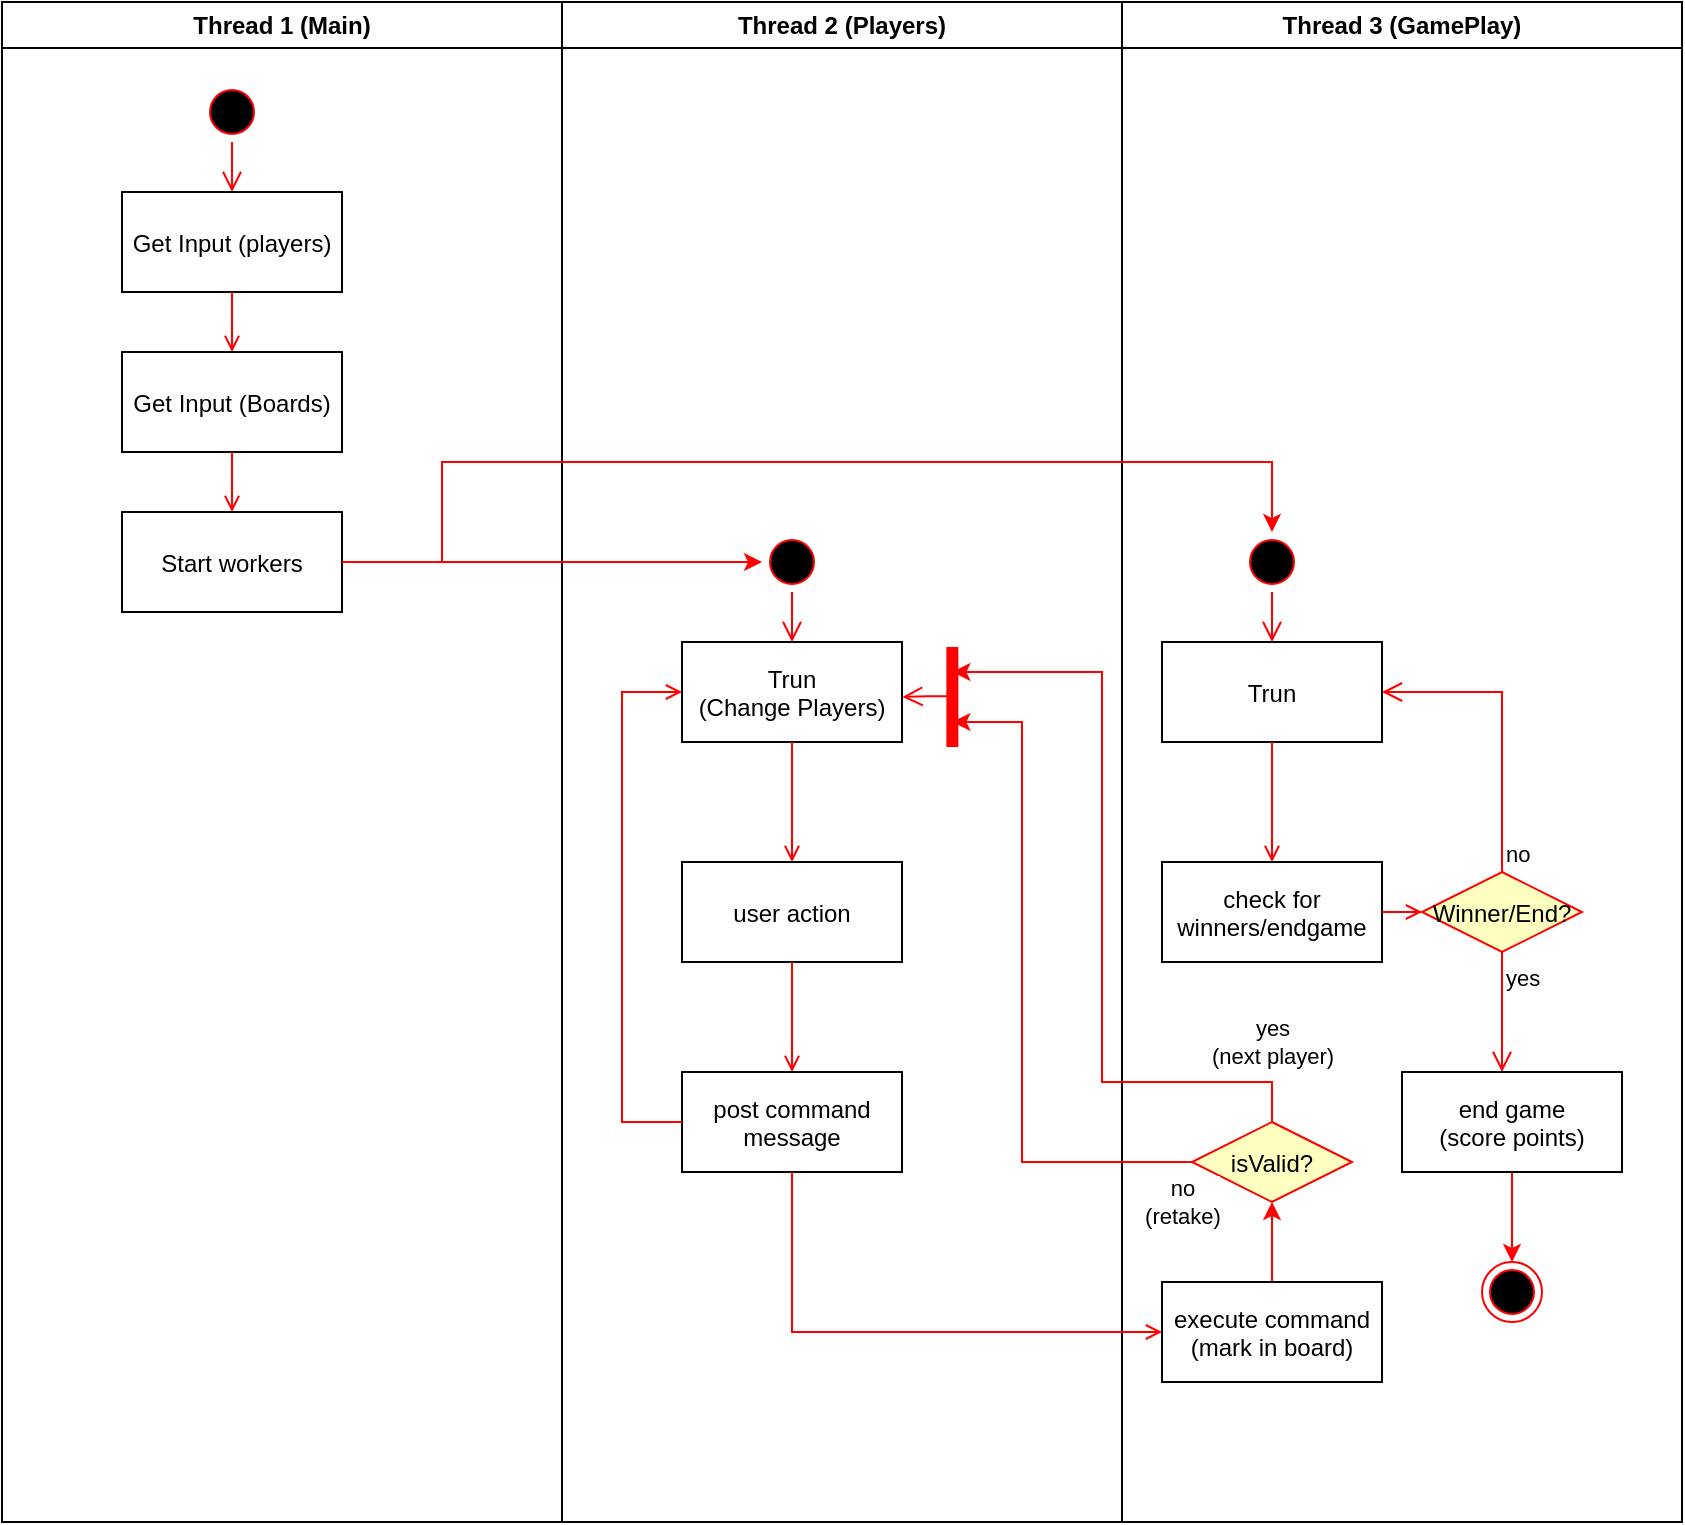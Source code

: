 <mxfile version="14.6.13" type="device" pages="7"><diagram name="Activity Diagram" id="e7e014a7-5840-1c2e-5031-d8a46d1fe8dd"><mxGraphModel dx="1264" dy="601" grid="1" gridSize="10" guides="1" tooltips="1" connect="1" arrows="1" fold="1" page="1" pageScale="1" pageWidth="1169" pageHeight="826" background="#ffffff" math="0" shadow="0"><root><mxCell id="0"/><mxCell id="1" parent="0"/><mxCell id="2" value="Thread 2 (Players)" style="swimlane;whiteSpace=wrap" parent="1" vertex="1"><mxGeometry x="430" y="30" width="280" height="760" as="geometry"/></mxCell><mxCell id="5" value="" style="ellipse;shape=startState;fillColor=#000000;strokeColor=#ff0000;" parent="2" vertex="1"><mxGeometry x="100" y="265" width="30" height="30" as="geometry"/></mxCell><mxCell id="6" value="" style="edgeStyle=elbowEdgeStyle;elbow=horizontal;verticalAlign=bottom;endArrow=open;endSize=8;strokeColor=#FF0000;endFill=1;rounded=0" parent="2" source="5" target="7" edge="1"><mxGeometry x="100" y="250" as="geometry"><mxPoint x="115" y="320" as="targetPoint"/></mxGeometry></mxCell><mxCell id="7" value="Trun&#10;(Change Players)" style="" parent="2" vertex="1"><mxGeometry x="60" y="320" width="110" height="50" as="geometry"/></mxCell><mxCell id="8" value="user action" style="" parent="2" vertex="1"><mxGeometry x="60" y="430" width="110" height="50" as="geometry"/></mxCell><mxCell id="9" value="" style="endArrow=open;strokeColor=#FF0000;endFill=1;rounded=0" parent="2" source="7" target="8" edge="1"><mxGeometry relative="1" as="geometry"/></mxCell><mxCell id="10" value="post command&#10;message" style="" parent="2" vertex="1"><mxGeometry x="60" y="535" width="110" height="50" as="geometry"/></mxCell><mxCell id="11" value="" style="endArrow=open;strokeColor=#FF0000;endFill=1;rounded=0" parent="2" source="8" target="10" edge="1"><mxGeometry relative="1" as="geometry"/></mxCell><mxCell id="12" value="" style="edgeStyle=elbowEdgeStyle;elbow=horizontal;strokeColor=#FF0000;endArrow=open;endFill=1;rounded=0" parent="2" source="10" target="7" edge="1"><mxGeometry width="100" height="100" relative="1" as="geometry"><mxPoint x="160" y="500" as="sourcePoint"/><mxPoint x="260" y="400" as="targetPoint"/><Array as="points"><mxPoint x="30" y="460"/></Array></mxGeometry></mxCell><mxCell id="3" value="Thread 3 (GamePlay)" style="swimlane;whiteSpace=wrap" parent="1" vertex="1"><mxGeometry x="710" y="30" width="280" height="760" as="geometry"/></mxCell><mxCell id="13" value="" style="ellipse;shape=startState;fillColor=#000000;strokeColor=#ff0000;" parent="3" vertex="1"><mxGeometry x="60" y="265" width="30" height="30" as="geometry"/></mxCell><mxCell id="14" value="" style="edgeStyle=elbowEdgeStyle;elbow=horizontal;verticalAlign=bottom;endArrow=open;endSize=8;strokeColor=#FF0000;endFill=1;rounded=0" parent="3" source="13" target="15" edge="1"><mxGeometry x="40" y="230" as="geometry"><mxPoint x="55" y="300" as="targetPoint"/></mxGeometry></mxCell><mxCell id="15" value="Trun" style="" parent="3" vertex="1"><mxGeometry x="20" y="320" width="110" height="50" as="geometry"/></mxCell><mxCell id="16" value="check for &#10;winners/endgame" style="" parent="3" vertex="1"><mxGeometry x="20" y="430" width="110" height="50" as="geometry"/></mxCell><mxCell id="17" value="" style="endArrow=open;strokeColor=#FF0000;endFill=1;rounded=0" parent="3" source="15" target="16" edge="1"><mxGeometry relative="1" as="geometry"/></mxCell><mxCell id="GFrBP5WpxCY2m-efA-y2-62" style="edgeStyle=orthogonalEdgeStyle;rounded=0;orthogonalLoop=1;jettySize=auto;html=1;entryX=0.5;entryY=1;entryDx=0;entryDy=0;strokeColor=#FF0000;" parent="3" source="18" target="GFrBP5WpxCY2m-efA-y2-52" edge="1"><mxGeometry relative="1" as="geometry"/></mxCell><mxCell id="18" value="execute command&#10;(mark in board)" style="" parent="3" vertex="1"><mxGeometry x="20" y="640" width="110" height="50" as="geometry"/></mxCell><mxCell id="21" value="Winner/End?" style="rhombus;fillColor=#ffffc0;strokeColor=#ff0000;" parent="3" vertex="1"><mxGeometry x="150" y="435" width="80" height="40" as="geometry"/></mxCell><mxCell id="22" value="no" style="edgeStyle=elbowEdgeStyle;elbow=horizontal;align=left;verticalAlign=bottom;endArrow=open;endSize=8;strokeColor=#FF0000;exitX=0.5;exitY=0;endFill=1;rounded=0;entryX=1;entryY=0.5;entryDx=0;entryDy=0;" parent="3" source="21" target="15" edge="1"><mxGeometry x="-1" relative="1" as="geometry"><mxPoint x="155" y="357.5" as="targetPoint"/><Array as="points"><mxPoint x="190" y="390"/></Array></mxGeometry></mxCell><mxCell id="23" value="yes" style="edgeStyle=elbowEdgeStyle;elbow=horizontal;align=left;verticalAlign=top;endArrow=open;endSize=8;strokeColor=#FF0000;endFill=1;rounded=0" parent="3" source="21" target="30" edge="1"><mxGeometry x="-1" relative="1" as="geometry"><mxPoint x="190" y="515" as="targetPoint"/></mxGeometry></mxCell><mxCell id="24" value="" style="endArrow=open;strokeColor=#FF0000;endFill=1;rounded=0" parent="3" source="16" target="21" edge="1"><mxGeometry relative="1" as="geometry"/></mxCell><mxCell id="GFrBP5WpxCY2m-efA-y2-65" style="edgeStyle=orthogonalEdgeStyle;rounded=0;orthogonalLoop=1;jettySize=auto;html=1;entryX=0.5;entryY=0;entryDx=0;entryDy=0;strokeColor=#FF0000;" parent="3" source="30" target="GFrBP5WpxCY2m-efA-y2-63" edge="1"><mxGeometry relative="1" as="geometry"/></mxCell><mxCell id="30" value="end game&#10;(score points)" style="" parent="3" vertex="1"><mxGeometry x="140" y="535" width="110" height="50" as="geometry"/></mxCell><mxCell id="GFrBP5WpxCY2m-efA-y2-52" value="isValid?" style="rhombus;fillColor=#ffffc0;strokeColor=#ff0000;" parent="3" vertex="1"><mxGeometry x="35" y="560" width="80" height="40" as="geometry"/></mxCell><mxCell id="GFrBP5WpxCY2m-efA-y2-63" value="" style="ellipse;shape=endState;fillColor=#000000;strokeColor=#ff0000" parent="3" vertex="1"><mxGeometry x="180" y="630" width="30" height="30" as="geometry"/></mxCell><mxCell id="20" value="" style="endArrow=open;strokeColor=#FF0000;endFill=1;rounded=0" parent="1" source="10" target="18" edge="1"><mxGeometry relative="1" as="geometry"><Array as="points"><mxPoint x="545" y="695"/></Array></mxGeometry></mxCell><mxCell id="GFrBP5WpxCY2m-efA-y2-41" value="Thread 1 (Main)" style="swimlane;whiteSpace=wrap" parent="1" vertex="1"><mxGeometry x="150" y="30" width="280" height="760" as="geometry"/></mxCell><mxCell id="GFrBP5WpxCY2m-efA-y2-42" value="" style="ellipse;shape=startState;fillColor=#000000;strokeColor=#ff0000;" parent="GFrBP5WpxCY2m-efA-y2-41" vertex="1"><mxGeometry x="100" y="40" width="30" height="30" as="geometry"/></mxCell><mxCell id="GFrBP5WpxCY2m-efA-y2-43" value="" style="edgeStyle=elbowEdgeStyle;elbow=horizontal;verticalAlign=bottom;endArrow=open;endSize=8;strokeColor=#FF0000;endFill=1;rounded=0" parent="GFrBP5WpxCY2m-efA-y2-41" source="GFrBP5WpxCY2m-efA-y2-42" target="GFrBP5WpxCY2m-efA-y2-44" edge="1"><mxGeometry x="100" y="40" as="geometry"><mxPoint x="115" y="110" as="targetPoint"/></mxGeometry></mxCell><mxCell id="GFrBP5WpxCY2m-efA-y2-44" value="Get Input (players)" style="" parent="GFrBP5WpxCY2m-efA-y2-41" vertex="1"><mxGeometry x="60" y="95" width="110" height="50" as="geometry"/></mxCell><mxCell id="GFrBP5WpxCY2m-efA-y2-45" value="Get Input (Boards)" style="" parent="GFrBP5WpxCY2m-efA-y2-41" vertex="1"><mxGeometry x="60" y="175" width="110" height="50" as="geometry"/></mxCell><mxCell id="GFrBP5WpxCY2m-efA-y2-46" value="" style="endArrow=open;strokeColor=#FF0000;endFill=1;rounded=0" parent="GFrBP5WpxCY2m-efA-y2-41" source="GFrBP5WpxCY2m-efA-y2-44" target="GFrBP5WpxCY2m-efA-y2-45" edge="1"><mxGeometry relative="1" as="geometry"/></mxCell><mxCell id="GFrBP5WpxCY2m-efA-y2-47" value="Start workers" style="" parent="GFrBP5WpxCY2m-efA-y2-41" vertex="1"><mxGeometry x="60" y="255" width="110" height="50" as="geometry"/></mxCell><mxCell id="GFrBP5WpxCY2m-efA-y2-48" value="" style="endArrow=open;strokeColor=#FF0000;endFill=1;rounded=0" parent="GFrBP5WpxCY2m-efA-y2-41" source="GFrBP5WpxCY2m-efA-y2-45" target="GFrBP5WpxCY2m-efA-y2-47" edge="1"><mxGeometry relative="1" as="geometry"/></mxCell><mxCell id="GFrBP5WpxCY2m-efA-y2-50" style="edgeStyle=orthogonalEdgeStyle;rounded=0;orthogonalLoop=1;jettySize=auto;html=1;entryX=0;entryY=0.5;entryDx=0;entryDy=0;fillColor=#e51400;strokeColor=#FF0000;" parent="1" source="GFrBP5WpxCY2m-efA-y2-47" target="5" edge="1"><mxGeometry relative="1" as="geometry"/></mxCell><mxCell id="GFrBP5WpxCY2m-efA-y2-51" style="edgeStyle=orthogonalEdgeStyle;rounded=0;orthogonalLoop=1;jettySize=auto;html=1;entryX=0.5;entryY=0;entryDx=0;entryDy=0;strokeColor=#FF0000;" parent="1" source="GFrBP5WpxCY2m-efA-y2-47" target="13" edge="1"><mxGeometry relative="1" as="geometry"><Array as="points"><mxPoint x="370" y="310"/><mxPoint x="370" y="260"/><mxPoint x="785" y="260"/></Array></mxGeometry></mxCell><mxCell id="GFrBP5WpxCY2m-efA-y2-54" value="" style="shape=line;strokeWidth=6;strokeColor=#ff0000;rotation=90" parent="1" vertex="1"><mxGeometry x="600.19" y="370" width="50" height="15" as="geometry"/></mxCell><mxCell id="GFrBP5WpxCY2m-efA-y2-55" value="" style="edgeStyle=elbowEdgeStyle;elbow=horizontal;verticalAlign=bottom;endArrow=open;endSize=8;strokeColor=#FF0000;endFill=1;rounded=0;exitX=0.492;exitY=0.47;exitDx=0;exitDy=0;exitPerimeter=0;" parent="1" source="GFrBP5WpxCY2m-efA-y2-54" edge="1"><mxGeometry x="-109.81" y="302.5" as="geometry"><mxPoint x="600.19" y="377.5" as="targetPoint"/></mxGeometry></mxCell><mxCell id="GFrBP5WpxCY2m-efA-y2-60" value="yes&lt;br&gt;(next player)" style="edgeStyle=orthogonalEdgeStyle;rounded=0;orthogonalLoop=1;jettySize=auto;html=1;entryX=0.25;entryY=0.5;entryDx=0;entryDy=0;entryPerimeter=0;strokeColor=#FF0000;" parent="1" source="GFrBP5WpxCY2m-efA-y2-52" target="GFrBP5WpxCY2m-efA-y2-54" edge="1"><mxGeometry x="-0.896" y="-20" relative="1" as="geometry"><Array as="points"><mxPoint x="785" y="570"/><mxPoint x="700" y="570"/><mxPoint x="700" y="365"/></Array><mxPoint as="offset"/></mxGeometry></mxCell><mxCell id="GFrBP5WpxCY2m-efA-y2-61" value="no&lt;br&gt;(retake)" style="edgeStyle=orthogonalEdgeStyle;rounded=0;orthogonalLoop=1;jettySize=auto;html=1;entryX=0.75;entryY=0.5;entryDx=0;entryDy=0;entryPerimeter=0;strokeColor=#FF0000;" parent="1" source="GFrBP5WpxCY2m-efA-y2-52" target="GFrBP5WpxCY2m-efA-y2-54" edge="1"><mxGeometry x="-0.971" y="20" relative="1" as="geometry"><Array as="points"><mxPoint x="785" y="610"/><mxPoint x="660" y="610"/><mxPoint x="660" y="390"/></Array><mxPoint as="offset"/></mxGeometry></mxCell></root></mxGraphModel></diagram><diagram id="YM331ZAkJ0t17T8ERTUX" name="Sequence Diagram"><mxGraphModel dx="1264" dy="601" grid="1" gridSize="10" guides="1" tooltips="1" connect="1" arrows="1" fold="1" page="1" pageScale="1" pageWidth="850" pageHeight="1100" math="0" shadow="0"><root><mxCell id="xEUeBvcVtnptR7_TrJkw-0"/><mxCell id="xEUeBvcVtnptR7_TrJkw-1" parent="xEUeBvcVtnptR7_TrJkw-0"/><mxCell id="xEUeBvcVtnptR7_TrJkw-2" value=":Player" style="shape=umlLifeline;perimeter=lifelinePerimeter;whiteSpace=wrap;html=1;container=1;collapsible=0;recursiveResize=0;outlineConnect=0;rounded=1;shadow=0;comic=0;labelBackgroundColor=none;strokeWidth=1;fontFamily=Verdana;fontSize=12;align=center;" parent="xEUeBvcVtnptR7_TrJkw-1" vertex="1"><mxGeometry x="240" y="80" width="100" height="960" as="geometry"/></mxCell><mxCell id="xEUeBvcVtnptR7_TrJkw-3" value="" style="html=1;points=[];perimeter=orthogonalPerimeter;rounded=0;shadow=0;comic=0;labelBackgroundColor=none;strokeWidth=1;fontFamily=Verdana;fontSize=12;align=center;" parent="xEUeBvcVtnptR7_TrJkw-2" vertex="1"><mxGeometry x="45" y="100" width="10" height="30" as="geometry"/></mxCell><mxCell id="xEUeBvcVtnptR7_TrJkw-4" value=":GamePlay" style="shape=umlLifeline;perimeter=lifelinePerimeter;whiteSpace=wrap;html=1;container=1;collapsible=0;recursiveResize=0;outlineConnect=0;rounded=1;shadow=0;comic=0;labelBackgroundColor=none;strokeWidth=1;fontFamily=Verdana;fontSize=12;align=center;" parent="xEUeBvcVtnptR7_TrJkw-1" vertex="1"><mxGeometry x="400" y="80" width="100" height="960" as="geometry"/></mxCell><mxCell id="xEUeBvcVtnptR7_TrJkw-5" value="" style="html=1;points=[];perimeter=orthogonalPerimeter;rounded=0;shadow=0;comic=0;labelBackgroundColor=none;strokeWidth=1;fontFamily=Verdana;fontSize=12;align=center;" parent="xEUeBvcVtnptR7_TrJkw-4" vertex="1"><mxGeometry x="45" y="100" width="10" height="570" as="geometry"/></mxCell><mxCell id="xEUeBvcVtnptR7_TrJkw-6" value=":Board" style="shape=umlLifeline;perimeter=lifelinePerimeter;whiteSpace=wrap;html=1;container=1;collapsible=0;recursiveResize=0;outlineConnect=0;rounded=1;shadow=0;comic=0;labelBackgroundColor=none;strokeWidth=1;fontFamily=Verdana;fontSize=12;align=center;" parent="xEUeBvcVtnptR7_TrJkw-1" vertex="1"><mxGeometry x="540" y="80" width="100" height="960" as="geometry"/></mxCell><mxCell id="xEUeBvcVtnptR7_TrJkw-7" value=":EventTable" style="shape=umlLifeline;perimeter=lifelinePerimeter;whiteSpace=wrap;html=1;container=1;collapsible=0;recursiveResize=0;outlineConnect=0;rounded=1;shadow=0;comic=0;labelBackgroundColor=none;strokeWidth=1;fontFamily=Verdana;fontSize=12;align=center;" parent="xEUeBvcVtnptR7_TrJkw-1" vertex="1"><mxGeometry x="680" y="80" width="100" height="960" as="geometry"/></mxCell><mxCell id="xEUeBvcVtnptR7_TrJkw-10" value=":Players" style="shape=umlLifeline;perimeter=lifelinePerimeter;whiteSpace=wrap;html=1;container=1;collapsible=0;recursiveResize=0;outlineConnect=0;rounded=1;shadow=0;comic=0;labelBackgroundColor=none;strokeWidth=1;fontFamily=Verdana;fontSize=12;align=center;" parent="xEUeBvcVtnptR7_TrJkw-1" vertex="1"><mxGeometry x="100" y="80" width="100" height="960" as="geometry"/></mxCell><mxCell id="xEUeBvcVtnptR7_TrJkw-11" value="" style="html=1;points=[];perimeter=orthogonalPerimeter;rounded=0;shadow=0;comic=0;labelBackgroundColor=none;strokeWidth=1;fontFamily=Verdana;fontSize=12;align=center;" parent="xEUeBvcVtnptR7_TrJkw-10" vertex="1"><mxGeometry x="45" y="100" width="10" height="690" as="geometry"/></mxCell><mxCell id="xEUeBvcVtnptR7_TrJkw-12" value="" style="html=1;points=[];perimeter=orthogonalPerimeter;rounded=0;shadow=0;comic=0;labelBackgroundColor=none;strokeWidth=1;fontFamily=Verdana;fontSize=12;align=center;" parent="xEUeBvcVtnptR7_TrJkw-1" vertex="1"><mxGeometry x="586" y="180" width="10" height="60" as="geometry"/></mxCell><mxCell id="xEUeBvcVtnptR7_TrJkw-13" value="getBoards" style="html=1;verticalAlign=bottom;endArrow=block;labelBackgroundColor=none;fontFamily=Verdana;fontSize=12;edgeStyle=elbowEdgeStyle;elbow=vertical;" parent="xEUeBvcVtnptR7_TrJkw-1" target="xEUeBvcVtnptR7_TrJkw-12" edge="1"><mxGeometry relative="1" as="geometry"><mxPoint x="456" y="180" as="sourcePoint"/><Array as="points"><mxPoint x="461" y="180"/></Array></mxGeometry></mxCell><mxCell id="xEUeBvcVtnptR7_TrJkw-14" value="" style="html=1;points=[];perimeter=orthogonalPerimeter;rounded=0;shadow=0;comic=0;labelBackgroundColor=none;strokeWidth=1;fontFamily=Verdana;fontSize=12;align=center;" parent="xEUeBvcVtnptR7_TrJkw-1" vertex="1"><mxGeometry x="725" y="439" width="10" height="23" as="geometry"/></mxCell><mxCell id="xEUeBvcVtnptR7_TrJkw-17" value="" style="html=1;points=[];perimeter=orthogonalPerimeter;rounded=0;shadow=0;comic=0;labelBackgroundColor=none;strokeWidth=1;fontFamily=Verdana;fontSize=12;align=center;" parent="xEUeBvcVtnptR7_TrJkw-1" vertex="1"><mxGeometry x="585" y="480" width="10" height="70" as="geometry"/></mxCell><mxCell id="xEUeBvcVtnptR7_TrJkw-25" value="getPlayers" style="html=1;verticalAlign=bottom;endArrow=block;entryX=0;entryY=0;labelBackgroundColor=none;fontFamily=Verdana;fontSize=12;edgeStyle=elbowEdgeStyle;elbow=vertical;" parent="xEUeBvcVtnptR7_TrJkw-1" source="xEUeBvcVtnptR7_TrJkw-11" target="xEUeBvcVtnptR7_TrJkw-3" edge="1"><mxGeometry relative="1" as="geometry"><mxPoint x="220" y="190" as="sourcePoint"/></mxGeometry></mxCell><mxCell id="xEUeBvcVtnptR7_TrJkw-26" value="startGame" style="html=1;verticalAlign=bottom;endArrow=none;labelBackgroundColor=none;fontFamily=Verdana;fontSize=12;edgeStyle=elbowEdgeStyle;elbow=vertical;startArrow=block;startFill=1;endFill=0;entryX=-0.01;entryY=0.89;entryDx=0;entryDy=0;entryPerimeter=0;" parent="xEUeBvcVtnptR7_TrJkw-1" target="auHOMip5TN48HwcHt_Rs-8" edge="1"><mxGeometry x="0.659" y="1" relative="1" as="geometry"><mxPoint x="155" y="296" as="sourcePoint"/><mxPoint x="445" y="296" as="targetPoint"/><Array as="points"><mxPoint x="365" y="296"/></Array><mxPoint as="offset"/></mxGeometry></mxCell><mxCell id="xEUeBvcVtnptR7_TrJkw-27" value="" style="html=1;points=[];perimeter=orthogonalPerimeter;rounded=0;shadow=0;comic=0;labelBackgroundColor=none;strokeWidth=1;fontFamily=Verdana;fontSize=12;align=center;" parent="xEUeBvcVtnptR7_TrJkw-1" vertex="1"><mxGeometry x="591" y="200.9" width="10" height="32.1" as="geometry"/></mxCell><mxCell id="xEUeBvcVtnptR7_TrJkw-28" value="initialize" style="html=1;verticalAlign=bottom;endArrow=block;labelBackgroundColor=none;fontFamily=Verdana;fontSize=12;elbow=vertical;edgeStyle=orthogonalEdgeStyle;curved=1;exitX=1.038;exitY=0.345;exitPerimeter=0;" parent="xEUeBvcVtnptR7_TrJkw-1" edge="1"><mxGeometry x="-0.234" relative="1" as="geometry"><mxPoint x="596.38" y="183.0" as="sourcePoint"/><mxPoint x="601" y="221" as="targetPoint"/><Array as="points"><mxPoint x="651" y="182.9"/><mxPoint x="651" y="220.9"/></Array><mxPoint as="offset"/></mxGeometry></mxCell><mxCell id="xEUeBvcVtnptR7_TrJkw-30" value="" style="html=1;points=[];perimeter=orthogonalPerimeter;rounded=0;shadow=0;comic=0;labelBackgroundColor=none;strokeWidth=1;fontFamily=Verdana;fontSize=12;align=center;" parent="xEUeBvcVtnptR7_TrJkw-1" vertex="1"><mxGeometry x="590" y="509" width="10" height="40" as="geometry"/></mxCell><mxCell id="xEUeBvcVtnptR7_TrJkw-31" value="verify&lt;br&gt;&amp;amp;&lt;br&gt;mark" style="html=1;verticalAlign=bottom;endArrow=block;labelBackgroundColor=none;fontFamily=Verdana;fontSize=12;elbow=vertical;edgeStyle=orthogonalEdgeStyle;curved=1;entryX=1;entryY=0.286;entryPerimeter=0;exitX=1.038;exitY=0.345;exitPerimeter=0;" parent="xEUeBvcVtnptR7_TrJkw-1" edge="1"><mxGeometry x="0.304" y="20" relative="1" as="geometry"><mxPoint x="595.333" y="490" as="sourcePoint"/><mxPoint x="600.333" y="528.333" as="targetPoint"/><Array as="points"><mxPoint x="650" y="490"/><mxPoint x="650" y="528"/></Array><mxPoint x="20" y="-20" as="offset"/></mxGeometry></mxCell><mxCell id="xEUeBvcVtnptR7_TrJkw-32" value="Note" style="shape=note;whiteSpace=wrap;html=1;size=14;verticalAlign=top;align=left;spacingTop=-6;rounded=0;shadow=0;comic=0;labelBackgroundColor=none;strokeWidth=1;fontFamily=Verdana;fontSize=12" parent="xEUeBvcVtnptR7_TrJkw-1" vertex="1"><mxGeometry x="100" y="30" width="100" height="35" as="geometry"/></mxCell><mxCell id="xEUeBvcVtnptR7_TrJkw-33" value="Note" style="shape=note;whiteSpace=wrap;html=1;size=14;verticalAlign=top;align=left;spacingTop=-6;rounded=0;shadow=0;comic=0;labelBackgroundColor=none;strokeWidth=1;fontFamily=Verdana;fontSize=12" parent="xEUeBvcVtnptR7_TrJkw-1" vertex="1"><mxGeometry x="240" y="30" width="100" height="35" as="geometry"/></mxCell><mxCell id="xEUeBvcVtnptR7_TrJkw-34" value="Note" style="shape=note;whiteSpace=wrap;html=1;size=14;verticalAlign=top;align=left;spacingTop=-6;rounded=0;shadow=0;comic=0;labelBackgroundColor=none;strokeWidth=1;fontFamily=Verdana;fontSize=12" parent="xEUeBvcVtnptR7_TrJkw-1" vertex="1"><mxGeometry x="400" y="30" width="100" height="35" as="geometry"/></mxCell><mxCell id="xEUeBvcVtnptR7_TrJkw-35" value="Note" style="shape=note;whiteSpace=wrap;html=1;size=14;verticalAlign=top;align=left;spacingTop=-6;rounded=0;shadow=0;comic=0;labelBackgroundColor=none;strokeWidth=1;fontFamily=Verdana;fontSize=12" parent="xEUeBvcVtnptR7_TrJkw-1" vertex="1"><mxGeometry x="540" y="30" width="100" height="35" as="geometry"/></mxCell><mxCell id="xEUeBvcVtnptR7_TrJkw-36" value="Note" style="shape=note;whiteSpace=wrap;html=1;size=14;verticalAlign=top;align=left;spacingTop=-6;rounded=0;shadow=0;comic=0;labelBackgroundColor=none;strokeWidth=1;fontFamily=Verdana;fontSize=12" parent="xEUeBvcVtnptR7_TrJkw-1" vertex="1"><mxGeometry x="680" y="30" width="100" height="35" as="geometry"/></mxCell><mxCell id="auHOMip5TN48HwcHt_Rs-1" style="edgeStyle=orthogonalEdgeStyle;rounded=0;orthogonalLoop=1;jettySize=auto;html=1;endArrow=open;endFill=0;startSize=6;strokeWidth=1;dashed=1;" parent="xEUeBvcVtnptR7_TrJkw-1" source="xEUeBvcVtnptR7_TrJkw-3" edge="1"><mxGeometry relative="1" as="geometry"><mxPoint x="156" y="210" as="targetPoint"/><Array as="points"><mxPoint x="250" y="210"/><mxPoint x="250" y="210"/></Array></mxGeometry></mxCell><mxCell id="auHOMip5TN48HwcHt_Rs-2" value="return" style="edgeLabel;html=1;align=center;verticalAlign=middle;resizable=0;points=[];" parent="auHOMip5TN48HwcHt_Rs-1" vertex="1" connectable="0"><mxGeometry x="0.105" relative="1" as="geometry"><mxPoint y="-10" as="offset"/></mxGeometry></mxCell><mxCell id="auHOMip5TN48HwcHt_Rs-7" value="" style="html=1;points=[];perimeter=orthogonalPerimeter;rounded=0;shadow=0;comic=0;labelBackgroundColor=none;strokeWidth=1;fontFamily=Verdana;fontSize=12;align=center;" parent="xEUeBvcVtnptR7_TrJkw-1" vertex="1"><mxGeometry x="286" y="386" width="10" height="30" as="geometry"/></mxCell><mxCell id="auHOMip5TN48HwcHt_Rs-8" value="" style="html=1;points=[];perimeter=orthogonalPerimeter;rounded=0;shadow=0;comic=0;labelBackgroundColor=none;strokeWidth=1;fontFamily=Verdana;fontSize=12;align=center;" parent="xEUeBvcVtnptR7_TrJkw-1" vertex="1"><mxGeometry x="450" y="266.91" width="10" height="32.1" as="geometry"/></mxCell><mxCell id="auHOMip5TN48HwcHt_Rs-9" value="initialize" style="html=1;verticalAlign=bottom;endArrow=block;labelBackgroundColor=none;fontFamily=Verdana;fontSize=12;elbow=vertical;edgeStyle=orthogonalEdgeStyle;curved=1;exitX=1.038;exitY=0.345;exitPerimeter=0;" parent="xEUeBvcVtnptR7_TrJkw-1" edge="1"><mxGeometry x="0.046" y="30" relative="1" as="geometry"><mxPoint x="455.38" y="249.01" as="sourcePoint"/><mxPoint x="460" y="287.01" as="targetPoint"/><Array as="points"><mxPoint x="510" y="248.91"/><mxPoint x="510" y="286.91"/></Array><mxPoint as="offset"/></mxGeometry></mxCell><mxCell id="auHOMip5TN48HwcHt_Rs-10" value="" style="html=1;points=[];perimeter=orthogonalPerimeter;rounded=0;shadow=0;comic=0;labelBackgroundColor=none;strokeWidth=1;fontFamily=Verdana;fontSize=12;align=center;" parent="xEUeBvcVtnptR7_TrJkw-1" vertex="1"><mxGeometry x="150" y="244.85" width="10" height="32.1" as="geometry"/></mxCell><mxCell id="auHOMip5TN48HwcHt_Rs-11" value="initialize" style="html=1;verticalAlign=bottom;endArrow=block;labelBackgroundColor=none;fontFamily=Verdana;fontSize=12;elbow=vertical;edgeStyle=orthogonalEdgeStyle;curved=1;exitX=1.038;exitY=0.345;exitPerimeter=0;" parent="xEUeBvcVtnptR7_TrJkw-1" edge="1"><mxGeometry x="-0.052" y="20" relative="1" as="geometry"><mxPoint x="155.38" y="226.95" as="sourcePoint"/><mxPoint x="160" y="264.95" as="targetPoint"/><Array as="points"><mxPoint x="210" y="226.85"/><mxPoint x="210" y="264.85"/></Array><mxPoint as="offset"/></mxGeometry></mxCell><mxCell id="auHOMip5TN48HwcHt_Rs-13" value="" style="html=1;points=[];perimeter=orthogonalPerimeter;rounded=0;shadow=0;comic=0;labelBackgroundColor=none;strokeWidth=1;fontFamily=Verdana;fontSize=12;align=center;" parent="xEUeBvcVtnptR7_TrJkw-1" vertex="1"><mxGeometry x="150" y="347.8" width="10" height="72.2" as="geometry"/></mxCell><mxCell id="auHOMip5TN48HwcHt_Rs-14" value="turn &lt;br&gt;(next/retake)" style="html=1;verticalAlign=bottom;endArrow=block;labelBackgroundColor=none;fontFamily=Verdana;fontSize=12;elbow=vertical;edgeStyle=orthogonalEdgeStyle;curved=1;exitX=1.038;exitY=0.345;exitPerimeter=0;" parent="xEUeBvcVtnptR7_TrJkw-1" edge="1"><mxGeometry x="0.188" y="40" relative="1" as="geometry"><mxPoint x="155.38" y="329.9" as="sourcePoint"/><mxPoint x="160" y="367.9" as="targetPoint"/><Array as="points"><mxPoint x="210" y="329.8"/><mxPoint x="210" y="367.8"/></Array><mxPoint as="offset"/></mxGeometry></mxCell><mxCell id="auHOMip5TN48HwcHt_Rs-15" value="getMovement" style="html=1;verticalAlign=bottom;endArrow=block;entryX=0;entryY=0;labelBackgroundColor=none;fontFamily=Verdana;fontSize=12;edgeStyle=elbowEdgeStyle;elbow=vertical;" parent="xEUeBvcVtnptR7_TrJkw-1" edge="1"><mxGeometry relative="1" as="geometry"><mxPoint x="160" y="386" as="sourcePoint"/><mxPoint x="286" y="386" as="targetPoint"/></mxGeometry></mxCell><mxCell id="auHOMip5TN48HwcHt_Rs-16" style="edgeStyle=orthogonalEdgeStyle;rounded=0;orthogonalLoop=1;jettySize=auto;html=1;endArrow=open;endFill=0;startSize=6;strokeWidth=1;dashed=1;" parent="xEUeBvcVtnptR7_TrJkw-1" edge="1"><mxGeometry relative="1" as="geometry"><mxPoint x="286" y="415.51" as="sourcePoint"/><mxPoint x="160" y="415" as="targetPoint"/><Array as="points"><mxPoint x="251.0" y="415.51"/><mxPoint x="251.0" y="415.51"/></Array></mxGeometry></mxCell><mxCell id="auHOMip5TN48HwcHt_Rs-17" value="return int" style="edgeLabel;html=1;align=center;verticalAlign=middle;resizable=0;points=[];" parent="auHOMip5TN48HwcHt_Rs-16" vertex="1" connectable="0"><mxGeometry x="0.105" relative="1" as="geometry"><mxPoint y="-10" as="offset"/></mxGeometry></mxCell><mxCell id="auHOMip5TN48HwcHt_Rs-18" value="makeMovement" style="html=1;verticalAlign=bottom;endArrow=block;labelBackgroundColor=none;fontFamily=Verdana;fontSize=12;edgeStyle=elbowEdgeStyle;elbow=vertical;entryX=-0.005;entryY=0.011;entryDx=0;entryDy=0;entryPerimeter=0;" parent="xEUeBvcVtnptR7_TrJkw-1" target="auHOMip5TN48HwcHt_Rs-27" edge="1"><mxGeometry x="0.276" relative="1" as="geometry"><mxPoint x="155" y="434" as="sourcePoint"/><mxPoint x="445" y="434" as="targetPoint"/><Array as="points"><mxPoint x="365" y="434"/></Array><mxPoint as="offset"/></mxGeometry></mxCell><mxCell id="auHOMip5TN48HwcHt_Rs-19" style="edgeStyle=orthogonalEdgeStyle;rounded=0;orthogonalLoop=1;jettySize=auto;html=1;endArrow=open;endFill=0;startSize=6;strokeWidth=1;entryX=1.058;entryY=0.068;entryDx=0;entryDy=0;entryPerimeter=0;dashed=1;" parent="xEUeBvcVtnptR7_TrJkw-1" edge="1"><mxGeometry relative="1" as="geometry"><mxPoint x="586.42" y="240.08" as="sourcePoint"/><mxPoint x="457.0" y="240.0" as="targetPoint"/><Array as="points"><mxPoint x="551.42" y="240.08"/><mxPoint x="551.42" y="240.08"/></Array></mxGeometry></mxCell><mxCell id="auHOMip5TN48HwcHt_Rs-20" value="return" style="edgeLabel;html=1;align=center;verticalAlign=middle;resizable=0;points=[];" parent="auHOMip5TN48HwcHt_Rs-19" vertex="1" connectable="0"><mxGeometry x="0.105" relative="1" as="geometry"><mxPoint y="-10" as="offset"/></mxGeometry></mxCell><mxCell id="auHOMip5TN48HwcHt_Rs-21" value="" style="html=1;points=[];perimeter=orthogonalPerimeter;rounded=0;shadow=0;comic=0;labelBackgroundColor=none;strokeWidth=1;fontFamily=Verdana;fontSize=12;align=center;" parent="xEUeBvcVtnptR7_TrJkw-1" vertex="1"><mxGeometry x="450" y="346.9" width="10" height="53.1" as="geometry"/></mxCell><mxCell id="auHOMip5TN48HwcHt_Rs-22" value="turn" style="html=1;verticalAlign=bottom;endArrow=block;labelBackgroundColor=none;fontFamily=Verdana;fontSize=12;elbow=vertical;edgeStyle=orthogonalEdgeStyle;curved=1;exitX=1.038;exitY=0.345;exitPerimeter=0;" parent="xEUeBvcVtnptR7_TrJkw-1" edge="1"><mxGeometry x="0.06" y="20" relative="1" as="geometry"><mxPoint x="455.38" y="329" as="sourcePoint"/><mxPoint x="460" y="367" as="targetPoint"/><Array as="points"><mxPoint x="510" y="328.9"/><mxPoint x="510" y="366.9"/></Array><mxPoint as="offset"/></mxGeometry></mxCell><mxCell id="auHOMip5TN48HwcHt_Rs-23" value="makeAMove" style="html=1;verticalAlign=bottom;endArrow=block;labelBackgroundColor=none;fontFamily=Verdana;fontSize=12;edgeStyle=elbowEdgeStyle;elbow=vertical;" parent="xEUeBvcVtnptR7_TrJkw-1" edge="1"><mxGeometry relative="1" as="geometry"><mxPoint x="455" y="480.58" as="sourcePoint"/><Array as="points"><mxPoint x="460" y="480.58"/></Array><mxPoint x="585" y="480.58" as="targetPoint"/></mxGeometry></mxCell><mxCell id="auHOMip5TN48HwcHt_Rs-26" value="registerMovement" style="html=1;verticalAlign=bottom;endArrow=block;labelBackgroundColor=none;fontFamily=Verdana;fontSize=12;edgeStyle=elbowEdgeStyle;elbow=vertical;" parent="xEUeBvcVtnptR7_TrJkw-1" target="xEUeBvcVtnptR7_TrJkw-14" edge="1"><mxGeometry x="0.421" relative="1" as="geometry"><mxPoint x="455" y="442.0" as="sourcePoint"/><Array as="points"><mxPoint x="460" y="442"/></Array><mxPoint x="725" y="441" as="targetPoint"/><mxPoint as="offset"/></mxGeometry></mxCell><mxCell id="auHOMip5TN48HwcHt_Rs-27" value="" style="html=1;points=[];perimeter=orthogonalPerimeter;rounded=0;shadow=0;comic=0;labelBackgroundColor=none;strokeWidth=1;fontFamily=Verdana;fontSize=12;align=center;" parent="xEUeBvcVtnptR7_TrJkw-1" vertex="1"><mxGeometry x="450" y="433" width="10" height="177" as="geometry"/></mxCell><mxCell id="auHOMip5TN48HwcHt_Rs-28" style="edgeStyle=orthogonalEdgeStyle;rounded=0;orthogonalLoop=1;jettySize=auto;html=1;endArrow=open;endFill=0;startSize=6;strokeWidth=1;dashed=1;exitX=-0.176;exitY=1.052;exitDx=0;exitDy=0;exitPerimeter=0;" parent="xEUeBvcVtnptR7_TrJkw-1" source="xEUeBvcVtnptR7_TrJkw-14" edge="1"><mxGeometry relative="1" as="geometry"><mxPoint x="584.42" y="462.08" as="sourcePoint"/><mxPoint x="460" y="462" as="targetPoint"/><Array as="points"><mxPoint x="723" y="462"/></Array></mxGeometry></mxCell><mxCell id="auHOMip5TN48HwcHt_Rs-29" value="return" style="edgeLabel;html=1;align=center;verticalAlign=middle;resizable=0;points=[];" parent="auHOMip5TN48HwcHt_Rs-28" vertex="1" connectable="0"><mxGeometry x="0.105" relative="1" as="geometry"><mxPoint x="121" y="-7" as="offset"/></mxGeometry></mxCell><mxCell id="auHOMip5TN48HwcHt_Rs-35" value="" style="html=1;points=[];perimeter=orthogonalPerimeter;rounded=0;shadow=0;comic=0;labelBackgroundColor=none;strokeWidth=1;fontFamily=Verdana;fontSize=12;align=center;" parent="xEUeBvcVtnptR7_TrJkw-1" vertex="1"><mxGeometry x="585" y="379" width="10" height="21" as="geometry"/></mxCell><mxCell id="auHOMip5TN48HwcHt_Rs-37" value="hasWinner" style="html=1;verticalAlign=bottom;endArrow=block;labelBackgroundColor=none;fontFamily=Verdana;fontSize=12;edgeStyle=elbowEdgeStyle;elbow=vertical;" parent="xEUeBvcVtnptR7_TrJkw-1" edge="1"><mxGeometry x="0.283" relative="1" as="geometry"><mxPoint x="460" y="380" as="sourcePoint"/><Array as="points"><mxPoint x="460" y="379.52"/></Array><mxPoint x="585" y="379.52" as="targetPoint"/><mxPoint as="offset"/></mxGeometry></mxCell><mxCell id="auHOMip5TN48HwcHt_Rs-38" style="edgeStyle=orthogonalEdgeStyle;rounded=0;orthogonalLoop=1;jettySize=auto;html=1;endArrow=open;endFill=0;startSize=6;strokeWidth=1;dashed=1;" parent="xEUeBvcVtnptR7_TrJkw-1" edge="1"><mxGeometry relative="1" as="geometry"><mxPoint x="585" y="399.6" as="sourcePoint"/><mxPoint x="460" y="400" as="targetPoint"/><Array as="points"><mxPoint x="550" y="399.6"/><mxPoint x="550" y="399.6"/></Array></mxGeometry></mxCell><mxCell id="auHOMip5TN48HwcHt_Rs-39" value="return bool" style="edgeLabel;html=1;align=center;verticalAlign=middle;resizable=0;points=[];" parent="auHOMip5TN48HwcHt_Rs-38" vertex="1" connectable="0"><mxGeometry x="0.105" relative="1" as="geometry"><mxPoint x="-23" y="9" as="offset"/></mxGeometry></mxCell><mxCell id="auHOMip5TN48HwcHt_Rs-40" value="isFull" style="text;html=1;align=center;verticalAlign=middle;resizable=0;points=[];autosize=1;strokeColor=none;" parent="xEUeBvcVtnptR7_TrJkw-1" vertex="1"><mxGeometry x="540" y="379" width="40" height="20" as="geometry"/></mxCell><mxCell id="auHOMip5TN48HwcHt_Rs-51" value="" style="html=1;points=[];perimeter=orthogonalPerimeter;rounded=0;shadow=0;comic=0;labelBackgroundColor=none;strokeWidth=1;fontFamily=Verdana;fontSize=12;align=center;" parent="xEUeBvcVtnptR7_TrJkw-1" vertex="1"><mxGeometry x="456" y="577.9" width="10" height="32.1" as="geometry"/></mxCell><mxCell id="auHOMip5TN48HwcHt_Rs-52" value="scorePoints" style="html=1;verticalAlign=bottom;endArrow=block;labelBackgroundColor=none;fontFamily=Verdana;fontSize=12;elbow=vertical;edgeStyle=orthogonalEdgeStyle;curved=1;exitX=1.038;exitY=0.345;exitPerimeter=0;" parent="xEUeBvcVtnptR7_TrJkw-1" edge="1"><mxGeometry x="0.299" y="27" relative="1" as="geometry"><mxPoint x="461.38" y="560" as="sourcePoint"/><mxPoint x="466" y="598.0" as="targetPoint"/><Array as="points"><mxPoint x="516" y="559.9"/><mxPoint x="516" y="597.9"/></Array><mxPoint x="24" y="-15" as="offset"/></mxGeometry></mxCell><mxCell id="auHOMip5TN48HwcHt_Rs-54" value="" style="html=1;points=[];perimeter=orthogonalPerimeter;rounded=0;shadow=0;comic=0;labelBackgroundColor=none;strokeWidth=1;fontFamily=Verdana;fontSize=12;align=center;" parent="xEUeBvcVtnptR7_TrJkw-1" vertex="1"><mxGeometry x="450" y="647.9" width="10" height="87.1" as="geometry"/></mxCell><mxCell id="auHOMip5TN48HwcHt_Rs-55" value="endGame" style="html=1;verticalAlign=bottom;endArrow=block;labelBackgroundColor=none;fontFamily=Verdana;fontSize=12;elbow=vertical;edgeStyle=orthogonalEdgeStyle;curved=1;exitX=1.038;exitY=0.345;exitPerimeter=0;" parent="xEUeBvcVtnptR7_TrJkw-1" edge="1"><mxGeometry x="0.299" y="-30" relative="1" as="geometry"><mxPoint x="455.38" y="630" as="sourcePoint"/><mxPoint x="460" y="668" as="targetPoint"/><Array as="points"><mxPoint x="510" y="629.9"/><mxPoint x="510" y="667.9"/></Array><mxPoint x="30" y="30" as="offset"/></mxGeometry></mxCell><mxCell id="auHOMip5TN48HwcHt_Rs-58" value="" style="html=1;points=[];perimeter=orthogonalPerimeter;rounded=0;shadow=0;comic=0;labelBackgroundColor=none;strokeWidth=1;fontFamily=Verdana;fontSize=12;align=center;" parent="xEUeBvcVtnptR7_TrJkw-1" vertex="1"><mxGeometry x="456" y="694.35" width="10" height="32.1" as="geometry"/></mxCell><mxCell id="auHOMip5TN48HwcHt_Rs-59" value="scorePoints&lt;br&gt;shutdown" style="html=1;verticalAlign=bottom;endArrow=block;labelBackgroundColor=none;fontFamily=Verdana;fontSize=12;elbow=vertical;edgeStyle=orthogonalEdgeStyle;curved=1;exitX=1.038;exitY=0.345;exitPerimeter=0;" parent="xEUeBvcVtnptR7_TrJkw-1" edge="1"><mxGeometry x="0.298" y="32" relative="1" as="geometry"><mxPoint x="461.38" y="676.45" as="sourcePoint"/><mxPoint x="466" y="714.45" as="targetPoint"/><Array as="points"><mxPoint x="516" y="676.35"/><mxPoint x="516" y="714.35"/></Array><mxPoint x="24" y="-11" as="offset"/></mxGeometry></mxCell><mxCell id="auHOMip5TN48HwcHt_Rs-60" style="edgeStyle=orthogonalEdgeStyle;rounded=0;orthogonalLoop=1;jettySize=auto;html=1;endArrow=block;endFill=1;startSize=6;strokeWidth=1;entryX=1.058;entryY=0.068;entryDx=0;entryDy=0;entryPerimeter=0;exitX=0.105;exitY=0.717;exitDx=0;exitDy=0;exitPerimeter=0;" parent="xEUeBvcVtnptR7_TrJkw-1" edge="1"><mxGeometry relative="1" as="geometry"><mxPoint x="450.0" y="735.009" as="sourcePoint"/><mxPoint x="154.83" y="735.1" as="targetPoint"/><Array as="points"><mxPoint x="378.95" y="735.1"/></Array></mxGeometry></mxCell><mxCell id="auHOMip5TN48HwcHt_Rs-61" value="endGame" style="edgeLabel;html=1;align=center;verticalAlign=middle;resizable=0;points=[];" parent="auHOMip5TN48HwcHt_Rs-60" vertex="1" connectable="0"><mxGeometry x="0.105" relative="1" as="geometry"><mxPoint x="55" y="-10" as="offset"/></mxGeometry></mxCell><mxCell id="auHOMip5TN48HwcHt_Rs-69" value="" style="html=1;points=[];perimeter=orthogonalPerimeter;rounded=0;shadow=0;comic=0;labelBackgroundColor=none;strokeWidth=1;fontFamily=Verdana;fontSize=12;align=center;" parent="xEUeBvcVtnptR7_TrJkw-1" vertex="1"><mxGeometry x="150" y="762.9" width="10" height="87.1" as="geometry"/></mxCell><mxCell id="auHOMip5TN48HwcHt_Rs-70" value="endGame" style="html=1;verticalAlign=bottom;endArrow=block;labelBackgroundColor=none;fontFamily=Verdana;fontSize=12;elbow=vertical;edgeStyle=orthogonalEdgeStyle;curved=1;exitX=1.038;exitY=0.345;exitPerimeter=0;" parent="xEUeBvcVtnptR7_TrJkw-1" edge="1"><mxGeometry x="0.299" y="-30" relative="1" as="geometry"><mxPoint x="155.38" y="745" as="sourcePoint"/><mxPoint x="160" y="783" as="targetPoint"/><Array as="points"><mxPoint x="210" y="744.9"/><mxPoint x="210" y="782.9"/></Array><mxPoint x="30" y="30" as="offset"/></mxGeometry></mxCell><mxCell id="auHOMip5TN48HwcHt_Rs-71" value="" style="html=1;points=[];perimeter=orthogonalPerimeter;rounded=0;shadow=0;comic=0;labelBackgroundColor=none;strokeWidth=1;fontFamily=Verdana;fontSize=12;align=center;" parent="xEUeBvcVtnptR7_TrJkw-1" vertex="1"><mxGeometry x="156" y="809.35" width="10" height="32.1" as="geometry"/></mxCell><mxCell id="auHOMip5TN48HwcHt_Rs-72" value="showScoredPoints&lt;br&gt;shutdown" style="html=1;verticalAlign=bottom;endArrow=block;labelBackgroundColor=none;fontFamily=Verdana;fontSize=12;elbow=vertical;edgeStyle=orthogonalEdgeStyle;curved=1;exitX=1.038;exitY=0.345;exitPerimeter=0;" parent="xEUeBvcVtnptR7_TrJkw-1" edge="1"><mxGeometry x="0.298" y="34" relative="1" as="geometry"><mxPoint x="161.38" y="791.45" as="sourcePoint"/><mxPoint x="166" y="829.45" as="targetPoint"/><Array as="points"><mxPoint x="216" y="791.35"/><mxPoint x="216" y="829.35"/></Array><mxPoint x="14" y="-3" as="offset"/></mxGeometry></mxCell><mxCell id="auHOMip5TN48HwcHt_Rs-77" style="edgeStyle=orthogonalEdgeStyle;rounded=0;orthogonalLoop=1;jettySize=auto;html=1;endArrow=open;endFill=0;startSize=6;strokeWidth=1;entryX=1.084;entryY=0.623;entryDx=0;entryDy=0;entryPerimeter=0;dashed=1;" parent="xEUeBvcVtnptR7_TrJkw-1" target="xEUeBvcVtnptR7_TrJkw-11" edge="1"><mxGeometry relative="1" as="geometry"><mxPoint x="449.42" y="610.08" as="sourcePoint"/><mxPoint x="320" y="610.0" as="targetPoint"/><Array as="points"><mxPoint x="414" y="610"/></Array></mxGeometry></mxCell><mxCell id="auHOMip5TN48HwcHt_Rs-78" value="return ActionState" style="edgeLabel;html=1;align=center;verticalAlign=middle;resizable=0;points=[];" parent="auHOMip5TN48HwcHt_Rs-77" vertex="1" connectable="0"><mxGeometry x="0.105" relative="1" as="geometry"><mxPoint y="-10" as="offset"/></mxGeometry></mxCell><mxCell id="auHOMip5TN48HwcHt_Rs-79" value="Playthrough" style="swimlane;horizontal=0;fillColor=none;" parent="xEUeBvcVtnptR7_TrJkw-1" vertex="1"><mxGeometry x="100" y="324" width="660" height="300" as="geometry"><mxRectangle x="100" y="324" width="30" height="90" as="alternateBounds"/></mxGeometry></mxCell><mxCell id="auHOMip5TN48HwcHt_Rs-80" style="edgeStyle=orthogonalEdgeStyle;rounded=0;orthogonalLoop=1;jettySize=auto;html=1;endArrow=open;endFill=0;startSize=6;strokeWidth=1;dashed=1;" parent="auHOMip5TN48HwcHt_Rs-79" edge="1"><mxGeometry relative="1" as="geometry"><mxPoint x="485" y="225.0" as="sourcePoint"/><mxPoint x="360" y="225.4" as="targetPoint"/><Array as="points"><mxPoint x="450" y="225"/><mxPoint x="450" y="225"/></Array></mxGeometry></mxCell><mxCell id="auHOMip5TN48HwcHt_Rs-81" value="return bool" style="edgeLabel;html=1;align=center;verticalAlign=middle;resizable=0;points=[];" parent="auHOMip5TN48HwcHt_Rs-80" vertex="1" connectable="0"><mxGeometry x="0.105" relative="1" as="geometry"><mxPoint x="-23" y="-9" as="offset"/></mxGeometry></mxCell><mxCell id="-Khb2Q6rt9ag6ON5Jcje-0" value="startGame" style="html=1;verticalAlign=bottom;endArrow=block;labelBackgroundColor=none;fontFamily=Verdana;fontSize=12;edgeStyle=elbowEdgeStyle;elbow=vertical;startArrow=none;startFill=0;endFill=1;" parent="xEUeBvcVtnptR7_TrJkw-1" edge="1"><mxGeometry x="-0.697" relative="1" as="geometry"><mxPoint x="156.0" y="316" as="sourcePoint"/><mxPoint x="446" y="316" as="targetPoint"/><Array as="points"><mxPoint x="366" y="316"/></Array><mxPoint as="offset"/></mxGeometry></mxCell></root></mxGraphModel></diagram><diagram id="7TDWB5Xqu9LYmGuJIQgM" name="Class Diagram"><mxGraphModel dx="2114" dy="601" grid="1" gridSize="10" guides="1" tooltips="1" connect="1" arrows="1" fold="1" page="1" pageScale="1" pageWidth="850" pageHeight="1100" math="0" shadow="0"><root><mxCell id="MJVt7lDhkp1yBnXO0y9h-0"/><mxCell id="MJVt7lDhkp1yBnXO0y9h-1" parent="MJVt7lDhkp1yBnXO0y9h-0"/><mxCell id="MJVt7lDhkp1yBnXO0y9h-4" value="Player" style="swimlane;html=1;fontStyle=1;align=center;verticalAlign=top;childLayout=stackLayout;horizontal=1;startSize=26;horizontalStack=0;resizeParent=1;resizeLast=0;collapsible=1;marginBottom=0;swimlaneFillColor=#ffffff;rounded=0;shadow=0;comic=0;labelBackgroundColor=none;strokeWidth=1;fillColor=none;fontFamily=Verdana;fontSize=12" parent="MJVt7lDhkp1yBnXO0y9h-1" vertex="1"><mxGeometry x="-100" y="1.5" width="260" height="606" as="geometry"/></mxCell><mxCell id="MJVt7lDhkp1yBnXO0y9h-5" value="- myState: PlayerState" style="text;html=1;strokeColor=none;fillColor=none;align=left;verticalAlign=top;spacingLeft=4;spacingRight=4;whiteSpace=wrap;overflow=hidden;rotatable=0;points=[[0,0.5],[1,0.5]];portConstraint=eastwest;" parent="MJVt7lDhkp1yBnXO0y9h-4" vertex="1"><mxGeometry y="26" width="260" height="26" as="geometry"/></mxCell><mxCell id="MJVt7lDhkp1yBnXO0y9h-6" value="- myId: unsigned int" style="text;html=1;strokeColor=none;fillColor=none;align=left;verticalAlign=top;spacingLeft=4;spacingRight=4;whiteSpace=wrap;overflow=hidden;rotatable=0;points=[[0,0.5],[1,0.5]];portConstraint=eastwest;" parent="MJVt7lDhkp1yBnXO0y9h-4" vertex="1"><mxGeometry y="52" width="260" height="26" as="geometry"/></mxCell><mxCell id="MJVt7lDhkp1yBnXO0y9h-7" value="- mySymbol: Symbol" style="text;html=1;strokeColor=none;fillColor=none;align=left;verticalAlign=top;spacingLeft=4;spacingRight=4;whiteSpace=wrap;overflow=hidden;rotatable=0;points=[[0,0.5],[1,0.5]];portConstraint=eastwest;" parent="MJVt7lDhkp1yBnXO0y9h-4" vertex="1"><mxGeometry y="78" width="260" height="26" as="geometry"/></mxCell><mxCell id="MJVt7lDhkp1yBnXO0y9h-8" value="- myNickName: string" style="text;html=1;strokeColor=none;fillColor=none;align=left;verticalAlign=top;spacingLeft=4;spacingRight=4;whiteSpace=wrap;overflow=hidden;rotatable=0;points=[[0,0.5],[1,0.5]];portConstraint=eastwest;" parent="MJVt7lDhkp1yBnXO0y9h-4" vertex="1"><mxGeometry y="104" width="260" height="26" as="geometry"/></mxCell><mxCell id="MJVt7lDhkp1yBnXO0y9h-9" value="- myBoards: vector" style="text;html=1;strokeColor=none;fillColor=none;align=left;verticalAlign=top;spacingLeft=4;spacingRight=4;whiteSpace=wrap;overflow=hidden;rotatable=0;points=[[0,0.5],[1,0.5]];portConstraint=eastwest;" parent="MJVt7lDhkp1yBnXO0y9h-4" vertex="1"><mxGeometry y="130" width="260" height="26" as="geometry"/></mxCell><mxCell id="z-vUZdqeuL7pnYBtxyvd-153" value="- myStream: istream" style="text;html=1;strokeColor=none;fillColor=none;align=left;verticalAlign=top;spacingLeft=4;spacingRight=4;whiteSpace=wrap;overflow=hidden;rotatable=0;points=[[0,0.5],[1,0.5]];portConstraint=eastwest;" parent="MJVt7lDhkp1yBnXO0y9h-4" vertex="1"><mxGeometry y="156" width="260" height="26" as="geometry"/></mxCell><mxCell id="MJVt7lDhkp1yBnXO0y9h-10" value="" style="line;html=1;strokeWidth=1;fillColor=none;align=left;verticalAlign=middle;spacingTop=-1;spacingLeft=3;spacingRight=3;rotatable=0;labelPosition=right;points=[];portConstraint=eastwest;" parent="MJVt7lDhkp1yBnXO0y9h-4" vertex="1"><mxGeometry y="182" width="260" height="8" as="geometry"/></mxCell><mxCell id="MJVt7lDhkp1yBnXO0y9h-11" value="+ Player(+5):" style="text;html=1;strokeColor=none;fillColor=none;align=left;verticalAlign=top;spacingLeft=4;spacingRight=4;whiteSpace=wrap;overflow=hidden;rotatable=0;points=[[0,0.5],[1,0.5]];portConstraint=eastwest;" parent="MJVt7lDhkp1yBnXO0y9h-4" vertex="1"><mxGeometry y="190" width="260" height="26" as="geometry"/></mxCell><mxCell id="2oSXzwFmbKT__EqwUZgy-15" value="+ MakeAMove(): unsigned int" style="text;html=1;strokeColor=none;fillColor=none;align=left;verticalAlign=top;spacingLeft=4;spacingRight=4;whiteSpace=wrap;overflow=hidden;rotatable=0;points=[[0,0.5],[1,0.5]];portConstraint=eastwest;" parent="MJVt7lDhkp1yBnXO0y9h-4" vertex="1"><mxGeometry y="216" width="260" height="26" as="geometry"/></mxCell><mxCell id="2oSXzwFmbKT__EqwUZgy-17" value="+ SetSymbol(Symbol):" style="text;html=1;strokeColor=none;fillColor=none;align=left;verticalAlign=top;spacingLeft=4;spacingRight=4;whiteSpace=wrap;overflow=hidden;rotatable=0;points=[[0,0.5],[1,0.5]];portConstraint=eastwest;" parent="MJVt7lDhkp1yBnXO0y9h-4" vertex="1"><mxGeometry y="242" width="260" height="26" as="geometry"/></mxCell><mxCell id="2oSXzwFmbKT__EqwUZgy-25" value="+ GetPlayerSymbol(): Symbol" style="text;html=1;strokeColor=none;fillColor=none;align=left;verticalAlign=top;spacingLeft=4;spacingRight=4;whiteSpace=wrap;overflow=hidden;rotatable=0;points=[[0,0.5],[1,0.5]];portConstraint=eastwest;" parent="MJVt7lDhkp1yBnXO0y9h-4" vertex="1"><mxGeometry y="268" width="260" height="26" as="geometry"/></mxCell><mxCell id="2oSXzwFmbKT__EqwUZgy-20" value="+ SetState(PlayerState):" style="text;html=1;strokeColor=none;fillColor=none;align=left;verticalAlign=top;spacingLeft=4;spacingRight=4;whiteSpace=wrap;overflow=hidden;rotatable=0;points=[[0,0.5],[1,0.5]];portConstraint=eastwest;" parent="MJVt7lDhkp1yBnXO0y9h-4" vertex="1"><mxGeometry y="294" width="260" height="26" as="geometry"/></mxCell><mxCell id="2oSXzwFmbKT__EqwUZgy-23" value="+ GetState(): PlayerState" style="text;html=1;strokeColor=none;fillColor=none;align=left;verticalAlign=top;spacingLeft=4;spacingRight=4;whiteSpace=wrap;overflow=hidden;rotatable=0;points=[[0,0.5],[1,0.5]];portConstraint=eastwest;" parent="MJVt7lDhkp1yBnXO0y9h-4" vertex="1"><mxGeometry y="320" width="260" height="26" as="geometry"/></mxCell><mxCell id="2oSXzwFmbKT__EqwUZgy-26" value="+ GetID(): unsigend int" style="text;html=1;strokeColor=none;fillColor=none;align=left;verticalAlign=top;spacingLeft=4;spacingRight=4;whiteSpace=wrap;overflow=hidden;rotatable=0;points=[[0,0.5],[1,0.5]];portConstraint=eastwest;" parent="MJVt7lDhkp1yBnXO0y9h-4" vertex="1"><mxGeometry y="346" width="260" height="26" as="geometry"/></mxCell><mxCell id="2oSXzwFmbKT__EqwUZgy-27" value="+ GetNickName(): std::string" style="text;html=1;strokeColor=none;fillColor=none;align=left;verticalAlign=top;spacingLeft=4;spacingRight=4;whiteSpace=wrap;overflow=hidden;rotatable=0;points=[[0,0.5],[1,0.5]];portConstraint=eastwest;" parent="MJVt7lDhkp1yBnXO0y9h-4" vertex="1"><mxGeometry y="372" width="260" height="26" as="geometry"/></mxCell><mxCell id="2oSXzwFmbKT__EqwUZgy-24" value="+ GetAllBoards(): std::vector&amp;lt;unsigned int&amp;gt;" style="text;html=1;strokeColor=none;fillColor=none;align=left;verticalAlign=top;spacingLeft=4;spacingRight=4;whiteSpace=wrap;overflow=hidden;rotatable=0;points=[[0,0.5],[1,0.5]];portConstraint=eastwest;" parent="MJVt7lDhkp1yBnXO0y9h-4" vertex="1"><mxGeometry y="398" width="260" height="26" as="geometry"/></mxCell><mxCell id="2oSXzwFmbKT__EqwUZgy-22" value="+ GetBoardId(int): std::optional&amp;lt;unsigned int&amp;gt;" style="text;html=1;strokeColor=none;fillColor=none;align=left;verticalAlign=top;spacingLeft=4;spacingRight=4;whiteSpace=wrap;overflow=hidden;rotatable=0;points=[[0,0.5],[1,0.5]];portConstraint=eastwest;" parent="MJVt7lDhkp1yBnXO0y9h-4" vertex="1"><mxGeometry y="424" width="260" height="26" as="geometry"/></mxCell><mxCell id="2oSXzwFmbKT__EqwUZgy-21" value="+ GetBoardIndex(unsigend int): int" style="text;html=1;strokeColor=none;fillColor=none;align=left;verticalAlign=top;spacingLeft=4;spacingRight=4;whiteSpace=wrap;overflow=hidden;rotatable=0;points=[[0,0.5],[1,0.5]];portConstraint=eastwest;" parent="MJVt7lDhkp1yBnXO0y9h-4" vertex="1"><mxGeometry y="450" width="260" height="26" as="geometry"/></mxCell><mxCell id="2oSXzwFmbKT__EqwUZgy-19" value="+ AddBoardId(unsigend int): bool" style="text;html=1;strokeColor=none;fillColor=none;align=left;verticalAlign=top;spacingLeft=4;spacingRight=4;whiteSpace=wrap;overflow=hidden;rotatable=0;points=[[0,0.5],[1,0.5]];portConstraint=eastwest;" parent="MJVt7lDhkp1yBnXO0y9h-4" vertex="1"><mxGeometry y="476" width="260" height="26" as="geometry"/></mxCell><mxCell id="2oSXzwFmbKT__EqwUZgy-18" value="+ AddBoardId(std::vector&amp;lt;unsigned int&amp;gt;): bool" style="text;html=1;strokeColor=none;fillColor=none;align=left;verticalAlign=top;spacingLeft=4;spacingRight=4;whiteSpace=wrap;overflow=hidden;rotatable=0;points=[[0,0.5],[1,0.5]];portConstraint=eastwest;" parent="MJVt7lDhkp1yBnXO0y9h-4" vertex="1"><mxGeometry y="502" width="260" height="26" as="geometry"/></mxCell><mxCell id="2oSXzwFmbKT__EqwUZgy-16" value="+ RemBoard(int): bool" style="text;html=1;strokeColor=none;fillColor=none;align=left;verticalAlign=top;spacingLeft=4;spacingRight=4;whiteSpace=wrap;overflow=hidden;rotatable=0;points=[[0,0.5],[1,0.5]];portConstraint=eastwest;" parent="MJVt7lDhkp1yBnXO0y9h-4" vertex="1"><mxGeometry y="528" width="260" height="26" as="geometry"/></mxCell><mxCell id="2oSXzwFmbKT__EqwUZgy-14" value="+ RemBoard(unsigend int): bool" style="text;html=1;strokeColor=none;fillColor=none;align=left;verticalAlign=top;spacingLeft=4;spacingRight=4;whiteSpace=wrap;overflow=hidden;rotatable=0;points=[[0,0.5],[1,0.5]];portConstraint=eastwest;" parent="MJVt7lDhkp1yBnXO0y9h-4" vertex="1"><mxGeometry y="554" width="260" height="26" as="geometry"/></mxCell><mxCell id="MJVt7lDhkp1yBnXO0y9h-12" value="+ ToString(): std::string" style="text;html=1;strokeColor=none;fillColor=none;align=left;verticalAlign=top;spacingLeft=4;spacingRight=4;whiteSpace=wrap;overflow=hidden;rotatable=0;points=[[0,0.5],[1,0.5]];portConstraint=eastwest;" parent="MJVt7lDhkp1yBnXO0y9h-4" vertex="1"><mxGeometry y="580" width="260" height="26" as="geometry"/></mxCell><mxCell id="zwgjbxfReXCzqEJaJzxL-84" style="edgeStyle=orthogonalEdgeStyle;rounded=0;orthogonalLoop=1;jettySize=auto;html=1;entryX=0.5;entryY=0;entryDx=0;entryDy=0;startArrow=none;startFill=0;endArrow=none;endFill=0;startSize=16;endSize=16;targetPerimeterSpacing=0;strokeColor=#000000;strokeWidth=1;" parent="MJVt7lDhkp1yBnXO0y9h-1" source="MJVt7lDhkp1yBnXO0y9h-14" target="MJVt7lDhkp1yBnXO0y9h-72" edge="1"><mxGeometry relative="1" as="geometry"><Array as="points"><mxPoint x="930" y="220"/><mxPoint x="930" y="1003"/></Array></mxGeometry></mxCell><mxCell id="MJVt7lDhkp1yBnXO0y9h-14" value="Players" style="swimlane;html=1;fontStyle=1;align=center;verticalAlign=top;childLayout=stackLayout;horizontal=1;startSize=26;horizontalStack=0;resizeParent=1;resizeLast=0;collapsible=1;marginBottom=0;swimlaneFillColor=#ffffff;rounded=0;shadow=0;comic=0;labelBackgroundColor=none;strokeWidth=1;fillColor=none;fontFamily=Verdana;fontSize=12" parent="MJVt7lDhkp1yBnXO0y9h-1" vertex="1"><mxGeometry x="250" y="1.5" width="280" height="606" as="geometry"/></mxCell><mxCell id="MJVt7lDhkp1yBnXO0y9h-15" value="- myId: unsigned int" style="text;html=1;strokeColor=none;fillColor=none;align=left;verticalAlign=top;spacingLeft=4;spacingRight=4;whiteSpace=wrap;overflow=hidden;rotatable=0;points=[[0,0.5],[1,0.5]];portConstraint=eastwest;" parent="MJVt7lDhkp1yBnXO0y9h-14" vertex="1"><mxGeometry y="26" width="280" height="26" as="geometry"/></mxCell><mxCell id="MJVt7lDhkp1yBnXO0y9h-16" value="- myPlayers: std::vector&amp;lt;Player*&amp;gt;" style="text;html=1;strokeColor=none;fillColor=none;align=left;verticalAlign=top;spacingLeft=4;spacingRight=4;whiteSpace=wrap;overflow=hidden;rotatable=0;points=[[0,0.5],[1,0.5]];portConstraint=eastwest;" parent="MJVt7lDhkp1yBnXO0y9h-14" vertex="1"><mxGeometry y="52" width="280" height="26" as="geometry"/></mxCell><mxCell id="MJVt7lDhkp1yBnXO0y9h-17" value="- myPlayersLimitCount: unsigned int" style="text;html=1;strokeColor=none;fillColor=none;align=left;verticalAlign=top;spacingLeft=4;spacingRight=4;whiteSpace=wrap;overflow=hidden;rotatable=0;points=[[0,0.5],[1,0.5]];portConstraint=eastwest;" parent="MJVt7lDhkp1yBnXO0y9h-14" vertex="1"><mxGeometry y="78" width="280" height="26" as="geometry"/></mxCell><mxCell id="MJVt7lDhkp1yBnXO0y9h-18" value="- playerTurn: int" style="text;html=1;strokeColor=none;fillColor=none;align=left;verticalAlign=top;spacingLeft=4;spacingRight=4;whiteSpace=wrap;overflow=hidden;rotatable=0;points=[[0,0.5],[1,0.5]];portConstraint=eastwest;" parent="MJVt7lDhkp1yBnXO0y9h-14" vertex="1"><mxGeometry y="104" width="280" height="26" as="geometry"/></mxCell><mxCell id="MJVt7lDhkp1yBnXO0y9h-19" value="- done: bool" style="text;html=1;strokeColor=none;fillColor=none;align=left;verticalAlign=top;spacingLeft=4;spacingRight=4;whiteSpace=wrap;overflow=hidden;rotatable=0;points=[[0,0.5],[1,0.5]];portConstraint=eastwest;" parent="MJVt7lDhkp1yBnXO0y9h-14" vertex="1"><mxGeometry y="130" width="280" height="26" as="geometry"/></mxCell><mxCell id="MJVt7lDhkp1yBnXO0y9h-21" value="" style="line;html=1;strokeWidth=1;fillColor=none;align=left;verticalAlign=middle;spacingTop=-1;spacingLeft=3;spacingRight=3;rotatable=0;labelPosition=right;points=[];portConstraint=eastwest;" parent="MJVt7lDhkp1yBnXO0y9h-14" vertex="1"><mxGeometry y="156" width="280" height="8" as="geometry"/></mxCell><mxCell id="2oSXzwFmbKT__EqwUZgy-12" value="+ Players(+4):" style="text;html=1;strokeColor=none;fillColor=none;align=left;verticalAlign=top;spacingLeft=4;spacingRight=4;whiteSpace=wrap;overflow=hidden;rotatable=0;points=[[0,0.5],[1,0.5]];portConstraint=eastwest;" parent="MJVt7lDhkp1yBnXO0y9h-14" vertex="1"><mxGeometry y="164" width="280" height="26" as="geometry"/></mxCell><mxCell id="MJVt7lDhkp1yBnXO0y9h-22" value="+ OnMessageEndOfGame(MessageEndOfGame):" style="text;html=1;strokeColor=none;fillColor=none;align=left;verticalAlign=top;spacingLeft=4;spacingRight=4;whiteSpace=wrap;overflow=hidden;rotatable=0;points=[[0,0.5],[1,0.5]];portConstraint=eastwest;fontSize=11;" parent="MJVt7lDhkp1yBnXO0y9h-14" vertex="1"><mxGeometry y="190" width="280" height="26" as="geometry"/></mxCell><mxCell id="2oSXzwFmbKT__EqwUZgy-0" value="+ OnMessageStartOfGame(MessageStartOfGame):" style="text;html=1;strokeColor=none;fillColor=none;align=left;verticalAlign=top;spacingLeft=4;spacingRight=4;whiteSpace=wrap;overflow=hidden;rotatable=0;points=[[0,0.5],[1,0.5]];portConstraint=eastwest;fontSize=11;" parent="MJVt7lDhkp1yBnXO0y9h-14" vertex="1"><mxGeometry y="216" width="280" height="26" as="geometry"/></mxCell><mxCell id="2oSXzwFmbKT__EqwUZgy-1" value="+ OnMessageTurnChanged(MessageTurnChanged):" style="text;html=1;strokeColor=none;fillColor=none;align=left;verticalAlign=top;spacingLeft=4;spacingRight=4;whiteSpace=wrap;overflow=hidden;rotatable=0;points=[[0,0.5],[1,0.5]];portConstraint=eastwest;fontSize=11;" parent="MJVt7lDhkp1yBnXO0y9h-14" vertex="1"><mxGeometry y="242" width="280" height="26" as="geometry"/></mxCell><mxCell id="2oSXzwFmbKT__EqwUZgy-2" value="+ OnMessageSingleMove(MessageSingleMove):" style="text;html=1;strokeColor=none;fillColor=none;align=left;verticalAlign=top;spacingLeft=4;spacingRight=4;whiteSpace=wrap;overflow=hidden;rotatable=0;points=[[0,0.5],[1,0.5]];portConstraint=eastwest;fontSize=11;" parent="MJVt7lDhkp1yBnXO0y9h-14" vertex="1"><mxGeometry y="268" width="280" height="26" as="geometry"/></mxCell><mxCell id="2oSXzwFmbKT__EqwUZgy-13" value="+ Start():" style="text;html=1;strokeColor=none;fillColor=none;align=left;verticalAlign=top;spacingLeft=4;spacingRight=4;whiteSpace=wrap;overflow=hidden;rotatable=0;points=[[0,0.5],[1,0.5]];portConstraint=eastwest;" parent="MJVt7lDhkp1yBnXO0y9h-14" vertex="1"><mxGeometry y="294" width="280" height="26" as="geometry"/></mxCell><mxCell id="MJVt7lDhkp1yBnXO0y9h-23" value="+ Done():" style="text;html=1;strokeColor=none;fillColor=none;align=left;verticalAlign=top;spacingLeft=4;spacingRight=4;whiteSpace=wrap;overflow=hidden;rotatable=0;points=[[0,0.5],[1,0.5]];portConstraint=eastwest;" parent="MJVt7lDhkp1yBnXO0y9h-14" vertex="1"><mxGeometry y="320" width="280" height="26" as="geometry"/></mxCell><mxCell id="MJVt7lDhkp1yBnXO0y9h-24" value="+ IsDone():" style="text;html=1;strokeColor=none;fillColor=none;align=left;verticalAlign=top;spacingLeft=4;spacingRight=4;whiteSpace=wrap;overflow=hidden;rotatable=0;points=[[0,0.5],[1,0.5]];portConstraint=eastwest;" parent="MJVt7lDhkp1yBnXO0y9h-14" vertex="1"><mxGeometry y="346" width="280" height="26" as="geometry"/></mxCell><mxCell id="2oSXzwFmbKT__EqwUZgy-4" value="+ AddPlayer(Player*):" style="text;html=1;strokeColor=none;fillColor=none;align=left;verticalAlign=top;spacingLeft=4;spacingRight=4;whiteSpace=wrap;overflow=hidden;rotatable=0;points=[[0,0.5],[1,0.5]];portConstraint=eastwest;" parent="MJVt7lDhkp1yBnXO0y9h-14" vertex="1"><mxGeometry y="372" width="280" height="26" as="geometry"/></mxCell><mxCell id="2oSXzwFmbKT__EqwUZgy-3" value="+ AddPlayers(std::vector&amp;lt;Player*&amp;gt;):" style="text;html=1;strokeColor=none;fillColor=none;align=left;verticalAlign=top;spacingLeft=4;spacingRight=4;whiteSpace=wrap;overflow=hidden;rotatable=0;points=[[0,0.5],[1,0.5]];portConstraint=eastwest;" parent="MJVt7lDhkp1yBnXO0y9h-14" vertex="1"><mxGeometry y="398" width="280" height="26" as="geometry"/></mxCell><mxCell id="2oSXzwFmbKT__EqwUZgy-7" value="+ GetPlayer(int): std::optional&amp;lt;Player*&amp;gt;" style="text;html=1;strokeColor=none;fillColor=none;align=left;verticalAlign=top;spacingLeft=4;spacingRight=4;whiteSpace=wrap;overflow=hidden;rotatable=0;points=[[0,0.5],[1,0.5]];portConstraint=eastwest;" parent="MJVt7lDhkp1yBnXO0y9h-14" vertex="1"><mxGeometry y="424" width="280" height="26" as="geometry"/></mxCell><mxCell id="2oSXzwFmbKT__EqwUZgy-8" value="+ GetPlayer(unsigned int): std::optional&amp;lt;Player*&amp;gt;" style="text;html=1;strokeColor=none;fillColor=none;align=left;verticalAlign=top;spacingLeft=4;spacingRight=4;whiteSpace=wrap;overflow=hidden;rotatable=0;points=[[0,0.5],[1,0.5]];portConstraint=eastwest;" parent="MJVt7lDhkp1yBnXO0y9h-14" vertex="1"><mxGeometry y="450" width="280" height="26" as="geometry"/></mxCell><mxCell id="2oSXzwFmbKT__EqwUZgy-6" value="+ GetAllPlayer(): std::vector&amp;lt;Player*&amp;gt;" style="text;html=1;strokeColor=none;fillColor=none;align=left;verticalAlign=top;spacingLeft=4;spacingRight=4;whiteSpace=wrap;overflow=hidden;rotatable=0;points=[[0,0.5],[1,0.5]];portConstraint=eastwest;" parent="MJVt7lDhkp1yBnXO0y9h-14" vertex="1"><mxGeometry y="476" width="280" height="26" as="geometry"/></mxCell><mxCell id="2oSXzwFmbKT__EqwUZgy-9" value="- Initialize():" style="text;html=1;strokeColor=none;fillColor=none;align=left;verticalAlign=top;spacingLeft=4;spacingRight=4;whiteSpace=wrap;overflow=hidden;rotatable=0;points=[[0,0.5],[1,0.5]];portConstraint=eastwest;" parent="MJVt7lDhkp1yBnXO0y9h-14" vertex="1"><mxGeometry y="502" width="280" height="26" as="geometry"/></mxCell><mxCell id="2oSXzwFmbKT__EqwUZgy-10" value="- Turn(TurnActions):" style="text;html=1;strokeColor=none;fillColor=none;align=left;verticalAlign=top;spacingLeft=4;spacingRight=4;whiteSpace=wrap;overflow=hidden;rotatable=0;points=[[0,0.5],[1,0.5]];portConstraint=eastwest;" parent="MJVt7lDhkp1yBnXO0y9h-14" vertex="1"><mxGeometry y="528" width="280" height="26" as="geometry"/></mxCell><mxCell id="2oSXzwFmbKT__EqwUZgy-11" value="- GetInput(int): unsigned int" style="text;html=1;strokeColor=none;fillColor=none;align=left;verticalAlign=top;spacingLeft=4;spacingRight=4;whiteSpace=wrap;overflow=hidden;rotatable=0;points=[[0,0.5],[1,0.5]];portConstraint=eastwest;" parent="MJVt7lDhkp1yBnXO0y9h-14" vertex="1"><mxGeometry y="554" width="280" height="26" as="geometry"/></mxCell><mxCell id="2oSXzwFmbKT__EqwUZgy-5" value="- GetInput(unsigned int): unsigned int" style="text;html=1;strokeColor=none;fillColor=none;align=left;verticalAlign=top;spacingLeft=4;spacingRight=4;whiteSpace=wrap;overflow=hidden;rotatable=0;points=[[0,0.5],[1,0.5]];portConstraint=eastwest;" parent="MJVt7lDhkp1yBnXO0y9h-14" vertex="1"><mxGeometry y="580" width="280" height="26" as="geometry"/></mxCell><mxCell id="MJVt7lDhkp1yBnXO0y9h-25" value="MessageBus" style="swimlane;html=1;fontStyle=1;align=center;verticalAlign=top;childLayout=stackLayout;horizontal=1;startSize=26;horizontalStack=0;resizeParent=1;resizeLast=0;collapsible=1;marginBottom=0;swimlaneFillColor=#ffffff;rounded=0;shadow=0;comic=0;labelBackgroundColor=none;strokeWidth=1;fillColor=none;fontFamily=Verdana;fontSize=12" parent="MJVt7lDhkp1yBnXO0y9h-1" vertex="1"><mxGeometry x="1226" y="1003" width="270" height="243.5" as="geometry"/></mxCell><mxCell id="MJVt7lDhkp1yBnXO0y9h-26" value="- myGamePlayCallbaks: std::vector" style="text;html=1;strokeColor=none;fillColor=none;align=left;verticalAlign=top;spacingLeft=4;spacingRight=4;whiteSpace=wrap;overflow=hidden;rotatable=0;points=[[0,0.5],[1,0.5]];portConstraint=eastwest;" parent="MJVt7lDhkp1yBnXO0y9h-25" vertex="1"><mxGeometry y="26" width="270" height="26" as="geometry"/></mxCell><mxCell id="MJVt7lDhkp1yBnXO0y9h-27" value="- myPlayersCallbaks: std::vector" style="text;html=1;strokeColor=none;fillColor=none;align=left;verticalAlign=top;spacingLeft=4;spacingRight=4;whiteSpace=wrap;overflow=hidden;rotatable=0;points=[[0,0.5],[1,0.5]];portConstraint=eastwest;" parent="MJVt7lDhkp1yBnXO0y9h-25" vertex="1"><mxGeometry y="52" width="270" height="26" as="geometry"/></mxCell><mxCell id="MJVt7lDhkp1yBnXO0y9h-30" value="" style="line;html=1;strokeWidth=1;fillColor=none;align=left;verticalAlign=middle;spacingTop=-1;spacingLeft=3;spacingRight=3;rotatable=0;labelPosition=right;points=[];portConstraint=eastwest;" parent="MJVt7lDhkp1yBnXO0y9h-25" vertex="1"><mxGeometry y="78" width="270" height="8" as="geometry"/></mxCell><mxCell id="MJVt7lDhkp1yBnXO0y9h-31" value="+ GetInstance(): MessageBus&amp;amp;" style="text;html=1;strokeColor=none;fillColor=none;align=left;verticalAlign=top;spacingLeft=4;spacingRight=4;whiteSpace=wrap;overflow=hidden;rotatable=0;points=[[0,0.5],[1,0.5]];portConstraint=eastwest;" parent="MJVt7lDhkp1yBnXO0y9h-25" vertex="1"><mxGeometry y="86" width="270" height="26" as="geometry"/></mxCell><mxCell id="MJVt7lDhkp1yBnXO0y9h-32" value="+ RegisterBoard(std::function): void" style="text;html=1;strokeColor=none;fillColor=none;align=left;verticalAlign=top;spacingLeft=4;spacingRight=4;whiteSpace=wrap;overflow=hidden;rotatable=0;points=[[0,0.5],[1,0.5]];portConstraint=eastwest;" parent="MJVt7lDhkp1yBnXO0y9h-25" vertex="1"><mxGeometry y="112" width="270" height="26" as="geometry"/></mxCell><mxCell id="zwgjbxfReXCzqEJaJzxL-66" value="+ RegisterPlayer(std::function): void" style="text;html=1;strokeColor=none;fillColor=none;align=left;verticalAlign=top;spacingLeft=4;spacingRight=4;whiteSpace=wrap;overflow=hidden;rotatable=0;points=[[0,0.5],[1,0.5]];portConstraint=eastwest;" parent="MJVt7lDhkp1yBnXO0y9h-25" vertex="1"><mxGeometry y="138" width="270" height="26" as="geometry"/></mxCell><mxCell id="zwgjbxfReXCzqEJaJzxL-67" value="+ SendToGamePlay(T&amp;amp;): void" style="text;html=1;strokeColor=none;fillColor=none;align=left;verticalAlign=top;spacingLeft=4;spacingRight=4;whiteSpace=wrap;overflow=hidden;rotatable=0;points=[[0,0.5],[1,0.5]];portConstraint=eastwest;" parent="MJVt7lDhkp1yBnXO0y9h-25" vertex="1"><mxGeometry y="164" width="270" height="26" as="geometry"/></mxCell><mxCell id="zwgjbxfReXCzqEJaJzxL-68" value="+ SendToPlayer(T&amp;amp;): void" style="text;html=1;strokeColor=none;fillColor=none;align=left;verticalAlign=top;spacingLeft=4;spacingRight=4;whiteSpace=wrap;overflow=hidden;rotatable=0;points=[[0,0.5],[1,0.5]];portConstraint=eastwest;" parent="MJVt7lDhkp1yBnXO0y9h-25" vertex="1"><mxGeometry y="190" width="270" height="26" as="geometry"/></mxCell><mxCell id="zwgjbxfReXCzqEJaJzxL-70" value="- MessageBus():" style="text;html=1;strokeColor=none;fillColor=none;align=left;verticalAlign=top;spacingLeft=4;spacingRight=4;whiteSpace=wrap;overflow=hidden;rotatable=0;points=[[0,0.5],[1,0.5]];portConstraint=eastwest;" parent="MJVt7lDhkp1yBnXO0y9h-25" vertex="1"><mxGeometry y="216" width="270" height="26" as="geometry"/></mxCell><mxCell id="zwgjbxfReXCzqEJaJzxL-85" style="edgeStyle=orthogonalEdgeStyle;rounded=0;orthogonalLoop=1;jettySize=auto;html=1;entryX=0;entryY=0.5;entryDx=0;entryDy=0;startArrow=none;startFill=0;endArrow=none;endFill=0;startSize=16;endSize=16;targetPerimeterSpacing=0;strokeColor=#000000;strokeWidth=1;" parent="MJVt7lDhkp1yBnXO0y9h-1" source="MJVt7lDhkp1yBnXO0y9h-34" target="zwgjbxfReXCzqEJaJzxL-58" edge="1"><mxGeometry relative="1" as="geometry"><Array as="points"><mxPoint x="746" y="1128"/></Array></mxGeometry></mxCell><mxCell id="MJVt7lDhkp1yBnXO0y9h-34" value="GamePlay" style="swimlane;html=1;fontStyle=1;align=center;verticalAlign=top;childLayout=stackLayout;horizontal=1;startSize=26;horizontalStack=0;resizeParent=1;resizeLast=0;collapsible=1;marginBottom=0;swimlaneFillColor=#ffffff;rounded=0;shadow=0;comic=0;labelBackgroundColor=none;strokeWidth=1;fillColor=none;fontFamily=Verdana;fontSize=12" parent="MJVt7lDhkp1yBnXO0y9h-1" vertex="1"><mxGeometry x="386" y="620" width="360" height="1100" as="geometry"/></mxCell><mxCell id="MJVt7lDhkp1yBnXO0y9h-35" value="- myId: unsigend int" style="text;html=1;strokeColor=none;fillColor=none;align=left;verticalAlign=top;spacingLeft=4;spacingRight=4;whiteSpace=wrap;overflow=hidden;rotatable=0;points=[[0,0.5],[1,0.5]];portConstraint=eastwest;" parent="MJVt7lDhkp1yBnXO0y9h-34" vertex="1"><mxGeometry y="26" width="360" height="26" as="geometry"/></mxCell><mxCell id="MJVt7lDhkp1yBnXO0y9h-36" value="- myBoards: std::vector&amp;lt;Board*&amp;gt;" style="text;html=1;strokeColor=none;fillColor=none;align=left;verticalAlign=top;spacingLeft=4;spacingRight=4;whiteSpace=wrap;overflow=hidden;rotatable=0;points=[[0,0.5],[1,0.5]];portConstraint=eastwest;" parent="MJVt7lDhkp1yBnXO0y9h-34" vertex="1"><mxGeometry y="52" width="360" height="26" as="geometry"/></mxCell><mxCell id="MJVt7lDhkp1yBnXO0y9h-37" value="- myEvtTables: std::vector&amp;lt;EventTable*&amp;gt;" style="text;html=1;strokeColor=none;fillColor=none;align=left;verticalAlign=top;spacingLeft=4;spacingRight=4;whiteSpace=wrap;overflow=hidden;rotatable=0;points=[[0,0.5],[1,0.5]];portConstraint=eastwest;" parent="MJVt7lDhkp1yBnXO0y9h-34" vertex="1"><mxGeometry y="78" width="360" height="26" as="geometry"/></mxCell><mxCell id="MJVt7lDhkp1yBnXO0y9h-38" value="- myScoreTables: std::vector&amp;lt;ScoreBoardTable*&amp;gt;" style="text;html=1;strokeColor=none;fillColor=none;align=left;verticalAlign=top;spacingLeft=4;spacingRight=4;whiteSpace=wrap;overflow=hidden;rotatable=0;points=[[0,0.5],[1,0.5]];portConstraint=eastwest;" parent="MJVt7lDhkp1yBnXO0y9h-34" vertex="1"><mxGeometry y="104" width="360" height="26" as="geometry"/></mxCell><mxCell id="MJVt7lDhkp1yBnXO0y9h-39" value="- myPlayersCount: unsiged int" style="text;html=1;strokeColor=none;fillColor=none;align=left;verticalAlign=top;spacingLeft=4;spacingRight=4;whiteSpace=wrap;overflow=hidden;rotatable=0;points=[[0,0.5],[1,0.5]];portConstraint=eastwest;" parent="MJVt7lDhkp1yBnXO0y9h-34" vertex="1"><mxGeometry y="130" width="360" height="26" as="geometry"/></mxCell><mxCell id="MJVt7lDhkp1yBnXO0y9h-40" value="- myTurnCounter: short" style="text;html=1;strokeColor=none;fillColor=none;align=left;verticalAlign=top;spacingLeft=4;spacingRight=4;whiteSpace=wrap;overflow=hidden;rotatable=0;points=[[0,0.5],[1,0.5]];portConstraint=eastwest;" parent="MJVt7lDhkp1yBnXO0y9h-34" vertex="1"><mxGeometry y="156" width="360" height="26" as="geometry"/></mxCell><mxCell id="2oSXzwFmbKT__EqwUZgy-30" value="- mx: std::mutex" style="text;html=1;strokeColor=none;fillColor=none;align=left;verticalAlign=top;spacingLeft=4;spacingRight=4;whiteSpace=wrap;overflow=hidden;rotatable=0;points=[[0,0.5],[1,0.5]];portConstraint=eastwest;" parent="MJVt7lDhkp1yBnXO0y9h-34" vertex="1"><mxGeometry y="182" width="360" height="26" as="geometry"/></mxCell><mxCell id="MJVt7lDhkp1yBnXO0y9h-41" value="- theWinner: Symbol" style="text;html=1;strokeColor=none;fillColor=none;align=left;verticalAlign=top;spacingLeft=4;spacingRight=4;whiteSpace=wrap;overflow=hidden;rotatable=0;points=[[0,0.5],[1,0.5]];portConstraint=eastwest;" parent="MJVt7lDhkp1yBnXO0y9h-34" vertex="1"><mxGeometry y="208" width="360" height="26" as="geometry"/></mxCell><mxCell id="2oSXzwFmbKT__EqwUZgy-29" value="- shutDown: bool" style="text;html=1;strokeColor=none;fillColor=none;align=left;verticalAlign=top;spacingLeft=4;spacingRight=4;whiteSpace=wrap;overflow=hidden;rotatable=0;points=[[0,0.5],[1,0.5]];portConstraint=eastwest;" parent="MJVt7lDhkp1yBnXO0y9h-34" vertex="1"><mxGeometry y="234" width="360" height="26" as="geometry"/></mxCell><mxCell id="2oSXzwFmbKT__EqwUZgy-28" value="- cv: std::condition_variable" style="text;html=1;strokeColor=none;fillColor=none;align=left;verticalAlign=top;spacingLeft=4;spacingRight=4;whiteSpace=wrap;overflow=hidden;rotatable=0;points=[[0,0.5],[1,0.5]];portConstraint=eastwest;" parent="MJVt7lDhkp1yBnXO0y9h-34" vertex="1"><mxGeometry y="260" width="360" height="26" as="geometry"/></mxCell><mxCell id="MJVt7lDhkp1yBnXO0y9h-42" value="" style="line;html=1;strokeWidth=1;fillColor=none;align=left;verticalAlign=middle;spacingTop=-1;spacingLeft=3;spacingRight=3;rotatable=0;labelPosition=right;points=[];portConstraint=eastwest;" parent="MJVt7lDhkp1yBnXO0y9h-34" vertex="1"><mxGeometry y="286" width="360" height="8" as="geometry"/></mxCell><mxCell id="MJVt7lDhkp1yBnXO0y9h-43" value="+ GamePlay(+4):" style="text;html=1;strokeColor=none;fillColor=none;align=left;verticalAlign=top;spacingLeft=4;spacingRight=4;whiteSpace=wrap;overflow=hidden;rotatable=0;points=[[0,0.5],[1,0.5]];portConstraint=eastwest;" parent="MJVt7lDhkp1yBnXO0y9h-34" vertex="1"><mxGeometry y="294" width="360" height="26" as="geometry"/></mxCell><mxCell id="MJVt7lDhkp1yBnXO0y9h-44" value="+ OnMessageShutdown(MessageShutdown):" style="text;html=1;strokeColor=none;fillColor=none;align=left;verticalAlign=top;spacingLeft=4;spacingRight=4;whiteSpace=wrap;overflow=hidden;rotatable=0;points=[[0,0.5],[1,0.5]];portConstraint=eastwest;" parent="MJVt7lDhkp1yBnXO0y9h-34" vertex="1"><mxGeometry y="320" width="360" height="26" as="geometry"/></mxCell><mxCell id="2oSXzwFmbKT__EqwUZgy-32" value="+ OnMessageEndOfGame(MessageEndOfGame):" style="text;html=1;strokeColor=none;fillColor=none;align=left;verticalAlign=top;spacingLeft=4;spacingRight=4;whiteSpace=wrap;overflow=hidden;rotatable=0;points=[[0,0.5],[1,0.5]];portConstraint=eastwest;" parent="MJVt7lDhkp1yBnXO0y9h-34" vertex="1"><mxGeometry y="346" width="360" height="26" as="geometry"/></mxCell><mxCell id="2oSXzwFmbKT__EqwUZgy-33" value="+ OnMessageStartOfGame(MessageStartOfGame):" style="text;html=1;strokeColor=none;fillColor=none;align=left;verticalAlign=top;spacingLeft=4;spacingRight=4;whiteSpace=wrap;overflow=hidden;rotatable=0;points=[[0,0.5],[1,0.5]];portConstraint=eastwest;" parent="MJVt7lDhkp1yBnXO0y9h-34" vertex="1"><mxGeometry y="372" width="360" height="26" as="geometry"/></mxCell><mxCell id="2oSXzwFmbKT__EqwUZgy-35" value="+ OnMessageTurnChanged(MessageTurnChanged):" style="text;html=1;strokeColor=none;fillColor=none;align=left;verticalAlign=top;spacingLeft=4;spacingRight=4;whiteSpace=wrap;overflow=hidden;rotatable=0;points=[[0,0.5],[1,0.5]];portConstraint=eastwest;" parent="MJVt7lDhkp1yBnXO0y9h-34" vertex="1"><mxGeometry y="398" width="360" height="26" as="geometry"/></mxCell><mxCell id="2oSXzwFmbKT__EqwUZgy-34" value="+ OnMessageSingleMove(MessageSingleMove):" style="text;html=1;strokeColor=none;fillColor=none;align=left;verticalAlign=top;spacingLeft=4;spacingRight=4;whiteSpace=wrap;overflow=hidden;rotatable=0;points=[[0,0.5],[1,0.5]];portConstraint=eastwest;" parent="MJVt7lDhkp1yBnXO0y9h-34" vertex="1"><mxGeometry y="424" width="360" height="26" as="geometry"/></mxCell><mxCell id="2oSXzwFmbKT__EqwUZgy-31" value="+ OnMessageBlockMove(MessageBlockMove):" style="text;html=1;strokeColor=none;fillColor=none;align=left;verticalAlign=top;spacingLeft=4;spacingRight=4;whiteSpace=wrap;overflow=hidden;rotatable=0;points=[[0,0.5],[1,0.5]];portConstraint=eastwest;" parent="MJVt7lDhkp1yBnXO0y9h-34" vertex="1"><mxGeometry y="450" width="360" height="26" as="geometry"/></mxCell><mxCell id="MJVt7lDhkp1yBnXO0y9h-45" value="+ OnMessageScorePoints(MessageScorePoints):" style="text;html=1;strokeColor=none;fillColor=none;align=left;verticalAlign=top;spacingLeft=4;spacingRight=4;whiteSpace=wrap;overflow=hidden;rotatable=0;points=[[0,0.5],[1,0.5]];portConstraint=eastwest;" parent="MJVt7lDhkp1yBnXO0y9h-34" vertex="1"><mxGeometry y="476" width="360" height="26" as="geometry"/></mxCell><mxCell id="2oSXzwFmbKT__EqwUZgy-37" value="+ Start():" style="text;html=1;strokeColor=none;fillColor=none;align=left;verticalAlign=top;spacingLeft=4;spacingRight=4;whiteSpace=wrap;overflow=hidden;rotatable=0;points=[[0,0.5],[1,0.5]];portConstraint=eastwest;" parent="MJVt7lDhkp1yBnXO0y9h-34" vertex="1"><mxGeometry y="502" width="360" height="26" as="geometry"/></mxCell><mxCell id="2oSXzwFmbKT__EqwUZgy-40" value="+ ShutDown():" style="text;html=1;strokeColor=none;fillColor=none;align=left;verticalAlign=top;spacingLeft=4;spacingRight=4;whiteSpace=wrap;overflow=hidden;rotatable=0;points=[[0,0.5],[1,0.5]];portConstraint=eastwest;" parent="MJVt7lDhkp1yBnXO0y9h-34" vertex="1"><mxGeometry y="528" width="360" height="26" as="geometry"/></mxCell><mxCell id="2oSXzwFmbKT__EqwUZgy-42" value="+ Completed():" style="text;html=1;strokeColor=none;fillColor=none;align=left;verticalAlign=top;spacingLeft=4;spacingRight=4;whiteSpace=wrap;overflow=hidden;rotatable=0;points=[[0,0.5],[1,0.5]];portConstraint=eastwest;" parent="MJVt7lDhkp1yBnXO0y9h-34" vertex="1"><mxGeometry y="554" width="360" height="26" as="geometry"/></mxCell><mxCell id="2oSXzwFmbKT__EqwUZgy-45" value="+ AddBoard(Board*):" style="text;html=1;strokeColor=none;fillColor=none;align=left;verticalAlign=top;spacingLeft=4;spacingRight=4;whiteSpace=wrap;overflow=hidden;rotatable=0;points=[[0,0.5],[1,0.5]];portConstraint=eastwest;" parent="MJVt7lDhkp1yBnXO0y9h-34" vertex="1"><mxGeometry y="580" width="360" height="26" as="geometry"/></mxCell><mxCell id="2oSXzwFmbKT__EqwUZgy-49" value="+ AddBoards(std::vector&amp;lt;Board*&amp;gt;):" style="text;html=1;strokeColor=none;fillColor=none;align=left;verticalAlign=top;spacingLeft=4;spacingRight=4;whiteSpace=wrap;overflow=hidden;rotatable=0;points=[[0,0.5],[1,0.5]];portConstraint=eastwest;" parent="MJVt7lDhkp1yBnXO0y9h-34" vertex="1"><mxGeometry y="606" width="360" height="26" as="geometry"/></mxCell><mxCell id="2oSXzwFmbKT__EqwUZgy-53" value="+ GetBoard(int): std::optional&amp;lt;Board*&amp;gt;" style="text;html=1;strokeColor=none;fillColor=none;align=left;verticalAlign=top;spacingLeft=4;spacingRight=4;whiteSpace=wrap;overflow=hidden;rotatable=0;points=[[0,0.5],[1,0.5]];portConstraint=eastwest;" parent="MJVt7lDhkp1yBnXO0y9h-34" vertex="1"><mxGeometry y="632" width="360" height="26" as="geometry"/></mxCell><mxCell id="2oSXzwFmbKT__EqwUZgy-54" value="+ GetBoard(unsigned int):&amp;nbsp;std::optional&amp;lt;Board*&amp;gt;" style="text;html=1;strokeColor=none;fillColor=none;align=left;verticalAlign=top;spacingLeft=4;spacingRight=4;whiteSpace=wrap;overflow=hidden;rotatable=0;points=[[0,0.5],[1,0.5]];portConstraint=eastwest;" parent="MJVt7lDhkp1yBnXO0y9h-34" vertex="1"><mxGeometry y="658" width="360" height="26" as="geometry"/></mxCell><mxCell id="2oSXzwFmbKT__EqwUZgy-57" value="+ GetAllBoards(): std::vector&amp;lt;Board*&amp;gt;" style="text;html=1;strokeColor=none;fillColor=none;align=left;verticalAlign=top;spacingLeft=4;spacingRight=4;whiteSpace=wrap;overflow=hidden;rotatable=0;points=[[0,0.5],[1,0.5]];portConstraint=eastwest;" parent="MJVt7lDhkp1yBnXO0y9h-34" vertex="1"><mxGeometry y="684" width="360" height="26" as="geometry"/></mxCell><mxCell id="2oSXzwFmbKT__EqwUZgy-58" value="+ PrintBoard(int): std::string" style="text;html=1;strokeColor=none;fillColor=none;align=left;verticalAlign=top;spacingLeft=4;spacingRight=4;whiteSpace=wrap;overflow=hidden;rotatable=0;points=[[0,0.5],[1,0.5]];portConstraint=eastwest;" parent="MJVt7lDhkp1yBnXO0y9h-34" vertex="1"><mxGeometry y="710" width="360" height="26" as="geometry"/></mxCell><mxCell id="2oSXzwFmbKT__EqwUZgy-59" value="+ PrintBoard(unsigned int): std::string" style="text;html=1;strokeColor=none;fillColor=none;align=left;verticalAlign=top;spacingLeft=4;spacingRight=4;whiteSpace=wrap;overflow=hidden;rotatable=0;points=[[0,0.5],[1,0.5]];portConstraint=eastwest;" parent="MJVt7lDhkp1yBnXO0y9h-34" vertex="1"><mxGeometry y="736" width="360" height="26" as="geometry"/></mxCell><mxCell id="2oSXzwFmbKT__EqwUZgy-60" value="+ GetEvtTable(int): std::optional&amp;lt;EventTable*&amp;gt;" style="text;html=1;strokeColor=none;fillColor=none;align=left;verticalAlign=top;spacingLeft=4;spacingRight=4;whiteSpace=wrap;overflow=hidden;rotatable=0;points=[[0,0.5],[1,0.5]];portConstraint=eastwest;" parent="MJVt7lDhkp1yBnXO0y9h-34" vertex="1"><mxGeometry y="762" width="360" height="26" as="geometry"/></mxCell><mxCell id="2oSXzwFmbKT__EqwUZgy-56" value="+ GetEvtTable(unsigned int): std::optional&amp;lt;EventTable*&amp;gt;" style="text;html=1;strokeColor=none;fillColor=none;align=left;verticalAlign=top;spacingLeft=4;spacingRight=4;whiteSpace=wrap;overflow=hidden;rotatable=0;points=[[0,0.5],[1,0.5]];portConstraint=eastwest;" parent="MJVt7lDhkp1yBnXO0y9h-34" vertex="1"><mxGeometry y="788" width="360" height="26" as="geometry"/></mxCell><mxCell id="2oSXzwFmbKT__EqwUZgy-55" value="+ GetAllEvtTables():&amp;nbsp;std::vector&amp;lt;EventTable*&amp;gt;" style="text;html=1;strokeColor=none;fillColor=none;align=left;verticalAlign=top;spacingLeft=4;spacingRight=4;whiteSpace=wrap;overflow=hidden;rotatable=0;points=[[0,0.5],[1,0.5]];portConstraint=eastwest;" parent="MJVt7lDhkp1yBnXO0y9h-34" vertex="1"><mxGeometry y="814" width="360" height="26" as="geometry"/></mxCell><mxCell id="2oSXzwFmbKT__EqwUZgy-52" value="+ GetScoreTable(int):&amp;nbsp;std::optional&amp;lt;ScoreBoardTable*&amp;gt;" style="text;html=1;strokeColor=none;fillColor=none;align=left;verticalAlign=top;spacingLeft=4;spacingRight=4;whiteSpace=wrap;overflow=hidden;rotatable=0;points=[[0,0.5],[1,0.5]];portConstraint=eastwest;" parent="MJVt7lDhkp1yBnXO0y9h-34" vertex="1"><mxGeometry y="840" width="360" height="26" as="geometry"/></mxCell><mxCell id="2oSXzwFmbKT__EqwUZgy-47" value="+ GetScoreTable(unsigned int):&amp;nbsp;std::optional&amp;lt;ScoreBoardTable*&amp;gt;" style="text;html=1;strokeColor=none;fillColor=none;align=left;verticalAlign=top;spacingLeft=4;spacingRight=4;whiteSpace=wrap;overflow=hidden;rotatable=0;points=[[0,0.5],[1,0.5]];portConstraint=eastwest;" parent="MJVt7lDhkp1yBnXO0y9h-34" vertex="1"><mxGeometry y="866" width="360" height="26" as="geometry"/></mxCell><mxCell id="2oSXzwFmbKT__EqwUZgy-51" value="+ GetAllScoreTables(): std::vector&amp;lt;ScoreBoardTable*&amp;gt;" style="text;html=1;strokeColor=none;fillColor=none;align=left;verticalAlign=top;spacingLeft=4;spacingRight=4;whiteSpace=wrap;overflow=hidden;rotatable=0;points=[[0,0.5],[1,0.5]];portConstraint=eastwest;" parent="MJVt7lDhkp1yBnXO0y9h-34" vertex="1"><mxGeometry y="892" width="360" height="26" as="geometry"/></mxCell><mxCell id="2oSXzwFmbKT__EqwUZgy-50" value="+ SetMark(int, short, Symbol): bool" style="text;html=1;strokeColor=none;fillColor=none;align=left;verticalAlign=top;spacingLeft=4;spacingRight=4;whiteSpace=wrap;overflow=hidden;rotatable=0;points=[[0,0.5],[1,0.5]];portConstraint=eastwest;" parent="MJVt7lDhkp1yBnXO0y9h-34" vertex="1"><mxGeometry y="918" width="360" height="26" as="geometry"/></mxCell><mxCell id="2oSXzwFmbKT__EqwUZgy-48" value="+ SetMark(unsigned int, short, Symbol): bool" style="text;html=1;strokeColor=none;fillColor=none;align=left;verticalAlign=top;spacingLeft=4;spacingRight=4;whiteSpace=wrap;overflow=hidden;rotatable=0;points=[[0,0.5],[1,0.5]];portConstraint=eastwest;" parent="MJVt7lDhkp1yBnXO0y9h-34" vertex="1"><mxGeometry y="944" width="360" height="26" as="geometry"/></mxCell><mxCell id="2oSXzwFmbKT__EqwUZgy-46" value="+ HasWinner(Board&amp;amp;): Symbol" style="text;html=1;strokeColor=none;fillColor=none;align=left;verticalAlign=top;spacingLeft=4;spacingRight=4;whiteSpace=wrap;overflow=hidden;rotatable=0;points=[[0,0.5],[1,0.5]];portConstraint=eastwest;" parent="MJVt7lDhkp1yBnXO0y9h-34" vertex="1"><mxGeometry y="970" width="360" height="26" as="geometry"/></mxCell><mxCell id="2oSXzwFmbKT__EqwUZgy-44" value="+ CheckSection(Board&amp;amp;, Point): int" style="text;html=1;strokeColor=none;fillColor=none;align=left;verticalAlign=top;spacingLeft=4;spacingRight=4;whiteSpace=wrap;overflow=hidden;rotatable=0;points=[[0,0.5],[1,0.5]];portConstraint=eastwest;" parent="MJVt7lDhkp1yBnXO0y9h-34" vertex="1"><mxGeometry y="996" width="360" height="26" as="geometry"/></mxCell><mxCell id="2oSXzwFmbKT__EqwUZgy-43" value="+ Evaluate(int): int" style="text;html=1;strokeColor=none;fillColor=none;align=left;verticalAlign=top;spacingLeft=4;spacingRight=4;whiteSpace=wrap;overflow=hidden;rotatable=0;points=[[0,0.5],[1,0.5]];portConstraint=eastwest;" parent="MJVt7lDhkp1yBnXO0y9h-34" vertex="1"><mxGeometry y="1022" width="360" height="26" as="geometry"/></mxCell><mxCell id="2oSXzwFmbKT__EqwUZgy-41" value="- Initialize():" style="text;html=1;strokeColor=none;fillColor=none;align=left;verticalAlign=top;spacingLeft=4;spacingRight=4;whiteSpace=wrap;overflow=hidden;rotatable=0;points=[[0,0.5],[1,0.5]];portConstraint=eastwest;" parent="MJVt7lDhkp1yBnXO0y9h-34" vertex="1"><mxGeometry y="1048" width="360" height="26" as="geometry"/></mxCell><mxCell id="2oSXzwFmbKT__EqwUZgy-39" value="- Turn():" style="text;html=1;strokeColor=none;fillColor=none;align=left;verticalAlign=top;spacingLeft=4;spacingRight=4;whiteSpace=wrap;overflow=hidden;rotatable=0;points=[[0,0.5],[1,0.5]];portConstraint=eastwest;" parent="MJVt7lDhkp1yBnXO0y9h-34" vertex="1"><mxGeometry y="1074" width="360" height="26" as="geometry"/></mxCell><mxCell id="z-vUZdqeuL7pnYBtxyvd-103" value="1...*" style="edgeStyle=orthogonalEdgeStyle;rounded=0;orthogonalLoop=1;jettySize=auto;html=1;entryX=0;entryY=0.5;entryDx=0;entryDy=0;endArrow=diamondThin;endFill=0;endSize=16;" parent="MJVt7lDhkp1yBnXO0y9h-1" source="MJVt7lDhkp1yBnXO0y9h-47" target="MJVt7lDhkp1yBnXO0y9h-34" edge="1"><mxGeometry x="-0.921" y="9" relative="1" as="geometry"><Array as="points"><mxPoint x="330" y="779"/><mxPoint x="330" y="1170"/></Array><mxPoint as="offset"/></mxGeometry></mxCell><mxCell id="z-vUZdqeuL7pnYBtxyvd-104" value="1" style="edgeLabel;html=1;align=center;verticalAlign=middle;resizable=0;points=[];" parent="z-vUZdqeuL7pnYBtxyvd-103" vertex="1" connectable="0"><mxGeometry x="0.807" y="1" relative="1" as="geometry"><mxPoint x="23" y="-8" as="offset"/></mxGeometry></mxCell><mxCell id="MJVt7lDhkp1yBnXO0y9h-47" value="Board" style="swimlane;html=1;fontStyle=1;align=center;verticalAlign=top;childLayout=stackLayout;horizontal=1;startSize=26;horizontalStack=0;resizeParent=1;resizeLast=0;collapsible=1;marginBottom=0;swimlaneFillColor=#ffffff;rounded=0;shadow=0;comic=0;labelBackgroundColor=none;strokeWidth=1;fillColor=none;fontFamily=Verdana;fontSize=12" parent="MJVt7lDhkp1yBnXO0y9h-1" vertex="1"><mxGeometry x="40" y="620" width="230" height="658" as="geometry"/></mxCell><mxCell id="MJVt7lDhkp1yBnXO0y9h-48" value="- myId: unsigned int" style="text;html=1;strokeColor=none;fillColor=none;align=left;verticalAlign=top;spacingLeft=4;spacingRight=4;whiteSpace=wrap;overflow=hidden;rotatable=0;points=[[0,0.5],[1,0.5]];portConstraint=eastwest;" parent="MJVt7lDhkp1yBnXO0y9h-47" vertex="1"><mxGeometry y="26" width="230" height="26" as="geometry"/></mxCell><mxCell id="MJVt7lDhkp1yBnXO0y9h-49" value="- mySize: short" style="text;html=1;strokeColor=none;fillColor=none;align=left;verticalAlign=top;spacingLeft=4;spacingRight=4;whiteSpace=wrap;overflow=hidden;rotatable=0;points=[[0,0.5],[1,0.5]];portConstraint=eastwest;" parent="MJVt7lDhkp1yBnXO0y9h-47" vertex="1"><mxGeometry y="52" width="230" height="26" as="geometry"/></mxCell><mxCell id="MJVt7lDhkp1yBnXO0y9h-50" value="- realSize: short" style="text;html=1;strokeColor=none;fillColor=none;align=left;verticalAlign=top;spacingLeft=4;spacingRight=4;whiteSpace=wrap;overflow=hidden;rotatable=0;points=[[0,0.5],[1,0.5]];portConstraint=eastwest;" parent="MJVt7lDhkp1yBnXO0y9h-47" vertex="1"><mxGeometry y="78" width="230" height="26" as="geometry"/></mxCell><mxCell id="MJVt7lDhkp1yBnXO0y9h-51" value="- cellsAmount: short" style="text;html=1;strokeColor=none;fillColor=none;align=left;verticalAlign=top;spacingLeft=4;spacingRight=4;whiteSpace=wrap;overflow=hidden;rotatable=0;points=[[0,0.5],[1,0.5]];portConstraint=eastwest;" parent="MJVt7lDhkp1yBnXO0y9h-47" vertex="1"><mxGeometry y="104" width="230" height="26" as="geometry"/></mxCell><mxCell id="MJVt7lDhkp1yBnXO0y9h-52" value="- hasUpdate: bool" style="text;html=1;strokeColor=none;fillColor=none;align=left;verticalAlign=top;spacingLeft=4;spacingRight=4;whiteSpace=wrap;overflow=hidden;rotatable=0;points=[[0,0.5],[1,0.5]];portConstraint=eastwest;" parent="MJVt7lDhkp1yBnXO0y9h-47" vertex="1"><mxGeometry y="130" width="230" height="26" as="geometry"/></mxCell><mxCell id="MJVt7lDhkp1yBnXO0y9h-53" value="- theSection:&amp;nbsp;Row[]" style="text;html=1;strokeColor=none;fillColor=none;align=left;verticalAlign=top;spacingLeft=4;spacingRight=4;whiteSpace=wrap;overflow=hidden;rotatable=0;points=[[0,0.5],[1,0.5]];portConstraint=eastwest;" parent="MJVt7lDhkp1yBnXO0y9h-47" vertex="1"><mxGeometry y="156" width="230" height="26" as="geometry"/></mxCell><mxCell id="z-vUZdqeuL7pnYBtxyvd-81" value="- theBoard:&amp;nbsp;Row[]" style="text;html=1;strokeColor=none;fillColor=none;align=left;verticalAlign=top;spacingLeft=4;spacingRight=4;whiteSpace=wrap;overflow=hidden;rotatable=0;points=[[0,0.5],[1,0.5]];portConstraint=eastwest;" parent="MJVt7lDhkp1yBnXO0y9h-47" vertex="1"><mxGeometry y="182" width="230" height="26" as="geometry"/></mxCell><mxCell id="z-vUZdqeuL7pnYBtxyvd-95" value="- boardMap:&amp;nbsp;map&amp;lt;short, Point&amp;gt;" style="text;html=1;strokeColor=none;fillColor=none;align=left;verticalAlign=top;spacingLeft=4;spacingRight=4;whiteSpace=wrap;overflow=hidden;rotatable=0;points=[[0,0.5],[1,0.5]];portConstraint=eastwest;" parent="MJVt7lDhkp1yBnXO0y9h-47" vertex="1"><mxGeometry y="208" width="230" height="26" as="geometry"/></mxCell><mxCell id="z-vUZdqeuL7pnYBtxyvd-96" value="- markedCells:&amp;nbsp;vector&amp;lt;Point&amp;gt;" style="text;html=1;strokeColor=none;fillColor=none;align=left;verticalAlign=top;spacingLeft=4;spacingRight=4;whiteSpace=wrap;overflow=hidden;rotatable=0;points=[[0,0.5],[1,0.5]];portConstraint=eastwest;" parent="MJVt7lDhkp1yBnXO0y9h-47" vertex="1"><mxGeometry y="234" width="230" height="26" as="geometry"/></mxCell><mxCell id="MJVt7lDhkp1yBnXO0y9h-54" value="" style="line;html=1;strokeWidth=1;fillColor=none;align=left;verticalAlign=middle;spacingTop=-1;spacingLeft=3;spacingRight=3;rotatable=0;labelPosition=right;points=[];portConstraint=eastwest;" parent="MJVt7lDhkp1yBnXO0y9h-47" vertex="1"><mxGeometry y="260" width="230" height="8" as="geometry"/></mxCell><mxCell id="MJVt7lDhkp1yBnXO0y9h-55" value="+ Board(+5):" style="text;html=1;strokeColor=none;fillColor=none;align=left;verticalAlign=top;spacingLeft=4;spacingRight=4;whiteSpace=wrap;overflow=hidden;rotatable=0;points=[[0,0.5],[1,0.5]];portConstraint=eastwest;" parent="MJVt7lDhkp1yBnXO0y9h-47" vertex="1"><mxGeometry y="268" width="230" height="26" as="geometry"/></mxCell><mxCell id="MJVt7lDhkp1yBnXO0y9h-56" value="+ GetSize(): short" style="text;html=1;strokeColor=none;fillColor=none;align=left;verticalAlign=top;spacingLeft=4;spacingRight=4;whiteSpace=wrap;overflow=hidden;rotatable=0;points=[[0,0.5],[1,0.5]];portConstraint=eastwest;" parent="MJVt7lDhkp1yBnXO0y9h-47" vertex="1"><mxGeometry y="294" width="230" height="26" as="geometry"/></mxCell><mxCell id="MJVt7lDhkp1yBnXO0y9h-57" value="+ GetTurn(): short" style="text;html=1;strokeColor=none;fillColor=none;align=left;verticalAlign=top;spacingLeft=4;spacingRight=4;whiteSpace=wrap;overflow=hidden;rotatable=0;points=[[0,0.5],[1,0.5]];portConstraint=eastwest;" parent="MJVt7lDhkp1yBnXO0y9h-47" vertex="1"><mxGeometry y="320" width="230" height="26" as="geometry"/></mxCell><mxCell id="MJVt7lDhkp1yBnXO0y9h-58" value="+ GetID(): unsigned int" style="text;html=1;strokeColor=none;fillColor=none;align=left;verticalAlign=top;spacingLeft=4;spacingRight=4;whiteSpace=wrap;overflow=hidden;rotatable=0;points=[[0,0.5],[1,0.5]];portConstraint=eastwest;" parent="MJVt7lDhkp1yBnXO0y9h-47" vertex="1"><mxGeometry y="346" width="230" height="26" as="geometry"/></mxCell><mxCell id="z-vUZdqeuL7pnYBtxyvd-105" value="+ GetPoint(short): Point" style="text;html=1;strokeColor=none;fillColor=none;align=left;verticalAlign=top;spacingLeft=4;spacingRight=4;whiteSpace=wrap;overflow=hidden;rotatable=0;points=[[0,0.5],[1,0.5]];portConstraint=eastwest;" parent="MJVt7lDhkp1yBnXO0y9h-47" vertex="1"><mxGeometry y="372" width="230" height="26" as="geometry"/></mxCell><mxCell id="z-vUZdqeuL7pnYBtxyvd-106" value="+ GetSector(Point): Row[]" style="text;html=1;strokeColor=none;fillColor=none;align=left;verticalAlign=top;spacingLeft=4;spacingRight=4;whiteSpace=wrap;overflow=hidden;rotatable=0;points=[[0,0.5],[1,0.5]];portConstraint=eastwest;" parent="MJVt7lDhkp1yBnXO0y9h-47" vertex="1"><mxGeometry y="398" width="230" height="26" as="geometry"/></mxCell><mxCell id="z-vUZdqeuL7pnYBtxyvd-109" value="+ GetMarkedPositions(): vector&amp;lt;Point&amp;gt;" style="text;html=1;strokeColor=none;fillColor=none;align=left;verticalAlign=top;spacingLeft=4;spacingRight=4;whiteSpace=wrap;overflow=hidden;rotatable=0;points=[[0,0.5],[1,0.5]];portConstraint=eastwest;" parent="MJVt7lDhkp1yBnXO0y9h-47" vertex="1"><mxGeometry y="424" width="230" height="26" as="geometry"/></mxCell><mxCell id="z-vUZdqeuL7pnYBtxyvd-128" value="+ SetMark(Point,Symbol): boolean" style="text;html=1;strokeColor=none;fillColor=none;align=left;verticalAlign=top;spacingLeft=4;spacingRight=4;whiteSpace=wrap;overflow=hidden;rotatable=0;points=[[0,0.5],[1,0.5]];portConstraint=eastwest;" parent="MJVt7lDhkp1yBnXO0y9h-47" vertex="1"><mxGeometry y="450" width="230" height="26" as="geometry"/></mxCell><mxCell id="z-vUZdqeuL7pnYBtxyvd-129" value="+ SetMark(short,Symbol): boolean" style="text;html=1;strokeColor=none;fillColor=none;align=left;verticalAlign=top;spacingLeft=4;spacingRight=4;whiteSpace=wrap;overflow=hidden;rotatable=0;points=[[0,0.5],[1,0.5]];portConstraint=eastwest;" parent="MJVt7lDhkp1yBnXO0y9h-47" vertex="1"><mxGeometry y="476" width="230" height="26" as="geometry"/></mxCell><mxCell id="z-vUZdqeuL7pnYBtxyvd-130" value="+ IsFull(): boolean" style="text;html=1;strokeColor=none;fillColor=none;align=left;verticalAlign=top;spacingLeft=4;spacingRight=4;whiteSpace=wrap;overflow=hidden;rotatable=0;points=[[0,0.5],[1,0.5]];portConstraint=eastwest;" parent="MJVt7lDhkp1yBnXO0y9h-47" vertex="1"><mxGeometry y="502" width="230" height="26" as="geometry"/></mxCell><mxCell id="z-vUZdqeuL7pnYBtxyvd-131" value="+ HasUpdate(): boolean" style="text;html=1;strokeColor=none;fillColor=none;align=left;verticalAlign=top;spacingLeft=4;spacingRight=4;whiteSpace=wrap;overflow=hidden;rotatable=0;points=[[0,0.5],[1,0.5]];portConstraint=eastwest;" parent="MJVt7lDhkp1yBnXO0y9h-47" vertex="1"><mxGeometry y="528" width="230" height="26" as="geometry"/></mxCell><mxCell id="z-vUZdqeuL7pnYBtxyvd-132" value="+ Reset():" style="text;html=1;strokeColor=none;fillColor=none;align=left;verticalAlign=top;spacingLeft=4;spacingRight=4;whiteSpace=wrap;overflow=hidden;rotatable=0;points=[[0,0.5],[1,0.5]];portConstraint=eastwest;" parent="MJVt7lDhkp1yBnXO0y9h-47" vertex="1"><mxGeometry y="554" width="230" height="26" as="geometry"/></mxCell><mxCell id="z-vUZdqeuL7pnYBtxyvd-133" value="+ PrintBoard(ostream):" style="text;html=1;strokeColor=none;fillColor=none;align=left;verticalAlign=top;spacingLeft=4;spacingRight=4;whiteSpace=wrap;overflow=hidden;rotatable=0;points=[[0,0.5],[1,0.5]];portConstraint=eastwest;" parent="MJVt7lDhkp1yBnXO0y9h-47" vertex="1"><mxGeometry y="580" width="230" height="26" as="geometry"/></mxCell><mxCell id="z-vUZdqeuL7pnYBtxyvd-134" value="+ ToString(): string" style="text;html=1;strokeColor=none;fillColor=none;align=left;verticalAlign=top;spacingLeft=4;spacingRight=4;whiteSpace=wrap;overflow=hidden;rotatable=0;points=[[0,0.5],[1,0.5]];portConstraint=eastwest;" parent="MJVt7lDhkp1yBnXO0y9h-47" vertex="1"><mxGeometry y="606" width="230" height="26" as="geometry"/></mxCell><mxCell id="z-vUZdqeuL7pnYBtxyvd-135" value="- Initialize():&amp;nbsp;" style="text;html=1;strokeColor=none;fillColor=none;align=left;verticalAlign=top;spacingLeft=4;spacingRight=4;whiteSpace=wrap;overflow=hidden;rotatable=0;points=[[0,0.5],[1,0.5]];portConstraint=eastwest;" parent="MJVt7lDhkp1yBnXO0y9h-47" vertex="1"><mxGeometry y="632" width="230" height="26" as="geometry"/></mxCell><mxCell id="z-vUZdqeuL7pnYBtxyvd-107" style="edgeStyle=orthogonalEdgeStyle;rounded=0;orthogonalLoop=1;jettySize=auto;html=1;entryX=0;entryY=0.5;entryDx=0;entryDy=0;endArrow=diamondThin;endFill=0;endSize=16;exitX=1;exitY=0.5;exitDx=0;exitDy=0;" parent="MJVt7lDhkp1yBnXO0y9h-1" source="z-vUZdqeuL7pnYBtxyvd-62" target="MJVt7lDhkp1yBnXO0y9h-34" edge="1"><mxGeometry relative="1" as="geometry"><Array as="points"><mxPoint x="240" y="1400"/><mxPoint x="330" y="1400"/><mxPoint x="330" y="1170"/></Array></mxGeometry></mxCell><mxCell id="z-vUZdqeuL7pnYBtxyvd-108" value="1...*" style="edgeLabel;html=1;align=center;verticalAlign=middle;resizable=0;points=[];" parent="z-vUZdqeuL7pnYBtxyvd-107" vertex="1" connectable="0"><mxGeometry x="-0.923" relative="1" as="geometry"><mxPoint x="20" y="-24" as="offset"/></mxGeometry></mxCell><mxCell id="MJVt7lDhkp1yBnXO0y9h-60" value="EventTable" style="swimlane;html=1;fontStyle=1;align=center;verticalAlign=top;childLayout=stackLayout;horizontal=1;startSize=26;horizontalStack=0;resizeParent=1;resizeLast=0;collapsible=1;marginBottom=0;swimlaneFillColor=#ffffff;rounded=0;shadow=0;comic=0;labelBackgroundColor=none;strokeWidth=1;fillColor=none;fontFamily=Verdana;fontSize=12" parent="MJVt7lDhkp1yBnXO0y9h-1" vertex="1"><mxGeometry x="-70" y="1303" width="310" height="294" as="geometry"/></mxCell><mxCell id="MJVt7lDhkp1yBnXO0y9h-61" value="- myId: unsigned int" style="text;html=1;strokeColor=none;fillColor=none;align=left;verticalAlign=top;spacingLeft=4;spacingRight=4;whiteSpace=wrap;overflow=hidden;rotatable=0;points=[[0,0.5],[1,0.5]];portConstraint=eastwest;" parent="MJVt7lDhkp1yBnXO0y9h-60" vertex="1"><mxGeometry y="26" width="310" height="26" as="geometry"/></mxCell><mxCell id="MJVt7lDhkp1yBnXO0y9h-62" value="- allPlayedEvents: vector&amp;lt;EventRow&amp;gt;" style="text;html=1;strokeColor=none;fillColor=none;align=left;verticalAlign=top;spacingLeft=4;spacingRight=4;whiteSpace=wrap;overflow=hidden;rotatable=0;points=[[0,0.5],[1,0.5]];portConstraint=eastwest;" parent="MJVt7lDhkp1yBnXO0y9h-60" vertex="1"><mxGeometry y="52" width="310" height="26" as="geometry"/></mxCell><mxCell id="MJVt7lDhkp1yBnXO0y9h-68" value="" style="line;html=1;strokeWidth=1;fillColor=none;align=left;verticalAlign=middle;spacingTop=-1;spacingLeft=3;spacingRight=3;rotatable=0;labelPosition=right;points=[];portConstraint=eastwest;" parent="MJVt7lDhkp1yBnXO0y9h-60" vertex="1"><mxGeometry y="78" width="310" height="8" as="geometry"/></mxCell><mxCell id="MJVt7lDhkp1yBnXO0y9h-69" value="+ EventTable(+2):" style="text;html=1;strokeColor=none;fillColor=none;align=left;verticalAlign=top;spacingLeft=4;spacingRight=4;whiteSpace=wrap;overflow=hidden;rotatable=0;points=[[0,0.5],[1,0.5]];portConstraint=eastwest;" parent="MJVt7lDhkp1yBnXO0y9h-60" vertex="1"><mxGeometry y="86" width="310" height="26" as="geometry"/></mxCell><mxCell id="MJVt7lDhkp1yBnXO0y9h-70" value="+ RegisterEvent(unsigned int, Symbol, Point):" style="text;html=1;strokeColor=none;fillColor=none;align=left;verticalAlign=top;spacingLeft=4;spacingRight=4;whiteSpace=wrap;overflow=hidden;rotatable=0;points=[[0,0.5],[1,0.5]];portConstraint=eastwest;" parent="MJVt7lDhkp1yBnXO0y9h-60" vertex="1"><mxGeometry y="112" width="310" height="26" as="geometry"/></mxCell><mxCell id="z-vUZdqeuL7pnYBtxyvd-62" value="+ GetID(): unsigend int" style="text;html=1;strokeColor=none;fillColor=none;align=left;verticalAlign=top;spacingLeft=4;spacingRight=4;whiteSpace=wrap;overflow=hidden;rotatable=0;points=[[0,0.5],[1,0.5]];portConstraint=eastwest;" parent="MJVt7lDhkp1yBnXO0y9h-60" vertex="1"><mxGeometry y="138" width="310" height="26" as="geometry"/></mxCell><mxCell id="z-vUZdqeuL7pnYBtxyvd-63" value="+ GetAllEvents(): vector&amp;lt;EventRow&amp;gt;" style="text;html=1;strokeColor=none;fillColor=none;align=left;verticalAlign=top;spacingLeft=4;spacingRight=4;whiteSpace=wrap;overflow=hidden;rotatable=0;points=[[0,0.5],[1,0.5]];portConstraint=eastwest;" parent="MJVt7lDhkp1yBnXO0y9h-60" vertex="1"><mxGeometry y="164" width="310" height="26" as="geometry"/></mxCell><mxCell id="z-vUZdqeuL7pnYBtxyvd-64" value="+ GetPlayersEvents(unsigned int): vector&amp;lt;EventRow&amp;gt;" style="text;html=1;strokeColor=none;fillColor=none;align=left;verticalAlign=top;spacingLeft=4;spacingRight=4;whiteSpace=wrap;overflow=hidden;rotatable=0;points=[[0,0.5],[1,0.5]];portConstraint=eastwest;" parent="MJVt7lDhkp1yBnXO0y9h-60" vertex="1"><mxGeometry y="190" width="310" height="26" as="geometry"/></mxCell><mxCell id="z-vUZdqeuL7pnYBtxyvd-65" value="+ GetPlayersEvents(list): vector&amp;lt;EventRow&amp;gt;" style="text;html=1;strokeColor=none;fillColor=none;align=left;verticalAlign=top;spacingLeft=4;spacingRight=4;whiteSpace=wrap;overflow=hidden;rotatable=0;points=[[0,0.5],[1,0.5]];portConstraint=eastwest;" parent="MJVt7lDhkp1yBnXO0y9h-60" vertex="1"><mxGeometry y="216" width="310" height="26" as="geometry"/></mxCell><mxCell id="z-vUZdqeuL7pnYBtxyvd-66" value="+ ToString(): string" style="text;html=1;strokeColor=none;fillColor=none;align=left;verticalAlign=top;spacingLeft=4;spacingRight=4;whiteSpace=wrap;overflow=hidden;rotatable=0;points=[[0,0.5],[1,0.5]];portConstraint=eastwest;" parent="MJVt7lDhkp1yBnXO0y9h-60" vertex="1"><mxGeometry y="242" width="310" height="26" as="geometry"/></mxCell><mxCell id="z-vUZdqeuL7pnYBtxyvd-67" value="- Initialize():" style="text;html=1;strokeColor=none;fillColor=none;align=left;verticalAlign=top;spacingLeft=4;spacingRight=4;whiteSpace=wrap;overflow=hidden;rotatable=0;points=[[0,0.5],[1,0.5]];portConstraint=eastwest;" parent="MJVt7lDhkp1yBnXO0y9h-60" vertex="1"><mxGeometry y="268" width="310" height="26" as="geometry"/></mxCell><mxCell id="MJVt7lDhkp1yBnXO0y9h-72" value="Threads" style="swimlane;html=1;fontStyle=1;align=center;verticalAlign=top;childLayout=stackLayout;horizontal=1;startSize=26;horizontalStack=0;resizeParent=1;resizeLast=0;collapsible=1;marginBottom=0;swimlaneFillColor=#ffffff;rounded=0;shadow=0;comic=0;labelBackgroundColor=none;strokeWidth=1;fillColor=none;fontFamily=Verdana;fontSize=12" parent="MJVt7lDhkp1yBnXO0y9h-1" vertex="1"><mxGeometry x="824" y="1003" width="215" height="300" as="geometry"><mxRectangle x="1285" y="970" width="90" height="26" as="alternateBounds"/></mxGeometry></mxCell><mxCell id="MJVt7lDhkp1yBnXO0y9h-73" value="- myGamePlayData: WorkerData" style="text;html=1;strokeColor=none;fillColor=none;align=left;verticalAlign=top;spacingLeft=4;spacingRight=4;whiteSpace=wrap;overflow=hidden;rotatable=0;points=[[0,0.5],[1,0.5]];portConstraint=eastwest;" parent="MJVt7lDhkp1yBnXO0y9h-72" vertex="1"><mxGeometry y="26" width="215" height="26" as="geometry"/></mxCell><mxCell id="MJVt7lDhkp1yBnXO0y9h-74" value="- myPlayersData: WorkerData" style="text;html=1;strokeColor=none;fillColor=none;align=left;verticalAlign=top;spacingLeft=4;spacingRight=4;whiteSpace=wrap;overflow=hidden;rotatable=0;points=[[0,0.5],[1,0.5]];portConstraint=eastwest;" parent="MJVt7lDhkp1yBnXO0y9h-72" vertex="1"><mxGeometry y="52" width="215" height="26" as="geometry"/></mxCell><mxCell id="MJVt7lDhkp1yBnXO0y9h-77" value="" style="line;html=1;strokeWidth=1;fillColor=none;align=left;verticalAlign=middle;spacingTop=-1;spacingLeft=3;spacingRight=3;rotatable=0;labelPosition=right;points=[];portConstraint=eastwest;" parent="MJVt7lDhkp1yBnXO0y9h-72" vertex="1"><mxGeometry y="78" width="215" height="8" as="geometry"/></mxCell><mxCell id="MJVt7lDhkp1yBnXO0y9h-78" value="+ GetInstance(): Threads&amp;amp;" style="text;html=1;strokeColor=none;fillColor=none;align=left;verticalAlign=top;spacingLeft=4;spacingRight=4;whiteSpace=wrap;overflow=hidden;rotatable=0;points=[[0,0.5],[1,0.5]];portConstraint=eastwest;" parent="MJVt7lDhkp1yBnXO0y9h-72" vertex="1"><mxGeometry y="86" width="215" height="26" as="geometry"/></mxCell><mxCell id="zwgjbxfReXCzqEJaJzxL-58" value="+ Start(): void" style="text;html=1;strokeColor=none;fillColor=none;align=left;verticalAlign=top;spacingLeft=4;spacingRight=4;whiteSpace=wrap;overflow=hidden;rotatable=0;points=[[0,0.5],[1,0.5]];portConstraint=eastwest;" parent="MJVt7lDhkp1yBnXO0y9h-72" vertex="1"><mxGeometry y="112" width="215" height="26" as="geometry"/></mxCell><mxCell id="zwgjbxfReXCzqEJaJzxL-59" value="+ Wait(): void" style="text;html=1;strokeColor=none;fillColor=none;align=left;verticalAlign=top;spacingLeft=4;spacingRight=4;whiteSpace=wrap;overflow=hidden;rotatable=0;points=[[0,0.5],[1,0.5]];portConstraint=eastwest;" parent="MJVt7lDhkp1yBnXO0y9h-72" vertex="1"><mxGeometry y="138" width="215" height="26" as="geometry"/></mxCell><mxCell id="zwgjbxfReXCzqEJaJzxL-60" value="+ AddBoardWork(std::function): void" style="text;html=1;strokeColor=none;fillColor=none;align=left;verticalAlign=top;spacingLeft=4;spacingRight=4;whiteSpace=wrap;overflow=hidden;rotatable=0;points=[[0,0.5],[1,0.5]];portConstraint=eastwest;" parent="MJVt7lDhkp1yBnXO0y9h-72" vertex="1"><mxGeometry y="164" width="215" height="26" as="geometry"/></mxCell><mxCell id="zwgjbxfReXCzqEJaJzxL-62" value="+ AddPlayerWork(std::function): void" style="text;html=1;strokeColor=none;fillColor=none;align=left;verticalAlign=top;spacingLeft=4;spacingRight=4;whiteSpace=wrap;overflow=hidden;rotatable=0;points=[[0,0.5],[1,0.5]];portConstraint=eastwest;" parent="MJVt7lDhkp1yBnXO0y9h-72" vertex="1"><mxGeometry y="190" width="215" height="26" as="geometry"/></mxCell><mxCell id="zwgjbxfReXCzqEJaJzxL-63" value="- Threads():" style="text;html=1;strokeColor=none;fillColor=none;align=left;verticalAlign=top;spacingLeft=4;spacingRight=4;whiteSpace=wrap;overflow=hidden;rotatable=0;points=[[0,0.5],[1,0.5]];portConstraint=eastwest;" parent="MJVt7lDhkp1yBnXO0y9h-72" vertex="1"><mxGeometry y="216" width="215" height="26" as="geometry"/></mxCell><mxCell id="zwgjbxfReXCzqEJaJzxL-64" value="- AddWork(std::function): void" style="text;html=1;strokeColor=none;fillColor=none;align=left;verticalAlign=top;spacingLeft=4;spacingRight=4;whiteSpace=wrap;overflow=hidden;rotatable=0;points=[[0,0.5],[1,0.5]];portConstraint=eastwest;" parent="MJVt7lDhkp1yBnXO0y9h-72" vertex="1"><mxGeometry y="242" width="215" height="26" as="geometry"/></mxCell><mxCell id="zwgjbxfReXCzqEJaJzxL-65" value="- Worker(WorkerData&amp;amp;): void" style="text;html=1;strokeColor=none;fillColor=none;align=left;verticalAlign=top;spacingLeft=4;spacingRight=4;whiteSpace=wrap;overflow=hidden;rotatable=0;points=[[0,0.5],[1,0.5]];portConstraint=eastwest;" parent="MJVt7lDhkp1yBnXO0y9h-72" vertex="1"><mxGeometry y="268" width="215" height="26" as="geometry"/></mxCell><mxCell id="n0dRnV5WwkEUbE5O56-M-10" style="edgeStyle=orthogonalEdgeStyle;rounded=0;orthogonalLoop=1;jettySize=auto;html=1;entryX=1;entryY=0.5;entryDx=0;entryDy=0;startArrow=none;startFill=0;endArrow=none;endFill=0;startSize=6;strokeColor=#000000;strokeWidth=1;" parent="MJVt7lDhkp1yBnXO0y9h-1" source="MJVt7lDhkp1yBnXO0y9h-80" target="MJVt7lDhkp1yBnXO0y9h-22" edge="1"><mxGeometry relative="1" as="geometry"><Array as="points"><mxPoint x="780" y="260"/><mxPoint x="530" y="260"/></Array></mxGeometry></mxCell><mxCell id="n0dRnV5WwkEUbE5O56-M-11" style="edgeStyle=orthogonalEdgeStyle;rounded=0;orthogonalLoop=1;jettySize=auto;html=1;entryX=1;entryY=0.5;entryDx=0;entryDy=0;startArrow=none;startFill=0;endArrow=none;endFill=0;startSize=6;strokeColor=#000000;strokeWidth=1;" parent="MJVt7lDhkp1yBnXO0y9h-1" source="MJVt7lDhkp1yBnXO0y9h-80" target="MJVt7lDhkp1yBnXO0y9h-36" edge="1"><mxGeometry relative="1" as="geometry"><Array as="points"><mxPoint x="780" y="685"/></Array></mxGeometry></mxCell><mxCell id="MJVt7lDhkp1yBnXO0y9h-80" value="ExceptionHelper" style="swimlane;html=1;fontStyle=1;align=center;verticalAlign=top;childLayout=stackLayout;horizontal=1;startSize=26;horizontalStack=0;resizeParent=1;resizeLast=0;collapsible=1;marginBottom=0;swimlaneFillColor=#ffffff;rounded=0;shadow=0;comic=0;labelBackgroundColor=none;strokeWidth=1;fillColor=none;fontFamily=Verdana;fontSize=12" parent="MJVt7lDhkp1yBnXO0y9h-1" vertex="1"><mxGeometry x="680" y="360" width="200" height="100" as="geometry"/></mxCell><mxCell id="MJVt7lDhkp1yBnXO0y9h-83" value="" style="line;html=1;strokeWidth=1;fillColor=none;align=left;verticalAlign=middle;spacingTop=-1;spacingLeft=3;spacingRight=3;rotatable=0;labelPosition=right;points=[];portConstraint=eastwest;" parent="MJVt7lDhkp1yBnXO0y9h-80" vertex="1"><mxGeometry y="26" width="200" height="8" as="geometry"/></mxCell><mxCell id="MJVt7lDhkp1yBnXO0y9h-84" value="+ what(exception_ptr): string" style="text;html=1;strokeColor=none;fillColor=none;align=left;verticalAlign=top;spacingLeft=4;spacingRight=4;whiteSpace=wrap;overflow=hidden;rotatable=0;points=[[0,0.5],[1,0.5]];portConstraint=eastwest;" parent="MJVt7lDhkp1yBnXO0y9h-80" vertex="1"><mxGeometry y="34" width="200" height="26" as="geometry"/></mxCell><mxCell id="MJVt7lDhkp1yBnXO0y9h-85" value="+ nested_what(type): string" style="text;html=1;strokeColor=none;fillColor=none;align=left;verticalAlign=top;spacingLeft=4;spacingRight=4;whiteSpace=wrap;overflow=hidden;rotatable=0;points=[[0,0.5],[1,0.5]];portConstraint=eastwest;" parent="MJVt7lDhkp1yBnXO0y9h-80" vertex="1"><mxGeometry y="60" width="200" height="26" as="geometry"/></mxCell><mxCell id="MJVt7lDhkp1yBnXO0y9h-86" style="edgeStyle=elbowEdgeStyle;html=1;labelBackgroundColor=none;startFill=0;startSize=8;endArrow=diamondThin;endFill=0;endSize=16;fontFamily=Verdana;fontSize=12;elbow=vertical;" parent="MJVt7lDhkp1yBnXO0y9h-1" source="MJVt7lDhkp1yBnXO0y9h-4" target="MJVt7lDhkp1yBnXO0y9h-14" edge="1"><mxGeometry relative="1" as="geometry"><mxPoint x="250" y="259.882" as="sourcePoint"/></mxGeometry></mxCell><mxCell id="n0dRnV5WwkEUbE5O56-M-0" value="2..5" style="edgeLabel;html=1;align=center;verticalAlign=middle;resizable=0;points=[];" parent="MJVt7lDhkp1yBnXO0y9h-86" vertex="1" connectable="0"><mxGeometry x="-0.475" relative="1" as="geometry"><mxPoint x="-5" y="-10" as="offset"/></mxGeometry></mxCell><mxCell id="n0dRnV5WwkEUbE5O56-M-1" value="1" style="edgeLabel;html=1;align=center;verticalAlign=middle;resizable=0;points=[];" parent="MJVt7lDhkp1yBnXO0y9h-86" vertex="1" connectable="0"><mxGeometry x="0.471" y="1" relative="1" as="geometry"><mxPoint x="-1" y="-8" as="offset"/></mxGeometry></mxCell><mxCell id="zwgjbxfReXCzqEJaJzxL-81" style="edgeStyle=orthogonalEdgeStyle;rounded=0;orthogonalLoop=1;jettySize=auto;html=1;entryX=0;entryY=0.5;entryDx=0;entryDy=0;startArrow=none;startFill=0;endArrow=none;endFill=0;startSize=16;endSize=16;targetPerimeterSpacing=0;strokeColor=#000000;strokeWidth=1;" parent="MJVt7lDhkp1yBnXO0y9h-1" source="KiQxmdcUutlBPy5mKPZb-0" target="MJVt7lDhkp1yBnXO0y9h-53" edge="1"><mxGeometry relative="1" as="geometry"/></mxCell><mxCell id="zwgjbxfReXCzqEJaJzxL-83" style="edgeStyle=orthogonalEdgeStyle;rounded=0;orthogonalLoop=1;jettySize=auto;html=1;entryX=0;entryY=0.5;entryDx=0;entryDy=0;startArrow=none;startFill=0;endArrow=none;endFill=0;startSize=16;endSize=16;targetPerimeterSpacing=0;strokeColor=#000000;strokeWidth=1;" parent="MJVt7lDhkp1yBnXO0y9h-1" source="KiQxmdcUutlBPy5mKPZb-0" target="MJVt7lDhkp1yBnXO0y9h-8" edge="1"><mxGeometry relative="1" as="geometry"><Array as="points"><mxPoint x="-190" y="119"/></Array></mxGeometry></mxCell><mxCell id="2oSXzwFmbKT__EqwUZgy-100" style="edgeStyle=orthogonalEdgeStyle;rounded=0;orthogonalLoop=1;jettySize=auto;html=1;fontSize=11;endArrow=none;endFill=0;endSize=16;strokeWidth=1;" parent="MJVt7lDhkp1yBnXO0y9h-1" source="KiQxmdcUutlBPy5mKPZb-0" edge="1"><mxGeometry relative="1" as="geometry"><mxPoint x="550" y="1720" as="targetPoint"/><Array as="points"><mxPoint x="-218" y="890"/><mxPoint x="-430" y="890"/><mxPoint x="-430" y="2050"/><mxPoint x="550" y="2050"/></Array></mxGeometry></mxCell><mxCell id="KiQxmdcUutlBPy5mKPZb-0" value="Symbol" style="swimlane;html=1;fontStyle=1;align=center;verticalAlign=top;childLayout=stackLayout;horizontal=1;startSize=26;horizontalStack=0;resizeParent=1;resizeLast=0;collapsible=1;marginBottom=0;swimlaneFillColor=#ffffff;rounded=0;shadow=0;comic=0;labelBackgroundColor=none;strokeWidth=1;fillColor=none;fontFamily=Verdana;fontSize=12" parent="MJVt7lDhkp1yBnXO0y9h-1" vertex="1"><mxGeometry x="-318" y="575.75" width="200" height="164" as="geometry"/></mxCell><mxCell id="KiQxmdcUutlBPy5mKPZb-1" value="- myProperty: SymbolProperty" style="text;html=1;strokeColor=none;fillColor=none;align=left;verticalAlign=top;spacingLeft=4;spacingRight=4;whiteSpace=wrap;overflow=hidden;rotatable=0;points=[[0,0.5],[1,0.5]];portConstraint=eastwest;" parent="KiQxmdcUutlBPy5mKPZb-0" vertex="1"><mxGeometry y="26" width="200" height="26" as="geometry"/></mxCell><mxCell id="KiQxmdcUutlBPy5mKPZb-2" value="- AvailableIcons: char[]" style="text;html=1;strokeColor=none;fillColor=none;align=left;verticalAlign=top;spacingLeft=4;spacingRight=4;whiteSpace=wrap;overflow=hidden;rotatable=0;points=[[0,0.5],[1,0.5]];portConstraint=eastwest;" parent="KiQxmdcUutlBPy5mKPZb-0" vertex="1"><mxGeometry y="52" width="200" height="26" as="geometry"/></mxCell><mxCell id="KiQxmdcUutlBPy5mKPZb-3" value="" style="line;html=1;strokeWidth=1;fillColor=none;align=left;verticalAlign=middle;spacingTop=-1;spacingLeft=3;spacingRight=3;rotatable=0;labelPosition=right;points=[];portConstraint=eastwest;" parent="KiQxmdcUutlBPy5mKPZb-0" vertex="1"><mxGeometry y="78" width="200" height="8" as="geometry"/></mxCell><mxCell id="KiQxmdcUutlBPy5mKPZb-4" value="+ Symbol(+3):" style="text;html=1;strokeColor=none;fillColor=none;align=left;verticalAlign=top;spacingLeft=4;spacingRight=4;whiteSpace=wrap;overflow=hidden;rotatable=0;points=[[0,0.5],[1,0.5]];portConstraint=eastwest;" parent="KiQxmdcUutlBPy5mKPZb-0" vertex="1"><mxGeometry y="86" width="200" height="26" as="geometry"/></mxCell><mxCell id="KiQxmdcUutlBPy5mKPZb-5" value="+ GetProperty(): SymbolProperty" style="text;html=1;strokeColor=none;fillColor=none;align=left;verticalAlign=top;spacingLeft=4;spacingRight=4;whiteSpace=wrap;overflow=hidden;rotatable=0;points=[[0,0.5],[1,0.5]];portConstraint=eastwest;" parent="KiQxmdcUutlBPy5mKPZb-0" vertex="1"><mxGeometry y="112" width="200" height="26" as="geometry"/></mxCell><mxCell id="z-vUZdqeuL7pnYBtxyvd-25" value="- SetProperty(Union, char):" style="text;html=1;strokeColor=none;fillColor=none;align=left;verticalAlign=top;spacingLeft=4;spacingRight=4;whiteSpace=wrap;overflow=hidden;rotatable=0;points=[[0,0.5],[1,0.5]];portConstraint=eastwest;" parent="KiQxmdcUutlBPy5mKPZb-0" vertex="1"><mxGeometry y="138" width="200" height="26" as="geometry"/></mxCell><mxCell id="zwgjbxfReXCzqEJaJzxL-82" style="edgeStyle=orthogonalEdgeStyle;rounded=0;orthogonalLoop=1;jettySize=auto;html=1;entryX=0.5;entryY=0;entryDx=0;entryDy=0;startArrow=none;startFill=0;endArrow=none;endFill=0;startSize=16;endSize=16;targetPerimeterSpacing=0;strokeColor=#000000;strokeWidth=1;" parent="MJVt7lDhkp1yBnXO0y9h-1" source="zwgjbxfReXCzqEJaJzxL-3" target="MJVt7lDhkp1yBnXO0y9h-25" edge="1"><mxGeometry relative="1" as="geometry"/></mxCell><mxCell id="2oSXzwFmbKT__EqwUZgy-98" style="edgeStyle=orthogonalEdgeStyle;rounded=0;orthogonalLoop=1;jettySize=auto;html=1;entryX=1;entryY=0.5;entryDx=0;entryDy=0;fontSize=11;endArrow=none;endFill=0;endSize=16;strokeWidth=1;" parent="MJVt7lDhkp1yBnXO0y9h-1" source="zwgjbxfReXCzqEJaJzxL-3" target="2oSXzwFmbKT__EqwUZgy-12" edge="1"><mxGeometry relative="1" as="geometry"><Array as="points"><mxPoint x="1361" y="179"/></Array></mxGeometry></mxCell><mxCell id="2oSXzwFmbKT__EqwUZgy-99" style="edgeStyle=orthogonalEdgeStyle;rounded=0;orthogonalLoop=1;jettySize=auto;html=1;entryX=1;entryY=0.5;entryDx=0;entryDy=0;fontSize=11;endArrow=none;endFill=0;endSize=16;strokeWidth=1;" parent="MJVt7lDhkp1yBnXO0y9h-1" source="zwgjbxfReXCzqEJaJzxL-3" target="2oSXzwFmbKT__EqwUZgy-39" edge="1"><mxGeometry relative="1" as="geometry"><Array as="points"><mxPoint x="1550" y="595"/><mxPoint x="1550" y="1670"/><mxPoint x="746" y="1670"/></Array></mxGeometry></mxCell><mxCell id="zwgjbxfReXCzqEJaJzxL-3" value="MessageGamePlayBase" style="swimlane;html=1;fontStyle=1;align=center;verticalAlign=top;childLayout=stackLayout;horizontal=1;startSize=26;horizontalStack=0;resizeParent=1;resizeLast=0;collapsible=1;marginBottom=0;swimlaneFillColor=#ffffff;rounded=0;shadow=0;comic=0;labelBackgroundColor=none;strokeWidth=1;fillColor=none;fontFamily=Verdana;fontSize=12" parent="MJVt7lDhkp1yBnXO0y9h-1" vertex="1"><mxGeometry x="1271" y="523.5" width="180" height="142" as="geometry"><mxRectangle x="1060" y="108" width="190" height="26" as="alternateBounds"/></mxGeometry></mxCell><mxCell id="zwgjbxfReXCzqEJaJzxL-4" value="+ callerId: unsigned int" style="text;html=1;strokeColor=none;fillColor=none;align=left;verticalAlign=top;spacingLeft=4;spacingRight=4;whiteSpace=wrap;overflow=hidden;rotatable=0;points=[[0,0.5],[1,0.5]];portConstraint=eastwest;" parent="zwgjbxfReXCzqEJaJzxL-3" vertex="1"><mxGeometry y="26" width="180" height="26" as="geometry"/></mxCell><mxCell id="zwgjbxfReXCzqEJaJzxL-5" value="+ myPlayerId: unsigned int" style="text;html=1;strokeColor=none;fillColor=none;align=left;verticalAlign=top;spacingLeft=4;spacingRight=4;whiteSpace=wrap;overflow=hidden;rotatable=0;points=[[0,0.5],[1,0.5]];portConstraint=eastwest;" parent="zwgjbxfReXCzqEJaJzxL-3" vertex="1"><mxGeometry y="52" width="180" height="26" as="geometry"/></mxCell><mxCell id="zwgjbxfReXCzqEJaJzxL-9" value="+ myBoardId: unsigned int" style="text;html=1;strokeColor=none;fillColor=none;align=left;verticalAlign=top;spacingLeft=4;spacingRight=4;whiteSpace=wrap;overflow=hidden;rotatable=0;points=[[0,0.5],[1,0.5]];portConstraint=eastwest;" parent="zwgjbxfReXCzqEJaJzxL-3" vertex="1"><mxGeometry y="78" width="180" height="26" as="geometry"/></mxCell><mxCell id="zwgjbxfReXCzqEJaJzxL-6" value="" style="line;html=1;strokeWidth=1;fillColor=none;align=left;verticalAlign=middle;spacingTop=-1;spacingLeft=3;spacingRight=3;rotatable=0;labelPosition=right;points=[];portConstraint=eastwest;" parent="zwgjbxfReXCzqEJaJzxL-3" vertex="1"><mxGeometry y="104" width="180" height="8" as="geometry"/></mxCell><mxCell id="zwgjbxfReXCzqEJaJzxL-7" value="+ MessageGamePlayBase(+3):" style="text;html=1;strokeColor=none;fillColor=none;align=left;verticalAlign=top;spacingLeft=4;spacingRight=4;whiteSpace=wrap;overflow=hidden;rotatable=0;points=[[0,0.5],[1,0.5]];portConstraint=eastwest;" parent="zwgjbxfReXCzqEJaJzxL-3" vertex="1"><mxGeometry y="112" width="180" height="26" as="geometry"/></mxCell><mxCell id="zwgjbxfReXCzqEJaJzxL-10" value="MessageShutdown" style="swimlane;html=1;fontStyle=1;align=center;verticalAlign=top;childLayout=stackLayout;horizontal=1;startSize=26;horizontalStack=0;resizeParent=1;resizeLast=0;collapsible=1;marginBottom=0;swimlaneFillColor=#ffffff;rounded=0;shadow=0;comic=0;labelBackgroundColor=none;strokeWidth=1;fillColor=none;fontFamily=Verdana;fontSize=12" parent="MJVt7lDhkp1yBnXO0y9h-1" vertex="1"><mxGeometry x="972" y="230" width="180" height="69.5" as="geometry"><mxRectangle x="1060" y="108" width="190" height="26" as="alternateBounds"/></mxGeometry></mxCell><mxCell id="zwgjbxfReXCzqEJaJzxL-14" value="" style="line;html=1;strokeWidth=1;fillColor=none;align=left;verticalAlign=middle;spacingTop=-1;spacingLeft=3;spacingRight=3;rotatable=0;labelPosition=right;points=[];portConstraint=eastwest;" parent="zwgjbxfReXCzqEJaJzxL-10" vertex="1"><mxGeometry y="26" width="180" height="8" as="geometry"/></mxCell><mxCell id="zwgjbxfReXCzqEJaJzxL-15" value="+ MessageShutdown(+1):" style="text;html=1;strokeColor=none;fillColor=none;align=left;verticalAlign=top;spacingLeft=4;spacingRight=4;whiteSpace=wrap;overflow=hidden;rotatable=0;points=[[0,0.5],[1,0.5]];portConstraint=eastwest;" parent="zwgjbxfReXCzqEJaJzxL-10" vertex="1"><mxGeometry y="34" width="180" height="26" as="geometry"/></mxCell><mxCell id="zwgjbxfReXCzqEJaJzxL-22" value="MessageStartOfGame" style="swimlane;html=1;fontStyle=1;align=center;verticalAlign=top;childLayout=stackLayout;horizontal=1;startSize=26;horizontalStack=0;resizeParent=1;resizeLast=0;collapsible=1;marginBottom=0;swimlaneFillColor=#ffffff;rounded=0;shadow=0;comic=0;labelBackgroundColor=none;strokeWidth=1;fillColor=none;fontFamily=Verdana;fontSize=12" parent="MJVt7lDhkp1yBnXO0y9h-1" vertex="1"><mxGeometry x="972" y="330" width="180" height="69.5" as="geometry"><mxRectangle x="1060" y="108" width="190" height="26" as="alternateBounds"/></mxGeometry></mxCell><mxCell id="zwgjbxfReXCzqEJaJzxL-23" value="" style="line;html=1;strokeWidth=1;fillColor=none;align=left;verticalAlign=middle;spacingTop=-1;spacingLeft=3;spacingRight=3;rotatable=0;labelPosition=right;points=[];portConstraint=eastwest;" parent="zwgjbxfReXCzqEJaJzxL-22" vertex="1"><mxGeometry y="26" width="180" height="8" as="geometry"/></mxCell><mxCell id="zwgjbxfReXCzqEJaJzxL-24" value="+ MessageStartOfGame(+1):" style="text;html=1;strokeColor=none;fillColor=none;align=left;verticalAlign=top;spacingLeft=4;spacingRight=4;whiteSpace=wrap;overflow=hidden;rotatable=0;points=[[0,0.5],[1,0.5]];portConstraint=eastwest;" parent="zwgjbxfReXCzqEJaJzxL-22" vertex="1"><mxGeometry y="34" width="180" height="26" as="geometry"/></mxCell><mxCell id="zwgjbxfReXCzqEJaJzxL-25" value="MessageEndOfGame" style="swimlane;html=1;fontStyle=1;align=center;verticalAlign=top;childLayout=stackLayout;horizontal=1;startSize=26;horizontalStack=0;resizeParent=1;resizeLast=0;collapsible=1;marginBottom=0;swimlaneFillColor=#ffffff;rounded=0;shadow=0;comic=0;labelBackgroundColor=none;strokeWidth=1;fillColor=none;fontFamily=Verdana;fontSize=12" parent="MJVt7lDhkp1yBnXO0y9h-1" vertex="1"><mxGeometry x="972" y="429.5" width="180" height="90" as="geometry"><mxRectangle x="1060" y="108" width="190" height="26" as="alternateBounds"/></mxGeometry></mxCell><mxCell id="zwgjbxfReXCzqEJaJzxL-26" value="+ theWinner: int" style="text;html=1;strokeColor=none;fillColor=none;align=left;verticalAlign=top;spacingLeft=4;spacingRight=4;whiteSpace=wrap;overflow=hidden;rotatable=0;points=[[0,0.5],[1,0.5]];portConstraint=eastwest;" parent="zwgjbxfReXCzqEJaJzxL-25" vertex="1"><mxGeometry y="26" width="180" height="26" as="geometry"/></mxCell><mxCell id="zwgjbxfReXCzqEJaJzxL-29" value="" style="line;html=1;strokeWidth=1;fillColor=none;align=left;verticalAlign=middle;spacingTop=-1;spacingLeft=3;spacingRight=3;rotatable=0;labelPosition=right;points=[];portConstraint=eastwest;" parent="zwgjbxfReXCzqEJaJzxL-25" vertex="1"><mxGeometry y="52" width="180" height="8" as="geometry"/></mxCell><mxCell id="zwgjbxfReXCzqEJaJzxL-30" value="+ MessageEndOfGame(+4):" style="text;html=1;strokeColor=none;fillColor=none;align=left;verticalAlign=top;spacingLeft=4;spacingRight=4;whiteSpace=wrap;overflow=hidden;rotatable=0;points=[[0,0.5],[1,0.5]];portConstraint=eastwest;" parent="zwgjbxfReXCzqEJaJzxL-25" vertex="1"><mxGeometry y="60" width="180" height="26" as="geometry"/></mxCell><mxCell id="zwgjbxfReXCzqEJaJzxL-31" value="MessageTurnChanged" style="swimlane;html=1;fontStyle=1;align=center;verticalAlign=top;childLayout=stackLayout;horizontal=1;startSize=26;horizontalStack=0;resizeParent=1;resizeLast=0;collapsible=1;marginBottom=0;swimlaneFillColor=#ffffff;rounded=0;shadow=0;comic=0;labelBackgroundColor=none;strokeWidth=1;fillColor=none;fontFamily=Verdana;fontSize=12" parent="MJVt7lDhkp1yBnXO0y9h-1" vertex="1"><mxGeometry x="972" y="549.5" width="180" height="90" as="geometry"><mxRectangle x="1060" y="108" width="190" height="26" as="alternateBounds"/></mxGeometry></mxCell><mxCell id="zwgjbxfReXCzqEJaJzxL-32" value="+ turn: int" style="text;html=1;strokeColor=none;fillColor=none;align=left;verticalAlign=top;spacingLeft=4;spacingRight=4;whiteSpace=wrap;overflow=hidden;rotatable=0;points=[[0,0.5],[1,0.5]];portConstraint=eastwest;" parent="zwgjbxfReXCzqEJaJzxL-31" vertex="1"><mxGeometry y="26" width="180" height="26" as="geometry"/></mxCell><mxCell id="zwgjbxfReXCzqEJaJzxL-33" value="" style="line;html=1;strokeWidth=1;fillColor=none;align=left;verticalAlign=middle;spacingTop=-1;spacingLeft=3;spacingRight=3;rotatable=0;labelPosition=right;points=[];portConstraint=eastwest;" parent="zwgjbxfReXCzqEJaJzxL-31" vertex="1"><mxGeometry y="52" width="180" height="8" as="geometry"/></mxCell><mxCell id="zwgjbxfReXCzqEJaJzxL-34" value="+ MessageTrunChanged(+6):" style="text;html=1;strokeColor=none;fillColor=none;align=left;verticalAlign=top;spacingLeft=4;spacingRight=4;whiteSpace=wrap;overflow=hidden;rotatable=0;points=[[0,0.5],[1,0.5]];portConstraint=eastwest;" parent="zwgjbxfReXCzqEJaJzxL-31" vertex="1"><mxGeometry y="60" width="180" height="26" as="geometry"/></mxCell><mxCell id="zwgjbxfReXCzqEJaJzxL-35" value="MessageSingleMove" style="swimlane;html=1;fontStyle=1;align=center;verticalAlign=top;childLayout=stackLayout;horizontal=1;startSize=26;horizontalStack=0;resizeParent=1;resizeLast=0;collapsible=1;marginBottom=0;swimlaneFillColor=#ffffff;rounded=0;shadow=0;comic=0;labelBackgroundColor=none;strokeWidth=1;fillColor=none;fontFamily=Verdana;fontSize=12" parent="MJVt7lDhkp1yBnXO0y9h-1" vertex="1"><mxGeometry x="972" y="669.5" width="180" height="120" as="geometry"><mxRectangle x="1060" y="108" width="190" height="26" as="alternateBounds"/></mxGeometry></mxCell><mxCell id="zwgjbxfReXCzqEJaJzxL-36" value="+ mark: int" style="text;html=1;strokeColor=none;fillColor=none;align=left;verticalAlign=top;spacingLeft=4;spacingRight=4;whiteSpace=wrap;overflow=hidden;rotatable=0;points=[[0,0.5],[1,0.5]];portConstraint=eastwest;" parent="zwgjbxfReXCzqEJaJzxL-35" vertex="1"><mxGeometry y="26" width="180" height="26" as="geometry"/></mxCell><mxCell id="zwgjbxfReXCzqEJaJzxL-37" value="+ symbol: int" style="text;html=1;strokeColor=none;fillColor=none;align=left;verticalAlign=top;spacingLeft=4;spacingRight=4;whiteSpace=wrap;overflow=hidden;rotatable=0;points=[[0,0.5],[1,0.5]];portConstraint=eastwest;" parent="zwgjbxfReXCzqEJaJzxL-35" vertex="1"><mxGeometry y="52" width="180" height="26" as="geometry"/></mxCell><mxCell id="zwgjbxfReXCzqEJaJzxL-39" value="" style="line;html=1;strokeWidth=1;fillColor=none;align=left;verticalAlign=middle;spacingTop=-1;spacingLeft=3;spacingRight=3;rotatable=0;labelPosition=right;points=[];portConstraint=eastwest;" parent="zwgjbxfReXCzqEJaJzxL-35" vertex="1"><mxGeometry y="78" width="180" height="8" as="geometry"/></mxCell><mxCell id="zwgjbxfReXCzqEJaJzxL-40" value="+ MessageSingleMove(+6):" style="text;html=1;strokeColor=none;fillColor=none;align=left;verticalAlign=top;spacingLeft=4;spacingRight=4;whiteSpace=wrap;overflow=hidden;rotatable=0;points=[[0,0.5],[1,0.5]];portConstraint=eastwest;" parent="zwgjbxfReXCzqEJaJzxL-35" vertex="1"><mxGeometry y="86" width="180" height="26" as="geometry"/></mxCell><mxCell id="zwgjbxfReXCzqEJaJzxL-41" value="MessageScorePoints" style="swimlane;html=1;fontStyle=1;align=center;verticalAlign=top;childLayout=stackLayout;horizontal=1;startSize=26;horizontalStack=0;resizeParent=1;resizeLast=0;collapsible=1;marginBottom=0;swimlaneFillColor=#ffffff;rounded=0;shadow=0;comic=0;labelBackgroundColor=none;strokeWidth=1;fillColor=none;fontFamily=Verdana;fontSize=12" parent="MJVt7lDhkp1yBnXO0y9h-1" vertex="1"><mxGeometry x="972" y="819.5" width="180" height="120" as="geometry"><mxRectangle x="1060" y="108" width="190" height="26" as="alternateBounds"/></mxGeometry></mxCell><mxCell id="zwgjbxfReXCzqEJaJzxL-42" value="+ points: int" style="text;html=1;strokeColor=none;fillColor=none;align=left;verticalAlign=top;spacingLeft=4;spacingRight=4;whiteSpace=wrap;overflow=hidden;rotatable=0;points=[[0,0.5],[1,0.5]];portConstraint=eastwest;" parent="zwgjbxfReXCzqEJaJzxL-41" vertex="1"><mxGeometry y="26" width="180" height="26" as="geometry"/></mxCell><mxCell id="zwgjbxfReXCzqEJaJzxL-43" value="+ symbol: int" style="text;html=1;strokeColor=none;fillColor=none;align=left;verticalAlign=top;spacingLeft=4;spacingRight=4;whiteSpace=wrap;overflow=hidden;rotatable=0;points=[[0,0.5],[1,0.5]];portConstraint=eastwest;" parent="zwgjbxfReXCzqEJaJzxL-41" vertex="1"><mxGeometry y="52" width="180" height="26" as="geometry"/></mxCell><mxCell id="zwgjbxfReXCzqEJaJzxL-44" value="" style="line;html=1;strokeWidth=1;fillColor=none;align=left;verticalAlign=middle;spacingTop=-1;spacingLeft=3;spacingRight=3;rotatable=0;labelPosition=right;points=[];portConstraint=eastwest;" parent="zwgjbxfReXCzqEJaJzxL-41" vertex="1"><mxGeometry y="78" width="180" height="8" as="geometry"/></mxCell><mxCell id="zwgjbxfReXCzqEJaJzxL-45" value="+ MessageScorePoints(+2):" style="text;html=1;strokeColor=none;fillColor=none;align=left;verticalAlign=top;spacingLeft=4;spacingRight=4;whiteSpace=wrap;overflow=hidden;rotatable=0;points=[[0,0.5],[1,0.5]];portConstraint=eastwest;" parent="zwgjbxfReXCzqEJaJzxL-41" vertex="1"><mxGeometry y="86" width="180" height="26" as="geometry"/></mxCell><mxCell id="zwgjbxfReXCzqEJaJzxL-51" style="edgeStyle=orthogonalEdgeStyle;rounded=0;orthogonalLoop=1;jettySize=auto;html=1;entryX=0;entryY=0.5;entryDx=0;entryDy=0;startArrow=none;startFill=0;endArrow=block;endFill=0;startSize=16;targetPerimeterSpacing=0;strokeWidth=1;endSize=16;" parent="MJVt7lDhkp1yBnXO0y9h-1" source="zwgjbxfReXCzqEJaJzxL-15" target="zwgjbxfReXCzqEJaJzxL-5" edge="1"><mxGeometry relative="1" as="geometry"/></mxCell><mxCell id="zwgjbxfReXCzqEJaJzxL-52" style="edgeStyle=orthogonalEdgeStyle;rounded=0;orthogonalLoop=1;jettySize=auto;html=1;entryX=0;entryY=0.5;entryDx=0;entryDy=0;startArrow=none;startFill=0;endArrow=block;endFill=0;startSize=16;endSize=16;targetPerimeterSpacing=0;strokeColor=#000000;strokeWidth=1;" parent="MJVt7lDhkp1yBnXO0y9h-1" source="zwgjbxfReXCzqEJaJzxL-24" target="zwgjbxfReXCzqEJaJzxL-5" edge="1"><mxGeometry relative="1" as="geometry"/></mxCell><mxCell id="zwgjbxfReXCzqEJaJzxL-54" style="edgeStyle=orthogonalEdgeStyle;rounded=0;orthogonalLoop=1;jettySize=auto;html=1;entryX=0;entryY=0.5;entryDx=0;entryDy=0;startArrow=none;startFill=0;endArrow=block;endFill=0;startSize=16;endSize=16;targetPerimeterSpacing=0;strokeColor=#000000;strokeWidth=1;" parent="MJVt7lDhkp1yBnXO0y9h-1" source="zwgjbxfReXCzqEJaJzxL-26" target="zwgjbxfReXCzqEJaJzxL-5" edge="1"><mxGeometry relative="1" as="geometry"/></mxCell><mxCell id="zwgjbxfReXCzqEJaJzxL-55" style="edgeStyle=orthogonalEdgeStyle;rounded=0;orthogonalLoop=1;jettySize=auto;html=1;startArrow=none;startFill=0;endArrow=block;endFill=0;startSize=16;endSize=16;targetPerimeterSpacing=0;strokeColor=#000000;strokeWidth=1;" parent="MJVt7lDhkp1yBnXO0y9h-1" source="zwgjbxfReXCzqEJaJzxL-32" target="zwgjbxfReXCzqEJaJzxL-5" edge="1"><mxGeometry relative="1" as="geometry"/></mxCell><mxCell id="zwgjbxfReXCzqEJaJzxL-56" style="edgeStyle=orthogonalEdgeStyle;rounded=0;orthogonalLoop=1;jettySize=auto;html=1;entryX=0;entryY=0.5;entryDx=0;entryDy=0;startArrow=none;startFill=0;endArrow=block;endFill=0;startSize=16;endSize=16;targetPerimeterSpacing=0;strokeColor=#000000;strokeWidth=1;" parent="MJVt7lDhkp1yBnXO0y9h-1" source="zwgjbxfReXCzqEJaJzxL-37" target="zwgjbxfReXCzqEJaJzxL-5" edge="1"><mxGeometry relative="1" as="geometry"/></mxCell><mxCell id="zwgjbxfReXCzqEJaJzxL-57" style="edgeStyle=orthogonalEdgeStyle;rounded=0;orthogonalLoop=1;jettySize=auto;html=1;entryX=0;entryY=0.5;entryDx=0;entryDy=0;startArrow=none;startFill=0;endArrow=block;endFill=0;startSize=16;endSize=16;targetPerimeterSpacing=0;strokeColor=#000000;strokeWidth=1;" parent="MJVt7lDhkp1yBnXO0y9h-1" source="zwgjbxfReXCzqEJaJzxL-43" target="zwgjbxfReXCzqEJaJzxL-5" edge="1"><mxGeometry relative="1" as="geometry"/></mxCell><mxCell id="zwgjbxfReXCzqEJaJzxL-73" style="edgeStyle=orthogonalEdgeStyle;rounded=0;orthogonalLoop=1;jettySize=auto;html=1;entryX=0;entryY=0.5;entryDx=0;entryDy=0;startArrow=none;startFill=0;endArrow=none;endFill=0;startSize=16;endSize=16;targetPerimeterSpacing=0;strokeColor=#000000;strokeWidth=1;" parent="MJVt7lDhkp1yBnXO0y9h-1" source="zwgjbxfReXCzqEJaJzxL-59" target="zwgjbxfReXCzqEJaJzxL-66" edge="1"><mxGeometry relative="1" as="geometry"/></mxCell><mxCell id="zwgjbxfReXCzqEJaJzxL-93" style="edgeStyle=orthogonalEdgeStyle;rounded=0;orthogonalLoop=1;jettySize=auto;html=1;entryX=0.5;entryY=1;entryDx=0;entryDy=0;startArrow=none;startFill=0;endArrow=diamondThin;endFill=1;startSize=16;endSize=16;targetPerimeterSpacing=0;strokeColor=#000000;strokeWidth=1;" parent="MJVt7lDhkp1yBnXO0y9h-1" source="zwgjbxfReXCzqEJaJzxL-86" target="MJVt7lDhkp1yBnXO0y9h-72" edge="1"><mxGeometry relative="1" as="geometry"/></mxCell><mxCell id="zwgjbxfReXCzqEJaJzxL-86" value="WorkerData" style="swimlane;html=1;fontStyle=1;align=center;verticalAlign=top;childLayout=stackLayout;horizontal=1;startSize=26;horizontalStack=0;resizeParent=1;resizeLast=0;collapsible=1;marginBottom=0;swimlaneFillColor=#ffffff;rounded=0;shadow=0;comic=0;labelBackgroundColor=none;strokeWidth=1;fillColor=none;fontFamily=Verdana;fontSize=12" parent="MJVt7lDhkp1yBnXO0y9h-1" vertex="1"><mxGeometry x="841.5" y="1390" width="180" height="140" as="geometry"><mxRectangle x="1060" y="108" width="190" height="26" as="alternateBounds"/></mxGeometry></mxCell><mxCell id="zwgjbxfReXCzqEJaJzxL-87" value="+ myCv: std::condition_variable" style="text;html=1;strokeColor=none;fillColor=none;align=left;verticalAlign=top;spacingLeft=4;spacingRight=4;whiteSpace=wrap;overflow=hidden;rotatable=0;points=[[0,0.5],[1,0.5]];portConstraint=eastwest;" parent="zwgjbxfReXCzqEJaJzxL-86" vertex="1"><mxGeometry y="26" width="180" height="26" as="geometry"/></mxCell><mxCell id="zwgjbxfReXCzqEJaJzxL-88" value="+ myMutex: std::mutex" style="text;html=1;strokeColor=none;fillColor=none;align=left;verticalAlign=top;spacingLeft=4;spacingRight=4;whiteSpace=wrap;overflow=hidden;rotatable=0;points=[[0,0.5],[1,0.5]];portConstraint=eastwest;" parent="zwgjbxfReXCzqEJaJzxL-86" vertex="1"><mxGeometry y="52" width="180" height="26" as="geometry"/></mxCell><mxCell id="zwgjbxfReXCzqEJaJzxL-91" value="+ myThread: std::thread" style="text;html=1;strokeColor=none;fillColor=none;align=left;verticalAlign=top;spacingLeft=4;spacingRight=4;whiteSpace=wrap;overflow=hidden;rotatable=0;points=[[0,0.5],[1,0.5]];portConstraint=eastwest;" parent="zwgjbxfReXCzqEJaJzxL-86" vertex="1"><mxGeometry y="78" width="180" height="26" as="geometry"/></mxCell><mxCell id="zwgjbxfReXCzqEJaJzxL-92" value="+ myWork: std::function" style="text;html=1;strokeColor=none;fillColor=none;align=left;verticalAlign=top;spacingLeft=4;spacingRight=4;whiteSpace=wrap;overflow=hidden;rotatable=0;points=[[0,0.5],[1,0.5]];portConstraint=eastwest;" parent="zwgjbxfReXCzqEJaJzxL-86" vertex="1"><mxGeometry y="104" width="180" height="26" as="geometry"/></mxCell><mxCell id="zwgjbxfReXCzqEJaJzxL-89" value="" style="line;html=1;strokeWidth=1;fillColor=none;align=left;verticalAlign=middle;spacingTop=-1;spacingLeft=3;spacingRight=3;rotatable=0;labelPosition=right;points=[];portConstraint=eastwest;" parent="zwgjbxfReXCzqEJaJzxL-86" vertex="1"><mxGeometry y="130" width="180" height="8" as="geometry"/></mxCell><mxCell id="z-vUZdqeuL7pnYBtxyvd-43" style="edgeStyle=orthogonalEdgeStyle;rounded=0;orthogonalLoop=1;jettySize=auto;html=1;entryX=0;entryY=0.5;entryDx=0;entryDy=0;endArrow=diamondThin;endFill=1;endSize=16;" parent="MJVt7lDhkp1yBnXO0y9h-1" source="z-vUZdqeuL7pnYBtxyvd-0" target="z-vUZdqeuL7pnYBtxyvd-26" edge="1"><mxGeometry relative="1" as="geometry"/></mxCell><mxCell id="z-vUZdqeuL7pnYBtxyvd-44" style="edgeStyle=orthogonalEdgeStyle;rounded=0;orthogonalLoop=1;jettySize=auto;html=1;entryX=0;entryY=0.5;entryDx=0;entryDy=0;endArrow=diamondThin;endFill=1;endSize=16;" parent="MJVt7lDhkp1yBnXO0y9h-1" source="z-vUZdqeuL7pnYBtxyvd-0" target="z-vUZdqeuL7pnYBtxyvd-16" edge="1"><mxGeometry relative="1" as="geometry"/></mxCell><mxCell id="z-vUZdqeuL7pnYBtxyvd-0" value="AvailableSymbols" style="swimlane;html=1;fontStyle=1;align=center;verticalAlign=top;childLayout=stackLayout;horizontal=1;startSize=26;horizontalStack=0;resizeParent=1;resizeLast=0;collapsible=1;marginBottom=0;swimlaneFillColor=#ffffff;rounded=0;shadow=0;comic=0;labelBackgroundColor=none;strokeWidth=1;fillColor=none;fontFamily=Verdana;fontSize=12" parent="MJVt7lDhkp1yBnXO0y9h-1" vertex="1"><mxGeometry x="-830" y="549.75" width="160" height="193.25" as="geometry"/></mxCell><mxCell id="z-vUZdqeuL7pnYBtxyvd-1" value="+ empty: 255" style="text;html=1;strokeColor=none;fillColor=none;align=left;verticalAlign=top;spacingLeft=4;spacingRight=4;whiteSpace=wrap;overflow=hidden;rotatable=0;points=[[0,0.5],[1,0.5]];portConstraint=eastwest;" parent="z-vUZdqeuL7pnYBtxyvd-0" vertex="1"><mxGeometry y="26" width="160" height="26" as="geometry"/></mxCell><mxCell id="z-vUZdqeuL7pnYBtxyvd-12" value="+ X: 1" style="text;html=1;strokeColor=none;fillColor=none;align=left;verticalAlign=top;spacingLeft=4;spacingRight=4;whiteSpace=wrap;overflow=hidden;rotatable=0;points=[[0,0.5],[1,0.5]];portConstraint=eastwest;" parent="z-vUZdqeuL7pnYBtxyvd-0" vertex="1"><mxGeometry y="52" width="160" height="26" as="geometry"/></mxCell><mxCell id="z-vUZdqeuL7pnYBtxyvd-2" value="+ O: 3" style="text;html=1;strokeColor=none;fillColor=none;align=left;verticalAlign=top;spacingLeft=4;spacingRight=4;whiteSpace=wrap;overflow=hidden;rotatable=0;points=[[0,0.5],[1,0.5]];portConstraint=eastwest;" parent="z-vUZdqeuL7pnYBtxyvd-0" vertex="1"><mxGeometry y="78" width="160" height="26" as="geometry"/></mxCell><mxCell id="z-vUZdqeuL7pnYBtxyvd-13" value="+ M: 6" style="text;html=1;strokeColor=none;fillColor=none;align=left;verticalAlign=top;spacingLeft=4;spacingRight=4;whiteSpace=wrap;overflow=hidden;rotatable=0;points=[[0,0.5],[1,0.5]];portConstraint=eastwest;" parent="z-vUZdqeuL7pnYBtxyvd-0" vertex="1"><mxGeometry y="104" width="160" height="26" as="geometry"/></mxCell><mxCell id="z-vUZdqeuL7pnYBtxyvd-14" value="+ S: 10" style="text;html=1;strokeColor=none;fillColor=none;align=left;verticalAlign=top;spacingLeft=4;spacingRight=4;whiteSpace=wrap;overflow=hidden;rotatable=0;points=[[0,0.5],[1,0.5]];portConstraint=eastwest;" parent="z-vUZdqeuL7pnYBtxyvd-0" vertex="1"><mxGeometry y="130" width="160" height="26" as="geometry"/></mxCell><mxCell id="z-vUZdqeuL7pnYBtxyvd-15" value="+ H: 15" style="text;html=1;strokeColor=none;fillColor=none;align=left;verticalAlign=top;spacingLeft=4;spacingRight=4;whiteSpace=wrap;overflow=hidden;rotatable=0;points=[[0,0.5],[1,0.5]];portConstraint=eastwest;" parent="z-vUZdqeuL7pnYBtxyvd-0" vertex="1"><mxGeometry y="156" width="160" height="26" as="geometry"/></mxCell><mxCell id="z-vUZdqeuL7pnYBtxyvd-3" value="" style="line;html=1;strokeWidth=1;fillColor=none;align=left;verticalAlign=middle;spacingTop=-1;spacingLeft=3;spacingRight=3;rotatable=0;labelPosition=right;points=[];portConstraint=eastwest;" parent="z-vUZdqeuL7pnYBtxyvd-0" vertex="1"><mxGeometry y="182" width="160" height="8" as="geometry"/></mxCell><mxCell id="z-vUZdqeuL7pnYBtxyvd-42" style="edgeStyle=orthogonalEdgeStyle;rounded=0;orthogonalLoop=1;jettySize=auto;html=1;entryX=0;entryY=0.5;entryDx=0;entryDy=0;endArrow=diamondThin;endFill=1;endSize=16;" parent="MJVt7lDhkp1yBnXO0y9h-1" source="z-vUZdqeuL7pnYBtxyvd-16" target="KiQxmdcUutlBPy5mKPZb-0" edge="1"><mxGeometry relative="1" as="geometry"><Array as="points"><mxPoint x="-360" y="742.75"/><mxPoint x="-360" y="657.75"/></Array></mxGeometry></mxCell><mxCell id="z-vUZdqeuL7pnYBtxyvd-16" value="SymbolProperty" style="swimlane;html=1;fontStyle=1;align=center;verticalAlign=top;childLayout=stackLayout;horizontal=1;startSize=26;horizontalStack=0;resizeParent=1;resizeLast=0;collapsible=1;marginBottom=0;swimlaneFillColor=#ffffff;rounded=0;shadow=0;comic=0;labelBackgroundColor=none;strokeWidth=1;fillColor=none;fontFamily=Verdana;fontSize=12" parent="MJVt7lDhkp1yBnXO0y9h-1" vertex="1"><mxGeometry x="-567" y="673" width="160" height="140" as="geometry"/></mxCell><mxCell id="z-vUZdqeuL7pnYBtxyvd-17" value="+ symbol: AvailableSymbols" style="text;html=1;strokeColor=none;fillColor=none;align=left;verticalAlign=top;spacingLeft=4;spacingRight=4;whiteSpace=wrap;overflow=hidden;rotatable=0;points=[[0,0.5],[1,0.5]];portConstraint=eastwest;" parent="z-vUZdqeuL7pnYBtxyvd-16" vertex="1"><mxGeometry y="26" width="160" height="26" as="geometry"/></mxCell><mxCell id="z-vUZdqeuL7pnYBtxyvd-18" value="+ ico: char" style="text;html=1;strokeColor=none;fillColor=none;align=left;verticalAlign=top;spacingLeft=4;spacingRight=4;whiteSpace=wrap;overflow=hidden;rotatable=0;points=[[0,0.5],[1,0.5]];portConstraint=eastwest;" parent="z-vUZdqeuL7pnYBtxyvd-16" vertex="1"><mxGeometry y="52" width="160" height="26" as="geometry"/></mxCell><mxCell id="z-vUZdqeuL7pnYBtxyvd-19" value="+ value: int" style="text;html=1;strokeColor=none;fillColor=none;align=left;verticalAlign=top;spacingLeft=4;spacingRight=4;whiteSpace=wrap;overflow=hidden;rotatable=0;points=[[0,0.5],[1,0.5]];portConstraint=eastwest;" parent="z-vUZdqeuL7pnYBtxyvd-16" vertex="1"><mxGeometry y="78" width="160" height="26" as="geometry"/></mxCell><mxCell id="z-vUZdqeuL7pnYBtxyvd-20" value="+ victory: int" style="text;html=1;strokeColor=none;fillColor=none;align=left;verticalAlign=top;spacingLeft=4;spacingRight=4;whiteSpace=wrap;overflow=hidden;rotatable=0;points=[[0,0.5],[1,0.5]];portConstraint=eastwest;" parent="z-vUZdqeuL7pnYBtxyvd-16" vertex="1"><mxGeometry y="104" width="160" height="26" as="geometry"/></mxCell><mxCell id="z-vUZdqeuL7pnYBtxyvd-23" value="" style="line;html=1;strokeWidth=1;fillColor=none;align=left;verticalAlign=middle;spacingTop=-1;spacingLeft=3;spacingRight=3;rotatable=0;labelPosition=right;points=[];portConstraint=eastwest;" parent="z-vUZdqeuL7pnYBtxyvd-16" vertex="1"><mxGeometry y="130" width="160" height="8" as="geometry"/></mxCell><mxCell id="z-vUZdqeuL7pnYBtxyvd-41" style="edgeStyle=orthogonalEdgeStyle;rounded=0;orthogonalLoop=1;jettySize=auto;html=1;entryX=0;entryY=0.5;entryDx=0;entryDy=0;endArrow=diamondThin;endFill=1;endSize=16;" parent="MJVt7lDhkp1yBnXO0y9h-1" source="z-vUZdqeuL7pnYBtxyvd-26" target="KiQxmdcUutlBPy5mKPZb-0" edge="1"><mxGeometry relative="1" as="geometry"><Array as="points"><mxPoint x="-360" y="557.75"/><mxPoint x="-360" y="657.75"/></Array></mxGeometry></mxCell><mxCell id="z-vUZdqeuL7pnYBtxyvd-26" value="Union" style="swimlane;html=1;fontStyle=1;align=center;verticalAlign=top;childLayout=stackLayout;horizontal=1;startSize=26;horizontalStack=0;resizeParent=1;resizeLast=0;collapsible=1;marginBottom=0;swimlaneFillColor=#ffffff;rounded=0;shadow=0;comic=0;labelBackgroundColor=none;strokeWidth=1;fillColor=none;fontFamily=Verdana;fontSize=12" parent="MJVt7lDhkp1yBnXO0y9h-1" vertex="1"><mxGeometry x="-567" y="512.5" width="160" height="90" as="geometry"/></mxCell><mxCell id="z-vUZdqeuL7pnYBtxyvd-27" value="+ s: AvailableSymbols" style="text;html=1;strokeColor=none;fillColor=none;align=left;verticalAlign=top;spacingLeft=4;spacingRight=4;whiteSpace=wrap;overflow=hidden;rotatable=0;points=[[0,0.5],[1,0.5]];portConstraint=eastwest;" parent="z-vUZdqeuL7pnYBtxyvd-26" vertex="1"><mxGeometry y="26" width="160" height="26" as="geometry"/></mxCell><mxCell id="z-vUZdqeuL7pnYBtxyvd-28" value="+ i: int" style="text;html=1;strokeColor=none;fillColor=none;align=left;verticalAlign=top;spacingLeft=4;spacingRight=4;whiteSpace=wrap;overflow=hidden;rotatable=0;points=[[0,0.5],[1,0.5]];portConstraint=eastwest;" parent="z-vUZdqeuL7pnYBtxyvd-26" vertex="1"><mxGeometry y="52" width="160" height="26" as="geometry"/></mxCell><mxCell id="z-vUZdqeuL7pnYBtxyvd-31" value="" style="line;html=1;strokeWidth=1;fillColor=none;align=left;verticalAlign=middle;spacingTop=-1;spacingLeft=3;spacingRight=3;rotatable=0;labelPosition=right;points=[];portConstraint=eastwest;" parent="z-vUZdqeuL7pnYBtxyvd-26" vertex="1"><mxGeometry y="78" width="160" height="8" as="geometry"/></mxCell><mxCell id="z-vUZdqeuL7pnYBtxyvd-60" style="edgeStyle=orthogonalEdgeStyle;rounded=0;orthogonalLoop=1;jettySize=auto;html=1;entryX=0;entryY=0.5;entryDx=0;entryDy=0;endArrow=diamondThin;endFill=1;endSize=16;" parent="MJVt7lDhkp1yBnXO0y9h-1" source="z-vUZdqeuL7pnYBtxyvd-45" target="MJVt7lDhkp1yBnXO0y9h-60" edge="1"><mxGeometry relative="1" as="geometry"/></mxCell><mxCell id="z-vUZdqeuL7pnYBtxyvd-45" value="EventRow" style="swimlane;html=1;fontStyle=1;align=center;verticalAlign=top;childLayout=stackLayout;horizontal=1;startSize=26;horizontalStack=0;resizeParent=1;resizeLast=0;collapsible=1;marginBottom=0;swimlaneFillColor=#ffffff;rounded=0;shadow=0;comic=0;labelBackgroundColor=none;strokeWidth=1;fillColor=none;fontFamily=Verdana;fontSize=12" parent="MJVt7lDhkp1yBnXO0y9h-1" vertex="1"><mxGeometry x="-330" y="1378.5" width="160" height="142.5" as="geometry"/></mxCell><mxCell id="z-vUZdqeuL7pnYBtxyvd-46" value="+ timestamp: double" style="text;html=1;strokeColor=none;fillColor=none;align=left;verticalAlign=top;spacingLeft=4;spacingRight=4;whiteSpace=wrap;overflow=hidden;rotatable=0;points=[[0,0.5],[1,0.5]];portConstraint=eastwest;" parent="z-vUZdqeuL7pnYBtxyvd-45" vertex="1"><mxGeometry y="26" width="160" height="26" as="geometry"/></mxCell><mxCell id="z-vUZdqeuL7pnYBtxyvd-47" value="+ playerID: unsigned int" style="text;html=1;strokeColor=none;fillColor=none;align=left;verticalAlign=top;spacingLeft=4;spacingRight=4;whiteSpace=wrap;overflow=hidden;rotatable=0;points=[[0,0.5],[1,0.5]];portConstraint=eastwest;" parent="z-vUZdqeuL7pnYBtxyvd-45" vertex="1"><mxGeometry y="52" width="160" height="26" as="geometry"/></mxCell><mxCell id="z-vUZdqeuL7pnYBtxyvd-48" value="+ playerSymbol: char" style="text;html=1;strokeColor=none;fillColor=none;align=left;verticalAlign=top;spacingLeft=4;spacingRight=4;whiteSpace=wrap;overflow=hidden;rotatable=0;points=[[0,0.5],[1,0.5]];portConstraint=eastwest;" parent="z-vUZdqeuL7pnYBtxyvd-45" vertex="1"><mxGeometry y="78" width="160" height="26" as="geometry"/></mxCell><mxCell id="z-vUZdqeuL7pnYBtxyvd-49" value="+ position: Point" style="text;html=1;strokeColor=none;fillColor=none;align=left;verticalAlign=top;spacingLeft=4;spacingRight=4;whiteSpace=wrap;overflow=hidden;rotatable=0;points=[[0,0.5],[1,0.5]];portConstraint=eastwest;" parent="z-vUZdqeuL7pnYBtxyvd-45" vertex="1"><mxGeometry y="104" width="160" height="26" as="geometry"/></mxCell><mxCell id="z-vUZdqeuL7pnYBtxyvd-50" value="" style="line;html=1;strokeWidth=1;fillColor=none;align=left;verticalAlign=middle;spacingTop=-1;spacingLeft=3;spacingRight=3;rotatable=0;labelPosition=right;points=[];portConstraint=eastwest;" parent="z-vUZdqeuL7pnYBtxyvd-45" vertex="1"><mxGeometry y="130" width="160" height="8" as="geometry"/></mxCell><mxCell id="z-vUZdqeuL7pnYBtxyvd-57" style="edgeStyle=orthogonalEdgeStyle;rounded=0;orthogonalLoop=1;jettySize=auto;html=1;entryX=0.5;entryY=0;entryDx=0;entryDy=0;endArrow=diamondThin;endFill=1;endSize=16;" parent="MJVt7lDhkp1yBnXO0y9h-1" source="z-vUZdqeuL7pnYBtxyvd-51" target="z-vUZdqeuL7pnYBtxyvd-45" edge="1"><mxGeometry relative="1" as="geometry"/></mxCell><mxCell id="z-vUZdqeuL7pnYBtxyvd-138" style="edgeStyle=orthogonalEdgeStyle;rounded=0;orthogonalLoop=1;jettySize=auto;html=1;entryX=0;entryY=0.5;entryDx=0;entryDy=0;endArrow=diamondThin;endFill=1;endSize=16;" parent="MJVt7lDhkp1yBnXO0y9h-1" source="z-vUZdqeuL7pnYBtxyvd-51" target="MJVt7lDhkp1yBnXO0y9h-57" edge="1"><mxGeometry relative="1" as="geometry"/></mxCell><mxCell id="z-vUZdqeuL7pnYBtxyvd-51" value="Point" style="swimlane;html=1;fontStyle=1;align=center;verticalAlign=top;childLayout=stackLayout;horizontal=1;startSize=26;horizontalStack=0;resizeParent=1;resizeLast=0;collapsible=1;marginBottom=0;swimlaneFillColor=#ffffff;rounded=0;shadow=0;comic=0;labelBackgroundColor=none;strokeWidth=1;fillColor=none;fontFamily=Verdana;fontSize=12" parent="MJVt7lDhkp1yBnXO0y9h-1" vertex="1"><mxGeometry x="-310" y="1038" width="120" height="90" as="geometry"/></mxCell><mxCell id="z-vUZdqeuL7pnYBtxyvd-52" value="+ x: short" style="text;html=1;strokeColor=none;fillColor=none;align=left;verticalAlign=top;spacingLeft=4;spacingRight=4;whiteSpace=wrap;overflow=hidden;rotatable=0;points=[[0,0.5],[1,0.5]];portConstraint=eastwest;" parent="z-vUZdqeuL7pnYBtxyvd-51" vertex="1"><mxGeometry y="26" width="120" height="26" as="geometry"/></mxCell><mxCell id="z-vUZdqeuL7pnYBtxyvd-53" value="+ y: short" style="text;html=1;strokeColor=none;fillColor=none;align=left;verticalAlign=top;spacingLeft=4;spacingRight=4;whiteSpace=wrap;overflow=hidden;rotatable=0;points=[[0,0.5],[1,0.5]];portConstraint=eastwest;" parent="z-vUZdqeuL7pnYBtxyvd-51" vertex="1"><mxGeometry y="52" width="120" height="26" as="geometry"/></mxCell><mxCell id="z-vUZdqeuL7pnYBtxyvd-56" value="" style="line;html=1;strokeWidth=1;fillColor=none;align=left;verticalAlign=middle;spacingTop=-1;spacingLeft=3;spacingRight=3;rotatable=0;labelPosition=right;points=[];portConstraint=eastwest;" parent="z-vUZdqeuL7pnYBtxyvd-51" vertex="1"><mxGeometry y="78" width="120" height="8" as="geometry"/></mxCell><mxCell id="z-vUZdqeuL7pnYBtxyvd-137" style="edgeStyle=orthogonalEdgeStyle;rounded=0;orthogonalLoop=1;jettySize=auto;html=1;entryX=0;entryY=0.5;entryDx=0;entryDy=0;endArrow=none;endFill=0;endSize=16;" parent="MJVt7lDhkp1yBnXO0y9h-1" source="z-vUZdqeuL7pnYBtxyvd-68" target="z-vUZdqeuL7pnYBtxyvd-128" edge="1"><mxGeometry relative="1" as="geometry"/></mxCell><mxCell id="z-vUZdqeuL7pnYBtxyvd-68" value="BoardSizes" style="swimlane;html=1;fontStyle=1;align=center;verticalAlign=top;childLayout=stackLayout;horizontal=1;startSize=26;horizontalStack=0;resizeParent=1;resizeLast=0;collapsible=1;marginBottom=0;swimlaneFillColor=#ffffff;rounded=0;shadow=0;comic=0;labelBackgroundColor=none;strokeWidth=1;fillColor=none;fontFamily=Verdana;fontSize=12" parent="MJVt7lDhkp1yBnXO0y9h-1" vertex="1"><mxGeometry x="-155" y="1014" width="150" height="138" as="geometry"/></mxCell><mxCell id="z-vUZdqeuL7pnYBtxyvd-69" value="+ TwoPlayers: short" style="text;html=1;strokeColor=none;fillColor=none;align=left;verticalAlign=top;spacingLeft=4;spacingRight=4;whiteSpace=wrap;overflow=hidden;rotatable=0;points=[[0,0.5],[1,0.5]];portConstraint=eastwest;" parent="z-vUZdqeuL7pnYBtxyvd-68" vertex="1"><mxGeometry y="26" width="150" height="26" as="geometry"/></mxCell><mxCell id="z-vUZdqeuL7pnYBtxyvd-70" value="+ ThreePlayers: short" style="text;html=1;strokeColor=none;fillColor=none;align=left;verticalAlign=top;spacingLeft=4;spacingRight=4;whiteSpace=wrap;overflow=hidden;rotatable=0;points=[[0,0.5],[1,0.5]];portConstraint=eastwest;" parent="z-vUZdqeuL7pnYBtxyvd-68" vertex="1"><mxGeometry y="52" width="150" height="26" as="geometry"/></mxCell><mxCell id="z-vUZdqeuL7pnYBtxyvd-72" value="+ FourPlayers: short" style="text;html=1;strokeColor=none;fillColor=none;align=left;verticalAlign=top;spacingLeft=4;spacingRight=4;whiteSpace=wrap;overflow=hidden;rotatable=0;points=[[0,0.5],[1,0.5]];portConstraint=eastwest;" parent="z-vUZdqeuL7pnYBtxyvd-68" vertex="1"><mxGeometry y="78" width="150" height="26" as="geometry"/></mxCell><mxCell id="z-vUZdqeuL7pnYBtxyvd-73" value="+ FivePlayers: short" style="text;html=1;strokeColor=none;fillColor=none;align=left;verticalAlign=top;spacingLeft=4;spacingRight=4;whiteSpace=wrap;overflow=hidden;rotatable=0;points=[[0,0.5],[1,0.5]];portConstraint=eastwest;" parent="z-vUZdqeuL7pnYBtxyvd-68" vertex="1"><mxGeometry y="104" width="150" height="26" as="geometry"/></mxCell><mxCell id="z-vUZdqeuL7pnYBtxyvd-71" value="" style="line;html=1;strokeWidth=1;fillColor=none;align=left;verticalAlign=middle;spacingTop=-1;spacingLeft=3;spacingRight=3;rotatable=0;labelPosition=right;points=[];portConstraint=eastwest;" parent="z-vUZdqeuL7pnYBtxyvd-68" vertex="1"><mxGeometry y="130" width="150" height="8" as="geometry"/></mxCell><mxCell id="z-vUZdqeuL7pnYBtxyvd-136" style="edgeStyle=orthogonalEdgeStyle;rounded=0;orthogonalLoop=1;jettySize=auto;html=1;entryX=0;entryY=0.5;entryDx=0;entryDy=0;endArrow=diamondThin;endFill=1;endSize=16;" parent="MJVt7lDhkp1yBnXO0y9h-1" source="z-vUZdqeuL7pnYBtxyvd-97" target="MJVt7lDhkp1yBnXO0y9h-57" edge="1"><mxGeometry relative="1" as="geometry"/></mxCell><mxCell id="z-vUZdqeuL7pnYBtxyvd-97" value="Row" style="swimlane;html=1;fontStyle=1;align=center;verticalAlign=top;childLayout=stackLayout;horizontal=1;startSize=26;horizontalStack=0;resizeParent=1;resizeLast=0;collapsible=1;marginBottom=0;swimlaneFillColor=#ffffff;rounded=0;shadow=0;comic=0;labelBackgroundColor=none;strokeWidth=1;fillColor=none;fontFamily=Verdana;fontSize=12" parent="MJVt7lDhkp1yBnXO0y9h-1" vertex="1"><mxGeometry x="-170" y="817" width="150" height="63" as="geometry"/></mxCell><mxCell id="z-vUZdqeuL7pnYBtxyvd-98" value="+ Row:&amp;nbsp;vector&amp;lt;Symbol&amp;gt;" style="text;html=1;strokeColor=none;fillColor=none;align=left;verticalAlign=top;spacingLeft=4;spacingRight=4;whiteSpace=wrap;overflow=hidden;rotatable=0;points=[[0,0.5],[1,0.5]];portConstraint=eastwest;" parent="z-vUZdqeuL7pnYBtxyvd-97" vertex="1"><mxGeometry y="26" width="150" height="26" as="geometry"/></mxCell><mxCell id="z-vUZdqeuL7pnYBtxyvd-102" value="" style="line;html=1;strokeWidth=1;fillColor=none;align=left;verticalAlign=middle;spacingTop=-1;spacingLeft=3;spacingRight=3;rotatable=0;labelPosition=right;points=[];portConstraint=eastwest;" parent="z-vUZdqeuL7pnYBtxyvd-97" vertex="1"><mxGeometry y="52" width="150" height="8" as="geometry"/></mxCell><mxCell id="z-vUZdqeuL7pnYBtxyvd-154" style="edgeStyle=orthogonalEdgeStyle;rounded=0;orthogonalLoop=1;jettySize=auto;html=1;entryX=0;entryY=0.5;entryDx=0;entryDy=0;endArrow=none;endFill=0;endSize=16;exitX=0.5;exitY=0;exitDx=0;exitDy=0;" parent="MJVt7lDhkp1yBnXO0y9h-1" source="z-vUZdqeuL7pnYBtxyvd-147" target="MJVt7lDhkp1yBnXO0y9h-6" edge="1"><mxGeometry relative="1" as="geometry"><Array as="points"><mxPoint x="-250" y="350"/><mxPoint x="-250" y="67"/></Array></mxGeometry></mxCell><mxCell id="z-vUZdqeuL7pnYBtxyvd-147" value="PlayerState" style="swimlane;html=1;fontStyle=1;align=center;verticalAlign=top;childLayout=stackLayout;horizontal=1;startSize=26;horizontalStack=0;resizeParent=1;resizeLast=0;collapsible=1;marginBottom=0;swimlaneFillColor=#ffffff;rounded=0;shadow=0;comic=0;labelBackgroundColor=none;strokeWidth=1;fillColor=none;fontFamily=Verdana;fontSize=12" parent="MJVt7lDhkp1yBnXO0y9h-1" vertex="1"><mxGeometry x="-376" y="350" width="160" height="140" as="geometry"/></mxCell><mxCell id="z-vUZdqeuL7pnYBtxyvd-148" value="+ Idle: 0" style="text;html=1;strokeColor=none;fillColor=none;align=left;verticalAlign=top;spacingLeft=4;spacingRight=4;whiteSpace=wrap;overflow=hidden;rotatable=0;points=[[0,0.5],[1,0.5]];portConstraint=eastwest;" parent="z-vUZdqeuL7pnYBtxyvd-147" vertex="1"><mxGeometry y="26" width="160" height="26" as="geometry"/></mxCell><mxCell id="z-vUZdqeuL7pnYBtxyvd-149" value="+ Turn: 1" style="text;html=1;strokeColor=none;fillColor=none;align=left;verticalAlign=top;spacingLeft=4;spacingRight=4;whiteSpace=wrap;overflow=hidden;rotatable=0;points=[[0,0.5],[1,0.5]];portConstraint=eastwest;" parent="z-vUZdqeuL7pnYBtxyvd-147" vertex="1"><mxGeometry y="52" width="160" height="26" as="geometry"/></mxCell><mxCell id="z-vUZdqeuL7pnYBtxyvd-150" value="+ Looser: 2" style="text;html=1;strokeColor=none;fillColor=none;align=left;verticalAlign=top;spacingLeft=4;spacingRight=4;whiteSpace=wrap;overflow=hidden;rotatable=0;points=[[0,0.5],[1,0.5]];portConstraint=eastwest;" parent="z-vUZdqeuL7pnYBtxyvd-147" vertex="1"><mxGeometry y="78" width="160" height="26" as="geometry"/></mxCell><mxCell id="z-vUZdqeuL7pnYBtxyvd-151" value="+ Winner: 3" style="text;html=1;strokeColor=none;fillColor=none;align=left;verticalAlign=top;spacingLeft=4;spacingRight=4;whiteSpace=wrap;overflow=hidden;rotatable=0;points=[[0,0.5],[1,0.5]];portConstraint=eastwest;" parent="z-vUZdqeuL7pnYBtxyvd-147" vertex="1"><mxGeometry y="104" width="160" height="26" as="geometry"/></mxCell><mxCell id="z-vUZdqeuL7pnYBtxyvd-152" value="" style="line;html=1;strokeWidth=1;fillColor=none;align=left;verticalAlign=middle;spacingTop=-1;spacingLeft=3;spacingRight=3;rotatable=0;labelPosition=right;points=[];portConstraint=eastwest;" parent="z-vUZdqeuL7pnYBtxyvd-147" vertex="1"><mxGeometry y="130" width="160" height="8" as="geometry"/></mxCell><mxCell id="2oSXzwFmbKT__EqwUZgy-95" style="edgeStyle=orthogonalEdgeStyle;rounded=0;orthogonalLoop=1;jettySize=auto;html=1;fontSize=11;endArrow=diamondThin;endFill=0;endSize=16;strokeWidth=1;" parent="MJVt7lDhkp1yBnXO0y9h-1" source="2oSXzwFmbKT__EqwUZgy-61" target="2oSXzwFmbKT__EqwUZgy-40" edge="1"><mxGeometry relative="1" as="geometry"><mxPoint x="370" y="1170" as="targetPoint"/><Array as="points"><mxPoint x="330" y="1830"/><mxPoint x="330" y="1170"/></Array></mxGeometry></mxCell><mxCell id="2oSXzwFmbKT__EqwUZgy-97" value="1...*" style="edgeLabel;html=1;align=center;verticalAlign=middle;resizable=0;points=[];fontSize=11;" parent="2oSXzwFmbKT__EqwUZgy-95" vertex="1" connectable="0"><mxGeometry x="-0.939" y="-1" relative="1" as="geometry"><mxPoint x="-4" y="-10" as="offset"/></mxGeometry></mxCell><mxCell id="2oSXzwFmbKT__EqwUZgy-61" value="ScoreBoardTable" style="swimlane;html=1;fontStyle=1;align=center;verticalAlign=top;childLayout=stackLayout;horizontal=1;startSize=26;horizontalStack=0;resizeParent=1;resizeLast=0;collapsible=1;marginBottom=0;swimlaneFillColor=#ffffff;rounded=0;shadow=0;comic=0;labelBackgroundColor=none;strokeWidth=1;fillColor=none;fontFamily=Verdana;fontSize=12" parent="MJVt7lDhkp1yBnXO0y9h-1" vertex="1"><mxGeometry x="-160" y="1670" width="410" height="320" as="geometry"/></mxCell><mxCell id="2oSXzwFmbKT__EqwUZgy-62" value="- myId: unsigned int" style="text;html=1;strokeColor=none;fillColor=none;align=left;verticalAlign=top;spacingLeft=4;spacingRight=4;whiteSpace=wrap;overflow=hidden;rotatable=0;points=[[0,0.5],[1,0.5]];portConstraint=eastwest;" parent="2oSXzwFmbKT__EqwUZgy-61" vertex="1"><mxGeometry y="26" width="410" height="26" as="geometry"/></mxCell><mxCell id="2oSXzwFmbKT__EqwUZgy-63" value="- scoredPoints: std::vector&amp;lt;ScoreRow&amp;gt;" style="text;html=1;strokeColor=none;fillColor=none;align=left;verticalAlign=top;spacingLeft=4;spacingRight=4;whiteSpace=wrap;overflow=hidden;rotatable=0;points=[[0,0.5],[1,0.5]];portConstraint=eastwest;" parent="2oSXzwFmbKT__EqwUZgy-61" vertex="1"><mxGeometry y="52" width="410" height="26" as="geometry"/></mxCell><mxCell id="2oSXzwFmbKT__EqwUZgy-64" value="" style="line;html=1;strokeWidth=1;fillColor=none;align=left;verticalAlign=middle;spacingTop=-1;spacingLeft=3;spacingRight=3;rotatable=0;labelPosition=right;points=[];portConstraint=eastwest;" parent="2oSXzwFmbKT__EqwUZgy-61" vertex="1"><mxGeometry y="78" width="410" height="8" as="geometry"/></mxCell><mxCell id="2oSXzwFmbKT__EqwUZgy-65" value="+ ScoreBoardTable(+2):" style="text;html=1;strokeColor=none;fillColor=none;align=left;verticalAlign=top;spacingLeft=4;spacingRight=4;whiteSpace=wrap;overflow=hidden;rotatable=0;points=[[0,0.5],[1,0.5]];portConstraint=eastwest;" parent="2oSXzwFmbKT__EqwUZgy-61" vertex="1"><mxGeometry y="86" width="410" height="26" as="geometry"/></mxCell><mxCell id="2oSXzwFmbKT__EqwUZgy-66" value="+ ScorePoints(unsigned int, unsigned int, double, char):" style="text;html=1;strokeColor=none;fillColor=none;align=left;verticalAlign=top;spacingLeft=4;spacingRight=4;whiteSpace=wrap;overflow=hidden;rotatable=0;points=[[0,0.5],[1,0.5]];portConstraint=eastwest;" parent="2oSXzwFmbKT__EqwUZgy-61" vertex="1"><mxGeometry y="112" width="410" height="26" as="geometry"/></mxCell><mxCell id="2oSXzwFmbKT__EqwUZgy-67" value="+ GetID(): unsigend int" style="text;html=1;strokeColor=none;fillColor=none;align=left;verticalAlign=top;spacingLeft=4;spacingRight=4;whiteSpace=wrap;overflow=hidden;rotatable=0;points=[[0,0.5],[1,0.5]];portConstraint=eastwest;" parent="2oSXzwFmbKT__EqwUZgy-61" vertex="1"><mxGeometry y="138" width="410" height="26" as="geometry"/></mxCell><mxCell id="2oSXzwFmbKT__EqwUZgy-68" value="+ GetAllScoredPoints(): vector&amp;lt;ScoreRow&amp;gt;" style="text;html=1;strokeColor=none;fillColor=none;align=left;verticalAlign=top;spacingLeft=4;spacingRight=4;whiteSpace=wrap;overflow=hidden;rotatable=0;points=[[0,0.5],[1,0.5]];portConstraint=eastwest;" parent="2oSXzwFmbKT__EqwUZgy-61" vertex="1"><mxGeometry y="164" width="410" height="26" as="geometry"/></mxCell><mxCell id="2oSXzwFmbKT__EqwUZgy-69" value="+ GetPlayersScore(int): std::optional&amp;lt;ScoreRow*&amp;gt;" style="text;html=1;strokeColor=none;fillColor=none;align=left;verticalAlign=top;spacingLeft=4;spacingRight=4;whiteSpace=wrap;overflow=hidden;rotatable=0;points=[[0,0.5],[1,0.5]];portConstraint=eastwest;" parent="2oSXzwFmbKT__EqwUZgy-61" vertex="1"><mxGeometry y="190" width="410" height="26" as="geometry"/></mxCell><mxCell id="2oSXzwFmbKT__EqwUZgy-70" value="+ GetPlayersScore(unsigned int, unsigend int): std::optional&amp;lt;ScoreRow*&amp;gt;" style="text;html=1;strokeColor=none;fillColor=none;align=left;verticalAlign=top;spacingLeft=4;spacingRight=4;whiteSpace=wrap;overflow=hidden;rotatable=0;points=[[0,0.5],[1,0.5]];portConstraint=eastwest;" parent="2oSXzwFmbKT__EqwUZgy-61" vertex="1"><mxGeometry y="216" width="410" height="26" as="geometry"/></mxCell><mxCell id="2oSXzwFmbKT__EqwUZgy-93" value="+ PrintScoreboard(unsigned int): string" style="text;html=1;strokeColor=none;fillColor=none;align=left;verticalAlign=top;spacingLeft=4;spacingRight=4;whiteSpace=wrap;overflow=hidden;rotatable=0;points=[[0,0.5],[1,0.5]];portConstraint=eastwest;" parent="2oSXzwFmbKT__EqwUZgy-61" vertex="1"><mxGeometry y="242" width="410" height="26" as="geometry"/></mxCell><mxCell id="2oSXzwFmbKT__EqwUZgy-71" value="+ ToString(): string" style="text;html=1;strokeColor=none;fillColor=none;align=left;verticalAlign=top;spacingLeft=4;spacingRight=4;whiteSpace=wrap;overflow=hidden;rotatable=0;points=[[0,0.5],[1,0.5]];portConstraint=eastwest;" parent="2oSXzwFmbKT__EqwUZgy-61" vertex="1"><mxGeometry y="268" width="410" height="26" as="geometry"/></mxCell><mxCell id="2oSXzwFmbKT__EqwUZgy-72" value="- Initialize():" style="text;html=1;strokeColor=none;fillColor=none;align=left;verticalAlign=top;spacingLeft=4;spacingRight=4;whiteSpace=wrap;overflow=hidden;rotatable=0;points=[[0,0.5],[1,0.5]];portConstraint=eastwest;" parent="2oSXzwFmbKT__EqwUZgy-61" vertex="1"><mxGeometry y="294" width="410" height="26" as="geometry"/></mxCell><mxCell id="2oSXzwFmbKT__EqwUZgy-86" style="edgeStyle=orthogonalEdgeStyle;rounded=0;orthogonalLoop=1;jettySize=auto;html=1;fontSize=11;endArrow=block;endFill=0;strokeWidth=1;endSize=16;exitX=1;exitY=0.5;exitDx=0;exitDy=0;entryX=0;entryY=0.5;entryDx=0;entryDy=0;" parent="MJVt7lDhkp1yBnXO0y9h-1" source="2oSXzwFmbKT__EqwUZgy-77" target="MJVt7lDhkp1yBnXO0y9h-5" edge="1"><mxGeometry relative="1" as="geometry"><mxPoint x="-160" y="40" as="targetPoint"/><Array as="points"><mxPoint x="-340" y="131"/><mxPoint x="-290" y="131"/><mxPoint x="-290" y="41"/></Array></mxGeometry></mxCell><mxCell id="2oSXzwFmbKT__EqwUZgy-73" value="NPCPlayer" style="swimlane;html=1;fontStyle=1;align=center;verticalAlign=top;childLayout=stackLayout;horizontal=1;startSize=26;horizontalStack=0;resizeParent=1;resizeLast=0;collapsible=1;marginBottom=0;swimlaneFillColor=#ffffff;rounded=0;shadow=0;comic=0;labelBackgroundColor=none;strokeWidth=1;fillColor=none;fontFamily=Verdana;fontSize=12" parent="MJVt7lDhkp1yBnXO0y9h-1" vertex="1"><mxGeometry x="-750" y="10" width="410" height="320" as="geometry"/></mxCell><mxCell id="2oSXzwFmbKT__EqwUZgy-74" value="- theBoard: std::shared_ptr&amp;lt;Board&amp;gt;" style="text;html=1;strokeColor=none;fillColor=none;align=left;verticalAlign=top;spacingLeft=4;spacingRight=4;whiteSpace=wrap;overflow=hidden;rotatable=0;points=[[0,0.5],[1,0.5]];portConstraint=eastwest;" parent="2oSXzwFmbKT__EqwUZgy-73" vertex="1"><mxGeometry y="26" width="410" height="26" as="geometry"/></mxCell><mxCell id="2oSXzwFmbKT__EqwUZgy-75" value="- buffer: std::stringbuf" style="text;html=1;strokeColor=none;fillColor=none;align=left;verticalAlign=top;spacingLeft=4;spacingRight=4;whiteSpace=wrap;overflow=hidden;rotatable=0;points=[[0,0.5],[1,0.5]];portConstraint=eastwest;" parent="2oSXzwFmbKT__EqwUZgy-73" vertex="1"><mxGeometry y="52" width="410" height="26" as="geometry"/></mxCell><mxCell id="2oSXzwFmbKT__EqwUZgy-85" value="- cells2Verify: std::vector&amp;lt;Point&amp;gt;" style="text;html=1;strokeColor=none;fillColor=none;align=left;verticalAlign=top;spacingLeft=4;spacingRight=4;whiteSpace=wrap;overflow=hidden;rotatable=0;points=[[0,0.5],[1,0.5]];portConstraint=eastwest;" parent="2oSXzwFmbKT__EqwUZgy-73" vertex="1"><mxGeometry y="78" width="410" height="26" as="geometry"/></mxCell><mxCell id="2oSXzwFmbKT__EqwUZgy-76" value="" style="line;html=1;strokeWidth=1;fillColor=none;align=left;verticalAlign=middle;spacingTop=-1;spacingLeft=3;spacingRight=3;rotatable=0;labelPosition=right;points=[];portConstraint=eastwest;" parent="2oSXzwFmbKT__EqwUZgy-73" vertex="1"><mxGeometry y="104" width="410" height="8" as="geometry"/></mxCell><mxCell id="2oSXzwFmbKT__EqwUZgy-77" value="+ NPCPlayer(unsigned int, std::string, Symbol):" style="text;html=1;strokeColor=none;fillColor=none;align=left;verticalAlign=top;spacingLeft=4;spacingRight=4;whiteSpace=wrap;overflow=hidden;rotatable=0;points=[[0,0.5],[1,0.5]];portConstraint=eastwest;" parent="2oSXzwFmbKT__EqwUZgy-73" vertex="1"><mxGeometry y="112" width="410" height="26" as="geometry"/></mxCell><mxCell id="2oSXzwFmbKT__EqwUZgy-78" value="+ MakeAMove(): unsigned int" style="text;html=1;strokeColor=none;fillColor=none;align=left;verticalAlign=top;spacingLeft=4;spacingRight=4;whiteSpace=wrap;overflow=hidden;rotatable=0;points=[[0,0.5],[1,0.5]];portConstraint=eastwest;" parent="2oSXzwFmbKT__EqwUZgy-73" vertex="1"><mxGeometry y="138" width="410" height="26" as="geometry"/></mxCell><mxCell id="2oSXzwFmbKT__EqwUZgy-79" value="+ SetBoard(Board*):&amp;nbsp;" style="text;html=1;strokeColor=none;fillColor=none;align=left;verticalAlign=top;spacingLeft=4;spacingRight=4;whiteSpace=wrap;overflow=hidden;rotatable=0;points=[[0,0.5],[1,0.5]];portConstraint=eastwest;" parent="2oSXzwFmbKT__EqwUZgy-73" vertex="1"><mxGeometry y="164" width="410" height="26" as="geometry"/></mxCell><mxCell id="2oSXzwFmbKT__EqwUZgy-80" value="- EvaluateBoard: int" style="text;html=1;strokeColor=none;fillColor=none;align=left;verticalAlign=top;spacingLeft=4;spacingRight=4;whiteSpace=wrap;overflow=hidden;rotatable=0;points=[[0,0.5],[1,0.5]];portConstraint=eastwest;" parent="2oSXzwFmbKT__EqwUZgy-73" vertex="1"><mxGeometry y="190" width="410" height="26" as="geometry"/></mxCell><mxCell id="2oSXzwFmbKT__EqwUZgy-81" value="- CheckSection(Point, std::function):int" style="text;html=1;strokeColor=none;fillColor=none;align=left;verticalAlign=top;spacingLeft=4;spacingRight=4;whiteSpace=wrap;overflow=hidden;rotatable=0;points=[[0,0.5],[1,0.5]];portConstraint=eastwest;" parent="2oSXzwFmbKT__EqwUZgy-73" vertex="1"><mxGeometry y="216" width="410" height="26" as="geometry"/></mxCell><mxCell id="2oSXzwFmbKT__EqwUZgy-82" value="- CheckLine(Point, Point, Point, Point, std::shared_ptr&amp;lt;Row[]&amp;gt;, std::function): int" style="text;html=1;strokeColor=none;fillColor=none;align=left;verticalAlign=top;spacingLeft=4;spacingRight=4;whiteSpace=wrap;overflow=hidden;rotatable=0;points=[[0,0.5],[1,0.5]];portConstraint=eastwest;fontSize=11;" parent="2oSXzwFmbKT__EqwUZgy-73" vertex="1"><mxGeometry y="242" width="410" height="26" as="geometry"/></mxCell><mxCell id="2oSXzwFmbKT__EqwUZgy-83" value="- Evaluate(int): int" style="text;html=1;strokeColor=none;fillColor=none;align=left;verticalAlign=top;spacingLeft=4;spacingRight=4;whiteSpace=wrap;overflow=hidden;rotatable=0;points=[[0,0.5],[1,0.5]];portConstraint=eastwest;" parent="2oSXzwFmbKT__EqwUZgy-73" vertex="1"><mxGeometry y="268" width="410" height="26" as="geometry"/></mxCell><mxCell id="2oSXzwFmbKT__EqwUZgy-84" value="- EvaluateMe(int): int" style="text;html=1;strokeColor=none;fillColor=none;align=left;verticalAlign=top;spacingLeft=4;spacingRight=4;whiteSpace=wrap;overflow=hidden;rotatable=0;points=[[0,0.5],[1,0.5]];portConstraint=eastwest;" parent="2oSXzwFmbKT__EqwUZgy-73" vertex="1"><mxGeometry y="294" width="410" height="26" as="geometry"/></mxCell><mxCell id="2oSXzwFmbKT__EqwUZgy-94" style="edgeStyle=orthogonalEdgeStyle;rounded=0;orthogonalLoop=1;jettySize=auto;html=1;entryX=0;entryY=0.5;entryDx=0;entryDy=0;fontSize=11;endArrow=diamondThin;endFill=1;endSize=16;strokeWidth=1;" parent="MJVt7lDhkp1yBnXO0y9h-1" source="2oSXzwFmbKT__EqwUZgy-87" target="2oSXzwFmbKT__EqwUZgy-67" edge="1"><mxGeometry relative="1" as="geometry"/></mxCell><mxCell id="2oSXzwFmbKT__EqwUZgy-87" value="ScoreRow" style="swimlane;html=1;fontStyle=1;align=center;verticalAlign=top;childLayout=stackLayout;horizontal=1;startSize=26;horizontalStack=0;resizeParent=1;resizeLast=0;collapsible=1;marginBottom=0;swimlaneFillColor=#ffffff;rounded=0;shadow=0;comic=0;labelBackgroundColor=none;strokeWidth=1;fillColor=none;fontFamily=Verdana;fontSize=12" parent="MJVt7lDhkp1yBnXO0y9h-1" vertex="1"><mxGeometry x="-381" y="1748.5" width="160" height="145" as="geometry"/></mxCell><mxCell id="2oSXzwFmbKT__EqwUZgy-88" value="+ boardID: unsigned int" style="text;html=1;strokeColor=none;fillColor=none;align=left;verticalAlign=top;spacingLeft=4;spacingRight=4;whiteSpace=wrap;overflow=hidden;rotatable=0;points=[[0,0.5],[1,0.5]];portConstraint=eastwest;" parent="2oSXzwFmbKT__EqwUZgy-87" vertex="1"><mxGeometry y="26" width="160" height="26" as="geometry"/></mxCell><mxCell id="2oSXzwFmbKT__EqwUZgy-89" value="+ playerID: unsigned int" style="text;html=1;strokeColor=none;fillColor=none;align=left;verticalAlign=top;spacingLeft=4;spacingRight=4;whiteSpace=wrap;overflow=hidden;rotatable=0;points=[[0,0.5],[1,0.5]];portConstraint=eastwest;" parent="2oSXzwFmbKT__EqwUZgy-87" vertex="1"><mxGeometry y="52" width="160" height="26" as="geometry"/></mxCell><mxCell id="2oSXzwFmbKT__EqwUZgy-90" value="+ points: double" style="text;html=1;strokeColor=none;fillColor=none;align=left;verticalAlign=top;spacingLeft=4;spacingRight=4;whiteSpace=wrap;overflow=hidden;rotatable=0;points=[[0,0.5],[1,0.5]];portConstraint=eastwest;" parent="2oSXzwFmbKT__EqwUZgy-87" vertex="1"><mxGeometry y="78" width="160" height="26" as="geometry"/></mxCell><mxCell id="2oSXzwFmbKT__EqwUZgy-91" value="+ ico: char" style="text;html=1;strokeColor=none;fillColor=none;align=left;verticalAlign=top;spacingLeft=4;spacingRight=4;whiteSpace=wrap;overflow=hidden;rotatable=0;points=[[0,0.5],[1,0.5]];portConstraint=eastwest;" parent="2oSXzwFmbKT__EqwUZgy-87" vertex="1"><mxGeometry y="104" width="160" height="26" as="geometry"/></mxCell><mxCell id="2oSXzwFmbKT__EqwUZgy-92" value="" style="line;html=1;strokeWidth=1;fillColor=none;align=left;verticalAlign=middle;spacingTop=-1;spacingLeft=3;spacingRight=3;rotatable=0;labelPosition=right;points=[];portConstraint=eastwest;" parent="2oSXzwFmbKT__EqwUZgy-87" vertex="1"><mxGeometry y="130" width="160" height="8" as="geometry"/></mxCell><mxCell id="2oSXzwFmbKT__EqwUZgy-120" value="ScorePoints" style="swimlane;html=1;fontStyle=1;align=center;verticalAlign=top;childLayout=stackLayout;horizontal=1;startSize=26;horizontalStack=0;resizeParent=1;resizeLast=0;collapsible=1;marginBottom=0;swimlaneFillColor=#ffffff;rounded=0;shadow=0;comic=0;labelBackgroundColor=none;strokeWidth=1;fillColor=none;fontFamily=Verdana;fontSize=12" parent="MJVt7lDhkp1yBnXO0y9h-1" vertex="1"><mxGeometry x="640" y="1820" width="160" height="140" as="geometry"/></mxCell><mxCell id="2oSXzwFmbKT__EqwUZgy-121" value="+ WINNER: 100" style="text;html=1;strokeColor=none;fillColor=none;align=left;verticalAlign=top;spacingLeft=4;spacingRight=4;whiteSpace=wrap;overflow=hidden;rotatable=0;points=[[0,0.5],[1,0.5]];portConstraint=eastwest;" parent="2oSXzwFmbKT__EqwUZgy-120" vertex="1"><mxGeometry y="26" width="160" height="26" as="geometry"/></mxCell><mxCell id="2oSXzwFmbKT__EqwUZgy-122" value="+ SMOVE: 5" style="text;html=1;strokeColor=none;fillColor=none;align=left;verticalAlign=top;spacingLeft=4;spacingRight=4;whiteSpace=wrap;overflow=hidden;rotatable=0;points=[[0,0.5],[1,0.5]];portConstraint=eastwest;" parent="2oSXzwFmbKT__EqwUZgy-120" vertex="1"><mxGeometry y="52" width="160" height="26" as="geometry"/></mxCell><mxCell id="2oSXzwFmbKT__EqwUZgy-123" value="+ BMOVE: 15" style="text;html=1;strokeColor=none;fillColor=none;align=left;verticalAlign=top;spacingLeft=4;spacingRight=4;whiteSpace=wrap;overflow=hidden;rotatable=0;points=[[0,0.5],[1,0.5]];portConstraint=eastwest;" parent="2oSXzwFmbKT__EqwUZgy-120" vertex="1"><mxGeometry y="78" width="160" height="26" as="geometry"/></mxCell><mxCell id="2oSXzwFmbKT__EqwUZgy-124" value="+ LOOSE: -5" style="text;html=1;strokeColor=none;fillColor=none;align=left;verticalAlign=top;spacingLeft=4;spacingRight=4;whiteSpace=wrap;overflow=hidden;rotatable=0;points=[[0,0.5],[1,0.5]];portConstraint=eastwest;" parent="2oSXzwFmbKT__EqwUZgy-120" vertex="1"><mxGeometry y="104" width="160" height="26" as="geometry"/></mxCell><mxCell id="2oSXzwFmbKT__EqwUZgy-125" value="" style="line;html=1;strokeWidth=1;fillColor=none;align=left;verticalAlign=middle;spacingTop=-1;spacingLeft=3;spacingRight=3;rotatable=0;labelPosition=right;points=[];portConstraint=eastwest;" parent="2oSXzwFmbKT__EqwUZgy-120" vertex="1"><mxGeometry y="130" width="160" height="8" as="geometry"/></mxCell><mxCell id="2oSXzwFmbKT__EqwUZgy-135" style="edgeStyle=orthogonalEdgeStyle;rounded=0;orthogonalLoop=1;jettySize=auto;html=1;entryX=1;entryY=0.5;entryDx=0;entryDy=0;fontSize=11;endArrow=none;endFill=0;endSize=16;strokeWidth=1;" parent="MJVt7lDhkp1yBnXO0y9h-1" source="2oSXzwFmbKT__EqwUZgy-126" target="MJVt7lDhkp1yBnXO0y9h-16" edge="1"><mxGeometry relative="1" as="geometry"/></mxCell><mxCell id="2oSXzwFmbKT__EqwUZgy-126" value="TurnActions" style="swimlane;html=1;fontStyle=1;align=center;verticalAlign=top;childLayout=stackLayout;horizontal=1;startSize=26;horizontalStack=0;resizeParent=1;resizeLast=0;collapsible=1;marginBottom=0;swimlaneFillColor=#ffffff;rounded=0;shadow=0;comic=0;labelBackgroundColor=none;strokeWidth=1;fillColor=none;fontFamily=Verdana;fontSize=12" parent="MJVt7lDhkp1yBnXO0y9h-1" vertex="1"><mxGeometry x="610" y="10" width="160" height="114" as="geometry"/></mxCell><mxCell id="2oSXzwFmbKT__EqwUZgy-127" value="+ Next: 0" style="text;html=1;strokeColor=none;fillColor=none;align=left;verticalAlign=top;spacingLeft=4;spacingRight=4;whiteSpace=wrap;overflow=hidden;rotatable=0;points=[[0,0.5],[1,0.5]];portConstraint=eastwest;" parent="2oSXzwFmbKT__EqwUZgy-126" vertex="1"><mxGeometry y="26" width="160" height="26" as="geometry"/></mxCell><mxCell id="2oSXzwFmbKT__EqwUZgy-128" value="+ Retake: 1" style="text;html=1;strokeColor=none;fillColor=none;align=left;verticalAlign=top;spacingLeft=4;spacingRight=4;whiteSpace=wrap;overflow=hidden;rotatable=0;points=[[0,0.5],[1,0.5]];portConstraint=eastwest;" parent="2oSXzwFmbKT__EqwUZgy-126" vertex="1"><mxGeometry y="52" width="160" height="26" as="geometry"/></mxCell><mxCell id="2oSXzwFmbKT__EqwUZgy-129" value="+ None: 2" style="text;html=1;strokeColor=none;fillColor=none;align=left;verticalAlign=top;spacingLeft=4;spacingRight=4;whiteSpace=wrap;overflow=hidden;rotatable=0;points=[[0,0.5],[1,0.5]];portConstraint=eastwest;" parent="2oSXzwFmbKT__EqwUZgy-126" vertex="1"><mxGeometry y="78" width="160" height="26" as="geometry"/></mxCell><mxCell id="2oSXzwFmbKT__EqwUZgy-130" value="" style="line;html=1;strokeWidth=1;fillColor=none;align=left;verticalAlign=middle;spacingTop=-1;spacingLeft=3;spacingRight=3;rotatable=0;labelPosition=right;points=[];portConstraint=eastwest;" parent="2oSXzwFmbKT__EqwUZgy-126" vertex="1"><mxGeometry y="104" width="160" height="8" as="geometry"/></mxCell><mxCell id="2oSXzwFmbKT__EqwUZgy-133" style="edgeStyle=orthogonalEdgeStyle;rounded=0;orthogonalLoop=1;jettySize=auto;html=1;entryX=0.5;entryY=1;entryDx=0;entryDy=0;fontSize=11;endArrow=none;endFill=0;endSize=16;strokeWidth=1;" parent="MJVt7lDhkp1yBnXO0y9h-1" source="2oSXzwFmbKT__EqwUZgy-122" target="MJVt7lDhkp1yBnXO0y9h-34" edge="1"><mxGeometry relative="1" as="geometry"><Array as="points"><mxPoint x="550" y="1885"/><mxPoint x="550" y="1720"/></Array></mxGeometry></mxCell></root></mxGraphModel></diagram><diagram id="u1_t7iXbPPs-P9V39LeU" name="State Diagram"><mxGraphModel dx="1053" dy="501" grid="1" gridSize="10" guides="1" tooltips="1" connect="1" arrows="1" fold="1" page="1" pageScale="1" pageWidth="850" pageHeight="1100" math="0" shadow="0"><root><mxCell id="TAtIADHQMAnvbFyLrf4Y-0"/><mxCell id="TAtIADHQMAnvbFyLrf4Y-1" parent="TAtIADHQMAnvbFyLrf4Y-0"/><mxCell id="TAtIADHQMAnvbFyLrf4Y-2" value="" style="ellipse;html=1;shape=startState;fillColor=#000000;strokeColor=#ff0000;rounded=1;shadow=0;comic=0;labelBackgroundColor=none;fontFamily=Verdana;fontSize=12;fontColor=#000000;align=center;direction=south;" parent="TAtIADHQMAnvbFyLrf4Y-1" vertex="1"><mxGeometry x="130" y="135" width="30" height="30" as="geometry"/></mxCell><mxCell id="J_0TitDngETgPSg5PLP6-0" style="edgeStyle=orthogonalEdgeStyle;rounded=0;orthogonalLoop=1;jettySize=auto;html=1;exitX=0.75;exitY=1;exitDx=0;exitDy=0;entryX=0.75;entryY=0;entryDx=0;entryDy=0;endArrow=open;endFill=0;startSize=6;strokeColor=#FF0000;strokeWidth=1;" parent="TAtIADHQMAnvbFyLrf4Y-1" source="TAtIADHQMAnvbFyLrf4Y-3" target="TAtIADHQMAnvbFyLrf4Y-9" edge="1"><mxGeometry relative="1" as="geometry"/></mxCell><mxCell id="lfWlDF55vnLHa8mVNM6m-9" style="edgeStyle=orthogonalEdgeStyle;rounded=0;orthogonalLoop=1;jettySize=auto;html=1;endArrow=open;endFill=0;startSize=6;strokeColor=#FF0000;strokeWidth=1;exitX=0.001;exitY=0.675;exitDx=0;exitDy=0;exitPerimeter=0;" parent="TAtIADHQMAnvbFyLrf4Y-1" source="TAtIADHQMAnvbFyLrf4Y-3" edge="1"><mxGeometry relative="1" as="geometry"><Array as="points"><mxPoint x="180" y="351"/><mxPoint x="180" y="710"/></Array><mxPoint x="180" y="710" as="targetPoint"/></mxGeometry></mxCell><mxCell id="c0llA_4ivyKXVbVXC2SH-0" style="edgeStyle=orthogonalEdgeStyle;rounded=0;orthogonalLoop=1;jettySize=auto;html=1;fontSize=11;endArrow=open;endFill=0;endSize=6;strokeColor=#FF0000;strokeWidth=1;exitX=0;exitY=0.678;exitDx=0;exitDy=0;exitPerimeter=0;" parent="TAtIADHQMAnvbFyLrf4Y-1" source="TAtIADHQMAnvbFyLrf4Y-3" target="Dvs88CHYHaNy61qRXqeG-0" edge="1"><mxGeometry relative="1" as="geometry"><Array as="points"><mxPoint x="180" y="351"/><mxPoint x="180" y="500"/><mxPoint x="690" y="500"/></Array></mxGeometry></mxCell><mxCell id="TAtIADHQMAnvbFyLrf4Y-3" value="Players turn" style="rounded=1;whiteSpace=wrap;html=1;arcSize=24;fillColor=#ffffc0;strokeColor=#ff0000;shadow=0;comic=0;labelBackgroundColor=none;fontFamily=Verdana;fontSize=12;fontColor=#000000;align=center;" parent="TAtIADHQMAnvbFyLrf4Y-1" vertex="1"><mxGeometry x="240" y="310" width="120" height="60" as="geometry"/></mxCell><mxCell id="4iSJ5n6IIMV6mkQ9Bf_d-1" style="edgeStyle=orthogonalEdgeStyle;rounded=0;orthogonalLoop=1;jettySize=auto;html=1;exitX=0.25;exitY=1;exitDx=0;exitDy=0;entryX=0.25;entryY=0;entryDx=0;entryDy=0;endArrow=open;endFill=0;startSize=6;strokeColor=#FF0000;strokeWidth=1;" parent="TAtIADHQMAnvbFyLrf4Y-1" source="TAtIADHQMAnvbFyLrf4Y-4" target="TAtIADHQMAnvbFyLrf4Y-3" edge="1"><mxGeometry relative="1" as="geometry"/></mxCell><mxCell id="TAtIADHQMAnvbFyLrf4Y-4" value="Players Start" style="rounded=1;whiteSpace=wrap;html=1;arcSize=24;fillColor=#ffffc0;strokeColor=#ff0000;shadow=0;comic=0;labelBackgroundColor=none;fontFamily=Verdana;fontSize=12;fontColor=#000000;align=center;" parent="TAtIADHQMAnvbFyLrf4Y-1" vertex="1"><mxGeometry x="240" y="120" width="120" height="60" as="geometry"/></mxCell><mxCell id="4iSJ5n6IIMV6mkQ9Bf_d-0" style="edgeStyle=orthogonalEdgeStyle;rounded=0;orthogonalLoop=1;jettySize=auto;html=1;entryX=0.5;entryY=0;entryDx=0;entryDy=0;endArrow=open;endFill=0;startSize=6;strokeColor=#FF0000;strokeWidth=1;" parent="TAtIADHQMAnvbFyLrf4Y-1" source="TAtIADHQMAnvbFyLrf4Y-6" target="TAtIADHQMAnvbFyLrf4Y-10" edge="1"><mxGeometry relative="1" as="geometry"/></mxCell><mxCell id="TAtIADHQMAnvbFyLrf4Y-6" value="Gameplay Start" style="rounded=1;whiteSpace=wrap;html=1;arcSize=24;fillColor=#ffffc0;strokeColor=#ff0000;shadow=0;comic=0;labelBackgroundColor=none;fontFamily=Verdana;fontSize=12;fontColor=#000000;align=center;" parent="TAtIADHQMAnvbFyLrf4Y-1" vertex="1"><mxGeometry x="450" y="200" width="120" height="60" as="geometry"/></mxCell><mxCell id="4iSJ5n6IIMV6mkQ9Bf_d-4" style="edgeStyle=orthogonalEdgeStyle;rounded=0;orthogonalLoop=1;jettySize=auto;html=1;entryX=0;entryY=0.5;entryDx=0;entryDy=0;endArrow=open;endFill=0;startSize=6;strokeColor=#FF0000;strokeWidth=1;" parent="TAtIADHQMAnvbFyLrf4Y-1" source="TAtIADHQMAnvbFyLrf4Y-9" target="4iSJ5n6IIMV6mkQ9Bf_d-2" edge="1"><mxGeometry relative="1" as="geometry"/></mxCell><mxCell id="J_0TitDngETgPSg5PLP6-1" style="edgeStyle=orthogonalEdgeStyle;rounded=0;orthogonalLoop=1;jettySize=auto;html=1;exitX=0.25;exitY=0;exitDx=0;exitDy=0;entryX=0.25;entryY=1;entryDx=0;entryDy=0;endArrow=open;endFill=0;startSize=6;strokeColor=#FF0000;strokeWidth=1;" parent="TAtIADHQMAnvbFyLrf4Y-1" source="TAtIADHQMAnvbFyLrf4Y-9" target="TAtIADHQMAnvbFyLrf4Y-3" edge="1"><mxGeometry relative="1" as="geometry"/></mxCell><mxCell id="TAtIADHQMAnvbFyLrf4Y-9" value="Players&lt;br&gt;Single Movement" style="rounded=1;whiteSpace=wrap;html=1;arcSize=24;fillColor=#ffffc0;strokeColor=#ff0000;shadow=0;comic=0;labelBackgroundColor=none;fontFamily=Verdana;fontSize=12;fontColor=#000000;align=center;" parent="TAtIADHQMAnvbFyLrf4Y-1" vertex="1"><mxGeometry x="240" y="414" width="120" height="60" as="geometry"/></mxCell><mxCell id="J_0TitDngETgPSg5PLP6-4" style="edgeStyle=orthogonalEdgeStyle;rounded=0;orthogonalLoop=1;jettySize=auto;html=1;exitX=1;exitY=0.25;exitDx=0;exitDy=0;entryX=0;entryY=0.25;entryDx=0;entryDy=0;endArrow=open;endFill=0;startSize=6;strokeColor=#FF0000;strokeWidth=1;" parent="TAtIADHQMAnvbFyLrf4Y-1" source="TAtIADHQMAnvbFyLrf4Y-10" target="J_0TitDngETgPSg5PLP6-2" edge="1"><mxGeometry relative="1" as="geometry"/></mxCell><mxCell id="TAtIADHQMAnvbFyLrf4Y-10" value="Gameplay Turn" style="rounded=1;whiteSpace=wrap;html=1;arcSize=24;fillColor=#ffffc0;strokeColor=#ff0000;shadow=0;comic=0;labelBackgroundColor=none;fontFamily=Verdana;fontSize=12;fontColor=#000000;align=center;" parent="TAtIADHQMAnvbFyLrf4Y-1" vertex="1"><mxGeometry x="450" y="310" width="120" height="60" as="geometry"/></mxCell><mxCell id="lfWlDF55vnLHa8mVNM6m-10" style="edgeStyle=orthogonalEdgeStyle;rounded=0;orthogonalLoop=1;jettySize=auto;html=1;endArrow=open;endFill=0;startSize=6;strokeColor=#FF0000;strokeWidth=1;entryX=0;entryY=0.25;entryDx=0;entryDy=0;exitX=0.165;exitY=0.001;exitDx=0;exitDy=0;exitPerimeter=0;" parent="TAtIADHQMAnvbFyLrf4Y-1" source="TAtIADHQMAnvbFyLrf4Y-12" target="TAtIADHQMAnvbFyLrf4Y-3" edge="1"><mxGeometry relative="1" as="geometry"><mxPoint x="240" y="350" as="targetPoint"/><Array as="points"><mxPoint x="150" y="709"/><mxPoint x="150" y="709"/><mxPoint x="150" y="325"/></Array><mxPoint x="150" y="709" as="sourcePoint"/></mxGeometry></mxCell><mxCell id="TAtIADHQMAnvbFyLrf4Y-12" value="Player" style="swimlane;whiteSpace=wrap;html=1;rounded=1;shadow=0;comic=0;labelBackgroundColor=none;strokeWidth=1;fontFamily=Verdana;fontSize=12;align=center;" parent="TAtIADHQMAnvbFyLrf4Y-1" vertex="1"><mxGeometry x="15" y="710" width="820" height="220" as="geometry"/></mxCell><mxCell id="TAtIADHQMAnvbFyLrf4Y-13" style="edgeStyle=elbowEdgeStyle;html=1;labelBackgroundColor=none;endArrow=open;endSize=8;strokeColor=#ff0000;fontFamily=Verdana;fontSize=12;align=left;" parent="TAtIADHQMAnvbFyLrf4Y-12" source="TAtIADHQMAnvbFyLrf4Y-14" target="TAtIADHQMAnvbFyLrf4Y-19" edge="1"><mxGeometry relative="1" as="geometry"><Array as="points"><mxPoint x="310" y="80"/></Array></mxGeometry></mxCell><mxCell id="TAtIADHQMAnvbFyLrf4Y-14" value="Idle" style="rounded=1;whiteSpace=wrap;html=1;arcSize=24;fillColor=#ffffc0;strokeColor=#ff0000;shadow=0;comic=0;labelBackgroundColor=none;fontFamily=Verdana;fontSize=12;fontColor=#000000;align=center;" parent="TAtIADHQMAnvbFyLrf4Y-12" vertex="1"><mxGeometry x="165" y="65" width="120" height="60" as="geometry"/></mxCell><mxCell id="TAtIADHQMAnvbFyLrf4Y-15" value="" style="ellipse;html=1;shape=endState;fillColor=#000000;strokeColor=#ff0000;rounded=1;shadow=0;comic=0;labelBackgroundColor=none;fontFamily=Verdana;fontSize=12;fontColor=#000000;align=center;" parent="TAtIADHQMAnvbFyLrf4Y-12" vertex="1"><mxGeometry x="745" y="80" width="30" height="30" as="geometry"/></mxCell><mxCell id="TAtIADHQMAnvbFyLrf4Y-16" style="edgeStyle=elbowEdgeStyle;html=1;labelBackgroundColor=none;endArrow=open;endSize=8;strokeColor=#ff0000;fontFamily=Verdana;fontSize=12;align=left;" parent="TAtIADHQMAnvbFyLrf4Y-12" source="TAtIADHQMAnvbFyLrf4Y-17" target="TAtIADHQMAnvbFyLrf4Y-14" edge="1"><mxGeometry relative="1" as="geometry"/></mxCell><mxCell id="TAtIADHQMAnvbFyLrf4Y-17" value="" style="ellipse;html=1;shape=startState;fillColor=#000000;strokeColor=#ff0000;rounded=1;shadow=0;comic=0;labelBackgroundColor=none;fontFamily=Verdana;fontSize=12;fontColor=#000000;align=center;direction=south;" parent="TAtIADHQMAnvbFyLrf4Y-12" vertex="1"><mxGeometry x="75" y="80" width="30" height="30" as="geometry"/></mxCell><mxCell id="TAtIADHQMAnvbFyLrf4Y-18" style="edgeStyle=elbowEdgeStyle;html=1;labelBackgroundColor=none;endArrow=open;endSize=8;strokeColor=#ff0000;fontFamily=Verdana;fontSize=12;align=left;" parent="TAtIADHQMAnvbFyLrf4Y-12" source="TAtIADHQMAnvbFyLrf4Y-19" target="TAtIADHQMAnvbFyLrf4Y-21" edge="1"><mxGeometry relative="1" as="geometry"><Array as="points"><mxPoint x="485" y="95"/><mxPoint x="495" y="80"/></Array></mxGeometry></mxCell><mxCell id="lfWlDF55vnLHa8mVNM6m-3" style="edgeStyle=orthogonalEdgeStyle;rounded=0;orthogonalLoop=1;jettySize=auto;html=1;entryX=0;entryY=0.5;entryDx=0;entryDy=0;endArrow=open;endFill=0;startSize=6;strokeColor=#FF0000;strokeWidth=1;" parent="TAtIADHQMAnvbFyLrf4Y-12" source="TAtIADHQMAnvbFyLrf4Y-19" target="lfWlDF55vnLHa8mVNM6m-0" edge="1"><mxGeometry relative="1" as="geometry"/></mxCell><mxCell id="lfWlDF55vnLHa8mVNM6m-4" style="edgeStyle=orthogonalEdgeStyle;rounded=0;orthogonalLoop=1;jettySize=auto;html=1;exitX=0;exitY=0.75;exitDx=0;exitDy=0;entryX=1;entryY=0.75;entryDx=0;entryDy=0;endArrow=open;endFill=0;startSize=6;strokeColor=#FF0000;strokeWidth=1;" parent="TAtIADHQMAnvbFyLrf4Y-12" source="TAtIADHQMAnvbFyLrf4Y-19" target="TAtIADHQMAnvbFyLrf4Y-14" edge="1"><mxGeometry relative="1" as="geometry"/></mxCell><mxCell id="ya6WHBkMb1_CVW2lAdQL-0" style="edgeStyle=orthogonalEdgeStyle;rounded=0;orthogonalLoop=1;jettySize=auto;html=1;entryX=0;entryY=0.5;entryDx=0;entryDy=0;fontSize=11;endArrow=open;endFill=0;endSize=6;strokeColor=#FF0000;strokeWidth=1;" parent="TAtIADHQMAnvbFyLrf4Y-12" source="TAtIADHQMAnvbFyLrf4Y-19" target="TAtIADHQMAnvbFyLrf4Y-15" edge="1"><mxGeometry relative="1" as="geometry"><Array as="points"><mxPoint x="485" y="95"/><mxPoint x="485" y="45"/><mxPoint x="685" y="45"/><mxPoint x="685" y="95"/></Array></mxGeometry></mxCell><mxCell id="TAtIADHQMAnvbFyLrf4Y-19" value="Trun" style="rounded=1;whiteSpace=wrap;html=1;arcSize=24;fillColor=#ffffc0;strokeColor=#ff0000;shadow=0;comic=0;labelBackgroundColor=none;fontFamily=Verdana;fontSize=12;fontColor=#000000;align=center;" parent="TAtIADHQMAnvbFyLrf4Y-12" vertex="1"><mxGeometry x="335" y="65" width="120" height="60" as="geometry"/></mxCell><mxCell id="TAtIADHQMAnvbFyLrf4Y-20" style="edgeStyle=elbowEdgeStyle;html=1;labelBackgroundColor=none;endArrow=open;endSize=8;strokeColor=#ff0000;fontFamily=Verdana;fontSize=12;align=left;" parent="TAtIADHQMAnvbFyLrf4Y-12" source="TAtIADHQMAnvbFyLrf4Y-21" target="TAtIADHQMAnvbFyLrf4Y-15" edge="1"><mxGeometry relative="1" as="geometry"/></mxCell><mxCell id="TAtIADHQMAnvbFyLrf4Y-21" value="Winner" style="rounded=1;whiteSpace=wrap;html=1;arcSize=24;fillColor=#ffffc0;strokeColor=#ff0000;shadow=0;comic=0;labelBackgroundColor=none;fontFamily=Verdana;fontSize=12;fontColor=#000000;align=center;" parent="TAtIADHQMAnvbFyLrf4Y-12" vertex="1"><mxGeometry x="515" y="65" width="120" height="60" as="geometry"/></mxCell><mxCell id="lfWlDF55vnLHa8mVNM6m-2" style="edgeStyle=orthogonalEdgeStyle;rounded=0;orthogonalLoop=1;jettySize=auto;html=1;exitX=1;exitY=0.5;exitDx=0;exitDy=0;entryX=0;entryY=0.5;entryDx=0;entryDy=0;endArrow=open;endFill=0;startSize=6;strokeColor=#FF0000;strokeWidth=1;" parent="TAtIADHQMAnvbFyLrf4Y-12" source="lfWlDF55vnLHa8mVNM6m-0" target="TAtIADHQMAnvbFyLrf4Y-15" edge="1"><mxGeometry relative="1" as="geometry"><Array as="points"><mxPoint x="685" y="170"/><mxPoint x="685" y="95"/></Array></mxGeometry></mxCell><mxCell id="lfWlDF55vnLHa8mVNM6m-0" value="Looser" style="rounded=1;whiteSpace=wrap;html=1;arcSize=24;fillColor=#ffffc0;strokeColor=#ff0000;shadow=0;comic=0;labelBackgroundColor=none;fontFamily=Verdana;fontSize=12;fontColor=#000000;align=center;" parent="TAtIADHQMAnvbFyLrf4Y-12" vertex="1"><mxGeometry x="515" y="140" width="120" height="60" as="geometry"/></mxCell><mxCell id="TAtIADHQMAnvbFyLrf4Y-23" style="edgeStyle=orthogonalEdgeStyle;html=1;labelBackgroundColor=none;endArrow=open;endSize=8;strokeColor=#ff0000;fontFamily=Verdana;fontSize=12;align=left;" parent="TAtIADHQMAnvbFyLrf4Y-1" source="TAtIADHQMAnvbFyLrf4Y-2" target="TAtIADHQMAnvbFyLrf4Y-4" edge="1"><mxGeometry relative="1" as="geometry"/></mxCell><mxCell id="TAtIADHQMAnvbFyLrf4Y-24" style="edgeStyle=orthogonalEdgeStyle;html=1;labelBackgroundColor=none;endArrow=open;endSize=8;strokeColor=#ff0000;fontFamily=Verdana;fontSize=12;align=left;entryX=0;entryY=0.5;" parent="TAtIADHQMAnvbFyLrf4Y-1" source="TAtIADHQMAnvbFyLrf4Y-4" target="TAtIADHQMAnvbFyLrf4Y-6" edge="1"><mxGeometry relative="1" as="geometry"><Array as="points"><mxPoint x="330" y="230"/></Array></mxGeometry></mxCell><mxCell id="5rcNInaSWOCHoIcBKOtl-1" style="edgeStyle=orthogonalEdgeStyle;rounded=0;orthogonalLoop=1;jettySize=auto;html=1;exitX=1;exitY=0.5;exitDx=0;exitDy=0;endArrow=open;endFill=0;startSize=6;strokeColor=#FF0000;strokeWidth=1;" parent="TAtIADHQMAnvbFyLrf4Y-1" source="4iSJ5n6IIMV6mkQ9Bf_d-2" target="5rcNInaSWOCHoIcBKOtl-0" edge="1"><mxGeometry relative="1" as="geometry"/></mxCell><mxCell id="4iSJ5n6IIMV6mkQ9Bf_d-2" value="Gameplay&lt;br&gt;Single Movement&lt;br&gt;(Board)" style="rounded=1;whiteSpace=wrap;html=1;arcSize=24;fillColor=#ffffc0;strokeColor=#ff0000;shadow=0;comic=0;labelBackgroundColor=none;fontFamily=Verdana;fontSize=12;fontColor=#000000;align=center;" parent="TAtIADHQMAnvbFyLrf4Y-1" vertex="1"><mxGeometry x="450" y="414" width="120" height="60" as="geometry"/></mxCell><mxCell id="J_0TitDngETgPSg5PLP6-5" style="edgeStyle=orthogonalEdgeStyle;rounded=0;orthogonalLoop=1;jettySize=auto;html=1;exitX=0;exitY=0.75;exitDx=0;exitDy=0;entryX=1;entryY=0.75;entryDx=0;entryDy=0;endArrow=open;endFill=0;startSize=6;strokeColor=#FF0000;strokeWidth=1;" parent="TAtIADHQMAnvbFyLrf4Y-1" source="J_0TitDngETgPSg5PLP6-2" target="TAtIADHQMAnvbFyLrf4Y-10" edge="1"><mxGeometry relative="1" as="geometry"/></mxCell><mxCell id="5rcNInaSWOCHoIcBKOtl-2" style="edgeStyle=orthogonalEdgeStyle;rounded=0;orthogonalLoop=1;jettySize=auto;html=1;endArrow=open;endFill=0;startSize=6;strokeColor=#FF0000;strokeWidth=1;" parent="TAtIADHQMAnvbFyLrf4Y-1" source="J_0TitDngETgPSg5PLP6-2" target="5rcNInaSWOCHoIcBKOtl-0" edge="1"><mxGeometry relative="1" as="geometry"/></mxCell><mxCell id="Dvs88CHYHaNy61qRXqeG-1" style="edgeStyle=orthogonalEdgeStyle;rounded=0;orthogonalLoop=1;jettySize=auto;html=1;entryX=1;entryY=0.5;entryDx=0;entryDy=0;endArrow=open;endFill=0;startSize=6;strokeColor=#FF0000;strokeWidth=1;" parent="TAtIADHQMAnvbFyLrf4Y-1" source="J_0TitDngETgPSg5PLP6-2" target="Dvs88CHYHaNy61qRXqeG-0" edge="1"><mxGeometry relative="1" as="geometry"><Array as="points"><mxPoint x="770" y="340.0"/><mxPoint x="770" y="562"/></Array></mxGeometry></mxCell><mxCell id="J_0TitDngETgPSg5PLP6-2" value="Verify Boards" style="rounded=1;whiteSpace=wrap;html=1;arcSize=24;fillColor=#ffffc0;strokeColor=#ff0000;shadow=0;comic=0;labelBackgroundColor=none;fontFamily=Verdana;fontSize=12;fontColor=#000000;align=center;" parent="TAtIADHQMAnvbFyLrf4Y-1" vertex="1"><mxGeometry x="630" y="310" width="120" height="60" as="geometry"/></mxCell><mxCell id="5rcNInaSWOCHoIcBKOtl-0" value="Score Points" style="rounded=1;whiteSpace=wrap;html=1;arcSize=24;fillColor=#ffffc0;strokeColor=#ff0000;shadow=0;comic=0;labelBackgroundColor=none;fontFamily=Verdana;fontSize=12;fontColor=#000000;align=center;" parent="TAtIADHQMAnvbFyLrf4Y-1" vertex="1"><mxGeometry x="630" y="414" width="120" height="60" as="geometry"/></mxCell><mxCell id="Dvs88CHYHaNy61qRXqeG-3" style="edgeStyle=orthogonalEdgeStyle;rounded=0;orthogonalLoop=1;jettySize=auto;html=1;endArrow=open;endFill=0;startSize=6;strokeColor=#FF0000;strokeWidth=1;" parent="TAtIADHQMAnvbFyLrf4Y-1" source="Dvs88CHYHaNy61qRXqeG-0" target="Dvs88CHYHaNy61qRXqeG-2" edge="1"><mxGeometry relative="1" as="geometry"/></mxCell><mxCell id="Dvs88CHYHaNy61qRXqeG-5" style="edgeStyle=orthogonalEdgeStyle;rounded=0;orthogonalLoop=1;jettySize=auto;html=1;endArrow=open;endFill=0;startSize=6;strokeColor=#FF0000;strokeWidth=1;" parent="TAtIADHQMAnvbFyLrf4Y-1" source="Dvs88CHYHaNy61qRXqeG-0" target="Dvs88CHYHaNy61qRXqeG-4" edge="1"><mxGeometry relative="1" as="geometry"/></mxCell><mxCell id="Dvs88CHYHaNy61qRXqeG-0" value="End of Game" style="rounded=1;whiteSpace=wrap;html=1;arcSize=24;fillColor=#ffffc0;strokeColor=#ff0000;shadow=0;comic=0;labelBackgroundColor=none;fontFamily=Verdana;fontSize=12;fontColor=#000000;align=center;" parent="TAtIADHQMAnvbFyLrf4Y-1" vertex="1"><mxGeometry x="630" y="532" width="120" height="60" as="geometry"/></mxCell><mxCell id="lfWlDF55vnLHa8mVNM6m-6" style="edgeStyle=orthogonalEdgeStyle;rounded=0;orthogonalLoop=1;jettySize=auto;html=1;endArrow=open;endFill=0;startSize=6;strokeColor=#FF0000;strokeWidth=1;" parent="TAtIADHQMAnvbFyLrf4Y-1" source="Dvs88CHYHaNy61qRXqeG-2" target="lfWlDF55vnLHa8mVNM6m-5" edge="1"><mxGeometry relative="1" as="geometry"/></mxCell><mxCell id="Dvs88CHYHaNy61qRXqeG-2" value="Show Scoreboard" style="rounded=1;whiteSpace=wrap;html=1;arcSize=24;fillColor=#ffffc0;strokeColor=#ff0000;shadow=0;comic=0;labelBackgroundColor=none;fontFamily=Verdana;fontSize=12;fontColor=#000000;align=center;" parent="TAtIADHQMAnvbFyLrf4Y-1" vertex="1"><mxGeometry x="240" y="532" width="120" height="60" as="geometry"/></mxCell><mxCell id="lfWlDF55vnLHa8mVNM6m-8" style="edgeStyle=orthogonalEdgeStyle;rounded=0;orthogonalLoop=1;jettySize=auto;html=1;entryX=1;entryY=0.5;entryDx=0;entryDy=0;endArrow=open;endFill=0;startSize=6;strokeColor=#FF0000;strokeWidth=1;" parent="TAtIADHQMAnvbFyLrf4Y-1" source="Dvs88CHYHaNy61qRXqeG-4" target="lfWlDF55vnLHa8mVNM6m-5" edge="1"><mxGeometry relative="1" as="geometry"/></mxCell><mxCell id="Dvs88CHYHaNy61qRXqeG-4" value="Shutdown" style="rounded=1;whiteSpace=wrap;html=1;arcSize=24;fillColor=#ffffc0;strokeColor=#ff0000;shadow=0;comic=0;labelBackgroundColor=none;fontFamily=Verdana;fontSize=12;fontColor=#000000;align=center;" parent="TAtIADHQMAnvbFyLrf4Y-1" vertex="1"><mxGeometry x="630" y="630" width="120" height="60" as="geometry"/></mxCell><mxCell id="lfWlDF55vnLHa8mVNM6m-5" value="" style="ellipse;html=1;shape=endState;fillColor=#000000;strokeColor=#ff0000;rounded=1;shadow=0;comic=0;labelBackgroundColor=none;fontFamily=Verdana;fontSize=12;fontColor=#000000;align=center;" parent="TAtIADHQMAnvbFyLrf4Y-1" vertex="1"><mxGeometry x="285" y="645" width="30" height="30" as="geometry"/></mxCell></root></mxGraphModel></diagram><diagram name="State Diagram - Player" id="kqrHqghVRwYbN7MYbJiI"><mxGraphModel dx="1264" dy="601" grid="1" gridSize="10" guides="1" tooltips="1" connect="1" arrows="1" fold="1" page="1" pageScale="1" pageWidth="850" pageHeight="1100" math="0" shadow="0"><root><mxCell id="EjmUHGz_XPa3lfO0qT6J-0"/><mxCell id="EjmUHGz_XPa3lfO0qT6J-1" parent="EjmUHGz_XPa3lfO0qT6J-0"/><mxCell id="EjmUHGz_XPa3lfO0qT6J-13" style="edgeStyle=elbowEdgeStyle;html=1;labelBackgroundColor=none;endArrow=open;endSize=8;strokeColor=#ff0000;fontFamily=Verdana;fontSize=12;align=left;" parent="EjmUHGz_XPa3lfO0qT6J-1" source="EjmUHGz_XPa3lfO0qT6J-14" target="EjmUHGz_XPa3lfO0qT6J-19" edge="1"><mxGeometry relative="1" as="geometry"><Array as="points"><mxPoint x="312" y="70"/></Array></mxGeometry></mxCell><mxCell id="EjmUHGz_XPa3lfO0qT6J-14" value="Idle" style="rounded=1;whiteSpace=wrap;html=1;arcSize=24;fillColor=#ffffc0;strokeColor=#ff0000;shadow=0;comic=0;labelBackgroundColor=none;fontFamily=Verdana;fontSize=12;fontColor=#000000;align=center;" parent="EjmUHGz_XPa3lfO0qT6J-1" vertex="1"><mxGeometry x="160" y="50" width="120" height="60" as="geometry"/></mxCell><mxCell id="EjmUHGz_XPa3lfO0qT6J-15" value="" style="ellipse;html=1;shape=endState;fillColor=#000000;strokeColor=#ff0000;rounded=1;shadow=0;comic=0;labelBackgroundColor=none;fontFamily=Verdana;fontSize=12;fontColor=#000000;align=center;" parent="EjmUHGz_XPa3lfO0qT6J-1" vertex="1"><mxGeometry x="760" y="65" width="30" height="30" as="geometry"/></mxCell><mxCell id="EjmUHGz_XPa3lfO0qT6J-16" style="edgeStyle=elbowEdgeStyle;html=1;labelBackgroundColor=none;endArrow=open;endSize=8;strokeColor=#ff0000;fontFamily=Verdana;fontSize=12;align=left;" parent="EjmUHGz_XPa3lfO0qT6J-1" source="EjmUHGz_XPa3lfO0qT6J-17" target="EjmUHGz_XPa3lfO0qT6J-14" edge="1"><mxGeometry relative="1" as="geometry"/></mxCell><mxCell id="EjmUHGz_XPa3lfO0qT6J-17" value="" style="ellipse;html=1;shape=startState;fillColor=#000000;strokeColor=#ff0000;rounded=1;shadow=0;comic=0;labelBackgroundColor=none;fontFamily=Verdana;fontSize=12;fontColor=#000000;align=center;direction=south;" parent="EjmUHGz_XPa3lfO0qT6J-1" vertex="1"><mxGeometry x="60" y="65" width="30" height="30" as="geometry"/></mxCell><mxCell id="EjmUHGz_XPa3lfO0qT6J-37" style="edgeStyle=orthogonalEdgeStyle;rounded=0;orthogonalLoop=1;jettySize=auto;html=1;entryX=0;entryY=0.5;entryDx=0;entryDy=0;endArrow=open;endFill=0;startSize=6;strokeColor=#FF0000;strokeWidth=1;" parent="EjmUHGz_XPa3lfO0qT6J-1" source="EjmUHGz_XPa3lfO0qT6J-19" target="EjmUHGz_XPa3lfO0qT6J-33" edge="1"><mxGeometry relative="1" as="geometry"><Array as="points"><mxPoint x="490" y="80"/><mxPoint x="490" y="170"/></Array></mxGeometry></mxCell><mxCell id="EjmUHGz_XPa3lfO0qT6J-38" style="edgeStyle=orthogonalEdgeStyle;rounded=0;orthogonalLoop=1;jettySize=auto;html=1;entryX=1;entryY=0.75;entryDx=0;entryDy=0;endArrow=open;endFill=0;startSize=6;strokeColor=#FF0000;strokeWidth=1;" parent="EjmUHGz_XPa3lfO0qT6J-1" source="EjmUHGz_XPa3lfO0qT6J-19" target="EjmUHGz_XPa3lfO0qT6J-14" edge="1"><mxGeometry relative="1" as="geometry"><Array as="points"><mxPoint x="330" y="95"/><mxPoint x="330" y="95"/></Array></mxGeometry></mxCell><mxCell id="B1Pzl5_yz2GdDb1DtEj9-0" style="edgeStyle=orthogonalEdgeStyle;rounded=0;orthogonalLoop=1;jettySize=auto;html=1;fontSize=11;endArrow=open;endFill=0;endSize=6;strokeColor=#FF0000;strokeWidth=1;" parent="EjmUHGz_XPa3lfO0qT6J-1" source="EjmUHGz_XPa3lfO0qT6J-19" edge="1"><mxGeometry relative="1" as="geometry"><mxPoint x="760" y="80" as="targetPoint"/><Array as="points"><mxPoint x="490" y="80"/><mxPoint x="490" y="30"/><mxPoint x="700" y="30"/><mxPoint x="700" y="80"/></Array></mxGeometry></mxCell><mxCell id="EjmUHGz_XPa3lfO0qT6J-19" value="Turn" style="rounded=1;whiteSpace=wrap;html=1;arcSize=24;fillColor=#ffffc0;strokeColor=#ff0000;shadow=0;comic=0;labelBackgroundColor=none;fontFamily=Verdana;fontSize=12;fontColor=#000000;align=center;" parent="EjmUHGz_XPa3lfO0qT6J-1" vertex="1"><mxGeometry x="345" y="50" width="120" height="60" as="geometry"/></mxCell><mxCell id="EjmUHGz_XPa3lfO0qT6J-20" style="edgeStyle=elbowEdgeStyle;html=1;labelBackgroundColor=none;endArrow=open;endSize=8;strokeColor=#ff0000;fontFamily=Verdana;fontSize=12;align=left;" parent="EjmUHGz_XPa3lfO0qT6J-1" source="EjmUHGz_XPa3lfO0qT6J-21" target="EjmUHGz_XPa3lfO0qT6J-15" edge="1"><mxGeometry relative="1" as="geometry"/></mxCell><mxCell id="EjmUHGz_XPa3lfO0qT6J-21" value="Winner" style="rounded=1;whiteSpace=wrap;html=1;arcSize=24;fillColor=#ffffc0;strokeColor=#ff0000;shadow=0;comic=0;labelBackgroundColor=none;fontFamily=Verdana;fontSize=12;fontColor=#000000;align=center;" parent="EjmUHGz_XPa3lfO0qT6J-1" vertex="1"><mxGeometry x="530" y="50" width="120" height="60" as="geometry"/></mxCell><mxCell id="EjmUHGz_XPa3lfO0qT6J-35" style="edgeStyle=orthogonalEdgeStyle;rounded=0;orthogonalLoop=1;jettySize=auto;html=1;entryX=0;entryY=0.5;entryDx=0;entryDy=0;endArrow=open;endFill=0;startSize=6;strokeColor=#FF0000;strokeWidth=1;" parent="EjmUHGz_XPa3lfO0qT6J-1" source="EjmUHGz_XPa3lfO0qT6J-33" target="EjmUHGz_XPa3lfO0qT6J-15" edge="1"><mxGeometry relative="1" as="geometry"><Array as="points"><mxPoint x="700" y="170"/><mxPoint x="700" y="80"/></Array></mxGeometry></mxCell><mxCell id="EjmUHGz_XPa3lfO0qT6J-33" value="Looser" style="rounded=1;whiteSpace=wrap;html=1;arcSize=24;fillColor=#ffffc0;strokeColor=#ff0000;shadow=0;comic=0;labelBackgroundColor=none;fontFamily=Verdana;fontSize=12;fontColor=#000000;align=center;" parent="EjmUHGz_XPa3lfO0qT6J-1" vertex="1"><mxGeometry x="530" y="140" width="120" height="60" as="geometry"/></mxCell><mxCell id="EjmUHGz_XPa3lfO0qT6J-36" style="edgeStyle=orthogonalEdgeStyle;rounded=0;orthogonalLoop=1;jettySize=auto;html=1;endArrow=open;endFill=0;startSize=6;strokeColor=#FF0000;strokeWidth=1;entryX=0;entryY=0.5;entryDx=0;entryDy=0;" parent="EjmUHGz_XPa3lfO0qT6J-1" source="EjmUHGz_XPa3lfO0qT6J-19" target="EjmUHGz_XPa3lfO0qT6J-21" edge="1"><mxGeometry relative="1" as="geometry"><mxPoint x="510" y="80" as="targetPoint"/></mxGeometry></mxCell></root></mxGraphModel></diagram><diagram name="State Diagram - Players" id="9vjQyAjhf4D3quT3UfOP"><mxGraphModel dx="1264" dy="601" grid="1" gridSize="10" guides="1" tooltips="1" connect="1" arrows="1" fold="1" page="1" pageScale="1" pageWidth="850" pageHeight="1100" math="0" shadow="0"><root><mxCell id="wd1k3N4i3PCu3Ox-DtEK-0"/><mxCell id="wd1k3N4i3PCu3Ox-DtEK-1" parent="wd1k3N4i3PCu3Ox-DtEK-0"/><mxCell id="wd1k3N4i3PCu3Ox-DtEK-2" value="" style="ellipse;html=1;shape=startState;fillColor=#000000;strokeColor=#ff0000;rounded=1;shadow=0;comic=0;labelBackgroundColor=none;fontFamily=Verdana;fontSize=12;fontColor=#000000;align=center;direction=south;" parent="wd1k3N4i3PCu3Ox-DtEK-1" vertex="1"><mxGeometry x="60" y="85" width="30" height="30" as="geometry"/></mxCell><mxCell id="wd1k3N4i3PCu3Ox-DtEK-33" style="edgeStyle=orthogonalEdgeStyle;rounded=0;orthogonalLoop=1;jettySize=auto;html=1;entryX=1;entryY=0.5;entryDx=0;entryDy=0;endArrow=open;endFill=0;startSize=6;strokeColor=#FF0000;strokeWidth=1;" parent="wd1k3N4i3PCu3Ox-DtEK-1" source="wd1k3N4i3PCu3Ox-DtEK-3" target="wd1k3N4i3PCu3Ox-DtEK-15" edge="1"><mxGeometry relative="1" as="geometry"/></mxCell><mxCell id="wd1k3N4i3PCu3Ox-DtEK-3" value="End of Game" style="rounded=1;whiteSpace=wrap;html=1;arcSize=24;fillColor=#ffffc0;strokeColor=#ff0000;shadow=0;comic=0;labelBackgroundColor=none;fontFamily=Verdana;fontSize=12;fontColor=#000000;align=center;" parent="wd1k3N4i3PCu3Ox-DtEK-1" vertex="1"><mxGeometry x="370" y="260" width="120" height="60" as="geometry"/></mxCell><mxCell id="wd1k3N4i3PCu3Ox-DtEK-4" value="Start" style="rounded=1;whiteSpace=wrap;html=1;arcSize=24;fillColor=#ffffc0;strokeColor=#ff0000;shadow=0;comic=0;labelBackgroundColor=none;fontFamily=Verdana;fontSize=12;fontColor=#000000;align=center;" parent="wd1k3N4i3PCu3Ox-DtEK-1" vertex="1"><mxGeometry x="170" y="70" width="120" height="60" as="geometry"/></mxCell><mxCell id="wd1k3N4i3PCu3Ox-DtEK-5" style="edgeStyle=orthogonalEdgeStyle;html=1;exitX=1;exitY=0.25;entryX=0.75;entryY=0;labelBackgroundColor=none;endArrow=open;endSize=8;strokeColor=#ff0000;fontFamily=Verdana;fontSize=12;align=left;entryDx=0;entryDy=0;" parent="wd1k3N4i3PCu3Ox-DtEK-1" source="wd1k3N4i3PCu3Ox-DtEK-6" target="wd1k3N4i3PCu3Ox-DtEK-9" edge="1"><mxGeometry relative="1" as="geometry"><Array as="points"><mxPoint x="670" y="165"/></Array></mxGeometry></mxCell><mxCell id="wd1k3N4i3PCu3Ox-DtEK-6" value="Turn" style="rounded=1;whiteSpace=wrap;html=1;arcSize=24;fillColor=#ffffc0;strokeColor=#ff0000;shadow=0;comic=0;labelBackgroundColor=none;fontFamily=Verdana;fontSize=12;fontColor=#000000;align=center;" parent="wd1k3N4i3PCu3Ox-DtEK-1" vertex="1"><mxGeometry x="370" y="150" width="120" height="60" as="geometry"/></mxCell><mxCell id="wd1k3N4i3PCu3Ox-DtEK-8" style="edgeStyle=elbowEdgeStyle;html=1;exitX=0.25;exitY=0;entryX=1;entryY=0.75;labelBackgroundColor=none;endArrow=open;endSize=8;strokeColor=#ff0000;fontFamily=Verdana;fontSize=12;align=left;entryDx=0;entryDy=0;exitDx=0;exitDy=0;" parent="wd1k3N4i3PCu3Ox-DtEK-1" source="wd1k3N4i3PCu3Ox-DtEK-9" target="wd1k3N4i3PCu3Ox-DtEK-6" edge="1"><mxGeometry relative="1" as="geometry"><mxPoint x="570" y="305" as="targetPoint"/><Array as="points"><mxPoint x="610" y="230"/></Array></mxGeometry></mxCell><mxCell id="wd1k3N4i3PCu3Ox-DtEK-9" value="Single Movement&amp;nbsp;" style="rounded=1;whiteSpace=wrap;html=1;arcSize=24;fillColor=#ffffc0;strokeColor=#ff0000;shadow=0;comic=0;labelBackgroundColor=none;fontFamily=Verdana;fontSize=12;fontColor=#000000;align=center;" parent="wd1k3N4i3PCu3Ox-DtEK-1" vertex="1"><mxGeometry x="580" y="260" width="120" height="60" as="geometry"/></mxCell><mxCell id="wd1k3N4i3PCu3Ox-DtEK-23" style="edgeStyle=orthogonalEdgeStyle;html=1;labelBackgroundColor=none;endArrow=open;endSize=8;strokeColor=#ff0000;fontFamily=Verdana;fontSize=12;align=left;" parent="wd1k3N4i3PCu3Ox-DtEK-1" source="wd1k3N4i3PCu3Ox-DtEK-2" target="wd1k3N4i3PCu3Ox-DtEK-4" edge="1"><mxGeometry relative="1" as="geometry"/></mxCell><mxCell id="wd1k3N4i3PCu3Ox-DtEK-24" style="edgeStyle=orthogonalEdgeStyle;html=1;labelBackgroundColor=none;endArrow=open;endSize=8;strokeColor=#ff0000;fontFamily=Verdana;fontSize=12;align=left;entryX=0;entryY=0.5;" parent="wd1k3N4i3PCu3Ox-DtEK-1" source="wd1k3N4i3PCu3Ox-DtEK-4" target="wd1k3N4i3PCu3Ox-DtEK-6" edge="1"><mxGeometry relative="1" as="geometry"><Array as="points"><mxPoint x="260" y="180"/></Array></mxGeometry></mxCell><mxCell id="wd1k3N4i3PCu3Ox-DtEK-25" style="edgeStyle=orthogonalEdgeStyle;html=1;entryX=0.5;entryY=0;labelBackgroundColor=none;endArrow=open;endSize=8;strokeColor=#ff0000;fontFamily=Verdana;fontSize=12;align=left;exitX=0.5;exitY=1;entryDx=0;entryDy=0;" parent="wd1k3N4i3PCu3Ox-DtEK-1" source="wd1k3N4i3PCu3Ox-DtEK-6" target="wd1k3N4i3PCu3Ox-DtEK-3" edge="1"><mxGeometry relative="1" as="geometry"><mxPoint x="450" y="250" as="sourcePoint"/><Array as="points"><mxPoint x="430" y="260"/></Array></mxGeometry></mxCell><mxCell id="wd1k3N4i3PCu3Ox-DtEK-15" value="" style="ellipse;html=1;shape=endState;fillColor=#000000;strokeColor=#ff0000;rounded=1;shadow=0;comic=0;labelBackgroundColor=none;fontFamily=Verdana;fontSize=12;fontColor=#000000;align=center;" parent="wd1k3N4i3PCu3Ox-DtEK-1" vertex="1"><mxGeometry x="260" y="275" width="30" height="30" as="geometry"/></mxCell></root></mxGraphModel></diagram><diagram name="State Diagram - Gameplay" id="kXhS2irnhZq59-6LoLSM"><mxGraphModel dx="1264" dy="601" grid="1" gridSize="10" guides="1" tooltips="1" connect="1" arrows="1" fold="1" page="1" pageScale="1" pageWidth="850" pageHeight="1100" math="0" shadow="0"><root><mxCell id="FVTYzt2LZbV4UdpCUJDE-0"/><mxCell id="FVTYzt2LZbV4UdpCUJDE-1" parent="FVTYzt2LZbV4UdpCUJDE-0"/><mxCell id="FVTYzt2LZbV4UdpCUJDE-2" value="" style="ellipse;html=1;shape=startState;fillColor=#000000;strokeColor=#ff0000;rounded=1;shadow=0;comic=0;labelBackgroundColor=none;fontFamily=Verdana;fontSize=12;fontColor=#000000;align=center;direction=south;" parent="FVTYzt2LZbV4UdpCUJDE-1" vertex="1"><mxGeometry x="130" y="135" width="30" height="30" as="geometry"/></mxCell><mxCell id="OaKKHNsUsY6n9FM2XIOk-1" style="edgeStyle=orthogonalEdgeStyle;rounded=0;orthogonalLoop=1;jettySize=auto;html=1;entryX=1;entryY=0.5;entryDx=0;entryDy=0;endArrow=open;endFill=0;startSize=6;strokeColor=#FF0000;strokeWidth=1;" parent="FVTYzt2LZbV4UdpCUJDE-1" source="FVTYzt2LZbV4UdpCUJDE-3" target="OaKKHNsUsY6n9FM2XIOk-0" edge="1"><mxGeometry relative="1" as="geometry"/></mxCell><mxCell id="FVTYzt2LZbV4UdpCUJDE-3" value="End" style="rounded=1;whiteSpace=wrap;html=1;arcSize=24;fillColor=#ffffc0;strokeColor=#ff0000;shadow=0;comic=0;labelBackgroundColor=none;fontFamily=Verdana;fontSize=12;fontColor=#000000;align=center;" parent="FVTYzt2LZbV4UdpCUJDE-1" vertex="1"><mxGeometry x="240" y="310" width="120" height="60" as="geometry"/></mxCell><mxCell id="FVTYzt2LZbV4UdpCUJDE-34" style="edgeStyle=orthogonalEdgeStyle;rounded=0;orthogonalLoop=1;jettySize=auto;html=1;entryX=0.5;entryY=0;entryDx=0;entryDy=0;endArrow=open;endFill=0;startSize=6;strokeColor=#FF0000;strokeWidth=1;" parent="FVTYzt2LZbV4UdpCUJDE-1" source="FVTYzt2LZbV4UdpCUJDE-4" target="FVTYzt2LZbV4UdpCUJDE-6" edge="1"><mxGeometry relative="1" as="geometry"/></mxCell><mxCell id="FVTYzt2LZbV4UdpCUJDE-4" value="Start" style="rounded=1;whiteSpace=wrap;html=1;arcSize=24;fillColor=#ffffc0;strokeColor=#ff0000;shadow=0;comic=0;labelBackgroundColor=none;fontFamily=Verdana;fontSize=12;fontColor=#000000;align=center;" parent="FVTYzt2LZbV4UdpCUJDE-1" vertex="1"><mxGeometry x="240" y="120" width="120" height="60" as="geometry"/></mxCell><mxCell id="FVTYzt2LZbV4UdpCUJDE-38" style="edgeStyle=orthogonalEdgeStyle;rounded=0;orthogonalLoop=1;jettySize=auto;html=1;exitX=1;exitY=0.25;exitDx=0;exitDy=0;entryX=0;entryY=0.25;entryDx=0;entryDy=0;endArrow=open;endFill=0;startSize=6;strokeColor=#FF0000;strokeWidth=1;" parent="FVTYzt2LZbV4UdpCUJDE-1" source="FVTYzt2LZbV4UdpCUJDE-6" target="FVTYzt2LZbV4UdpCUJDE-37" edge="1"><mxGeometry relative="1" as="geometry"/></mxCell><mxCell id="FVTYzt2LZbV4UdpCUJDE-6" value="Turn" style="rounded=1;whiteSpace=wrap;html=1;arcSize=24;fillColor=#ffffc0;strokeColor=#ff0000;shadow=0;comic=0;labelBackgroundColor=none;fontFamily=Verdana;fontSize=12;fontColor=#000000;align=center;" parent="FVTYzt2LZbV4UdpCUJDE-1" vertex="1"><mxGeometry x="240" y="220" width="120" height="60" as="geometry"/></mxCell><mxCell id="FVTYzt2LZbV4UdpCUJDE-9" value="Score Points" style="rounded=1;whiteSpace=wrap;html=1;arcSize=24;fillColor=#ffffc0;strokeColor=#ff0000;shadow=0;comic=0;labelBackgroundColor=none;fontFamily=Verdana;fontSize=12;fontColor=#000000;align=center;" parent="FVTYzt2LZbV4UdpCUJDE-1" vertex="1"><mxGeometry x="410" y="410" width="120" height="60" as="geometry"/></mxCell><mxCell id="FVTYzt2LZbV4UdpCUJDE-33" style="edgeStyle=orthogonalEdgeStyle;rounded=0;orthogonalLoop=1;jettySize=auto;html=1;endArrow=open;endFill=0;startSize=6;strokeColor=#FF0000;strokeWidth=1;" parent="FVTYzt2LZbV4UdpCUJDE-1" source="FVTYzt2LZbV4UdpCUJDE-10" target="FVTYzt2LZbV4UdpCUJDE-9" edge="1"><mxGeometry relative="1" as="geometry"/></mxCell><mxCell id="FVTYzt2LZbV4UdpCUJDE-10" value="Single Movement&amp;nbsp;" style="rounded=1;whiteSpace=wrap;html=1;arcSize=24;fillColor=#ffffc0;strokeColor=#ff0000;shadow=0;comic=0;labelBackgroundColor=none;fontFamily=Verdana;fontSize=12;fontColor=#000000;align=center;" parent="FVTYzt2LZbV4UdpCUJDE-1" vertex="1"><mxGeometry x="240" y="410" width="120" height="60" as="geometry"/></mxCell><mxCell id="FVTYzt2LZbV4UdpCUJDE-23" style="edgeStyle=orthogonalEdgeStyle;html=1;labelBackgroundColor=none;endArrow=open;endSize=8;strokeColor=#ff0000;fontFamily=Verdana;fontSize=12;align=left;" parent="FVTYzt2LZbV4UdpCUJDE-1" source="FVTYzt2LZbV4UdpCUJDE-2" target="FVTYzt2LZbV4UdpCUJDE-4" edge="1"><mxGeometry relative="1" as="geometry"/></mxCell><mxCell id="FVTYzt2LZbV4UdpCUJDE-39" style="edgeStyle=orthogonalEdgeStyle;rounded=0;orthogonalLoop=1;jettySize=auto;html=1;exitX=0;exitY=0.75;exitDx=0;exitDy=0;entryX=1;entryY=0.75;entryDx=0;entryDy=0;endArrow=open;endFill=0;startSize=6;strokeColor=#FF0000;strokeWidth=1;" parent="FVTYzt2LZbV4UdpCUJDE-1" source="FVTYzt2LZbV4UdpCUJDE-37" target="FVTYzt2LZbV4UdpCUJDE-6" edge="1"><mxGeometry relative="1" as="geometry"/></mxCell><mxCell id="FVTYzt2LZbV4UdpCUJDE-40" style="edgeStyle=orthogonalEdgeStyle;rounded=0;orthogonalLoop=1;jettySize=auto;html=1;entryX=0.5;entryY=0;entryDx=0;entryDy=0;endArrow=open;endFill=0;startSize=6;strokeColor=#FF0000;strokeWidth=1;" parent="FVTYzt2LZbV4UdpCUJDE-1" source="FVTYzt2LZbV4UdpCUJDE-37" target="FVTYzt2LZbV4UdpCUJDE-9" edge="1"><mxGeometry relative="1" as="geometry"/></mxCell><mxCell id="FVTYzt2LZbV4UdpCUJDE-41" style="edgeStyle=orthogonalEdgeStyle;rounded=0;orthogonalLoop=1;jettySize=auto;html=1;entryX=1;entryY=0.5;entryDx=0;entryDy=0;endArrow=open;endFill=0;startSize=6;strokeColor=#FF0000;strokeWidth=1;" parent="FVTYzt2LZbV4UdpCUJDE-1" source="FVTYzt2LZbV4UdpCUJDE-37" target="FVTYzt2LZbV4UdpCUJDE-3" edge="1"><mxGeometry relative="1" as="geometry"><Array as="points"><mxPoint x="450" y="340"/></Array></mxGeometry></mxCell><mxCell id="FVTYzt2LZbV4UdpCUJDE-37" value="Verify Boards" style="rounded=1;whiteSpace=wrap;html=1;arcSize=24;fillColor=#ffffc0;strokeColor=#ff0000;shadow=0;comic=0;labelBackgroundColor=none;fontFamily=Verdana;fontSize=12;fontColor=#000000;align=center;" parent="FVTYzt2LZbV4UdpCUJDE-1" vertex="1"><mxGeometry x="410" y="220" width="120" height="60" as="geometry"/></mxCell><mxCell id="OaKKHNsUsY6n9FM2XIOk-0" value="" style="ellipse;html=1;shape=endState;fillColor=#000000;strokeColor=#ff0000;rounded=1;shadow=0;comic=0;labelBackgroundColor=none;fontFamily=Verdana;fontSize=12;fontColor=#000000;align=center;" parent="FVTYzt2LZbV4UdpCUJDE-1" vertex="1"><mxGeometry x="130" y="325" width="30" height="30" as="geometry"/></mxCell></root></mxGraphModel></diagram></mxfile>